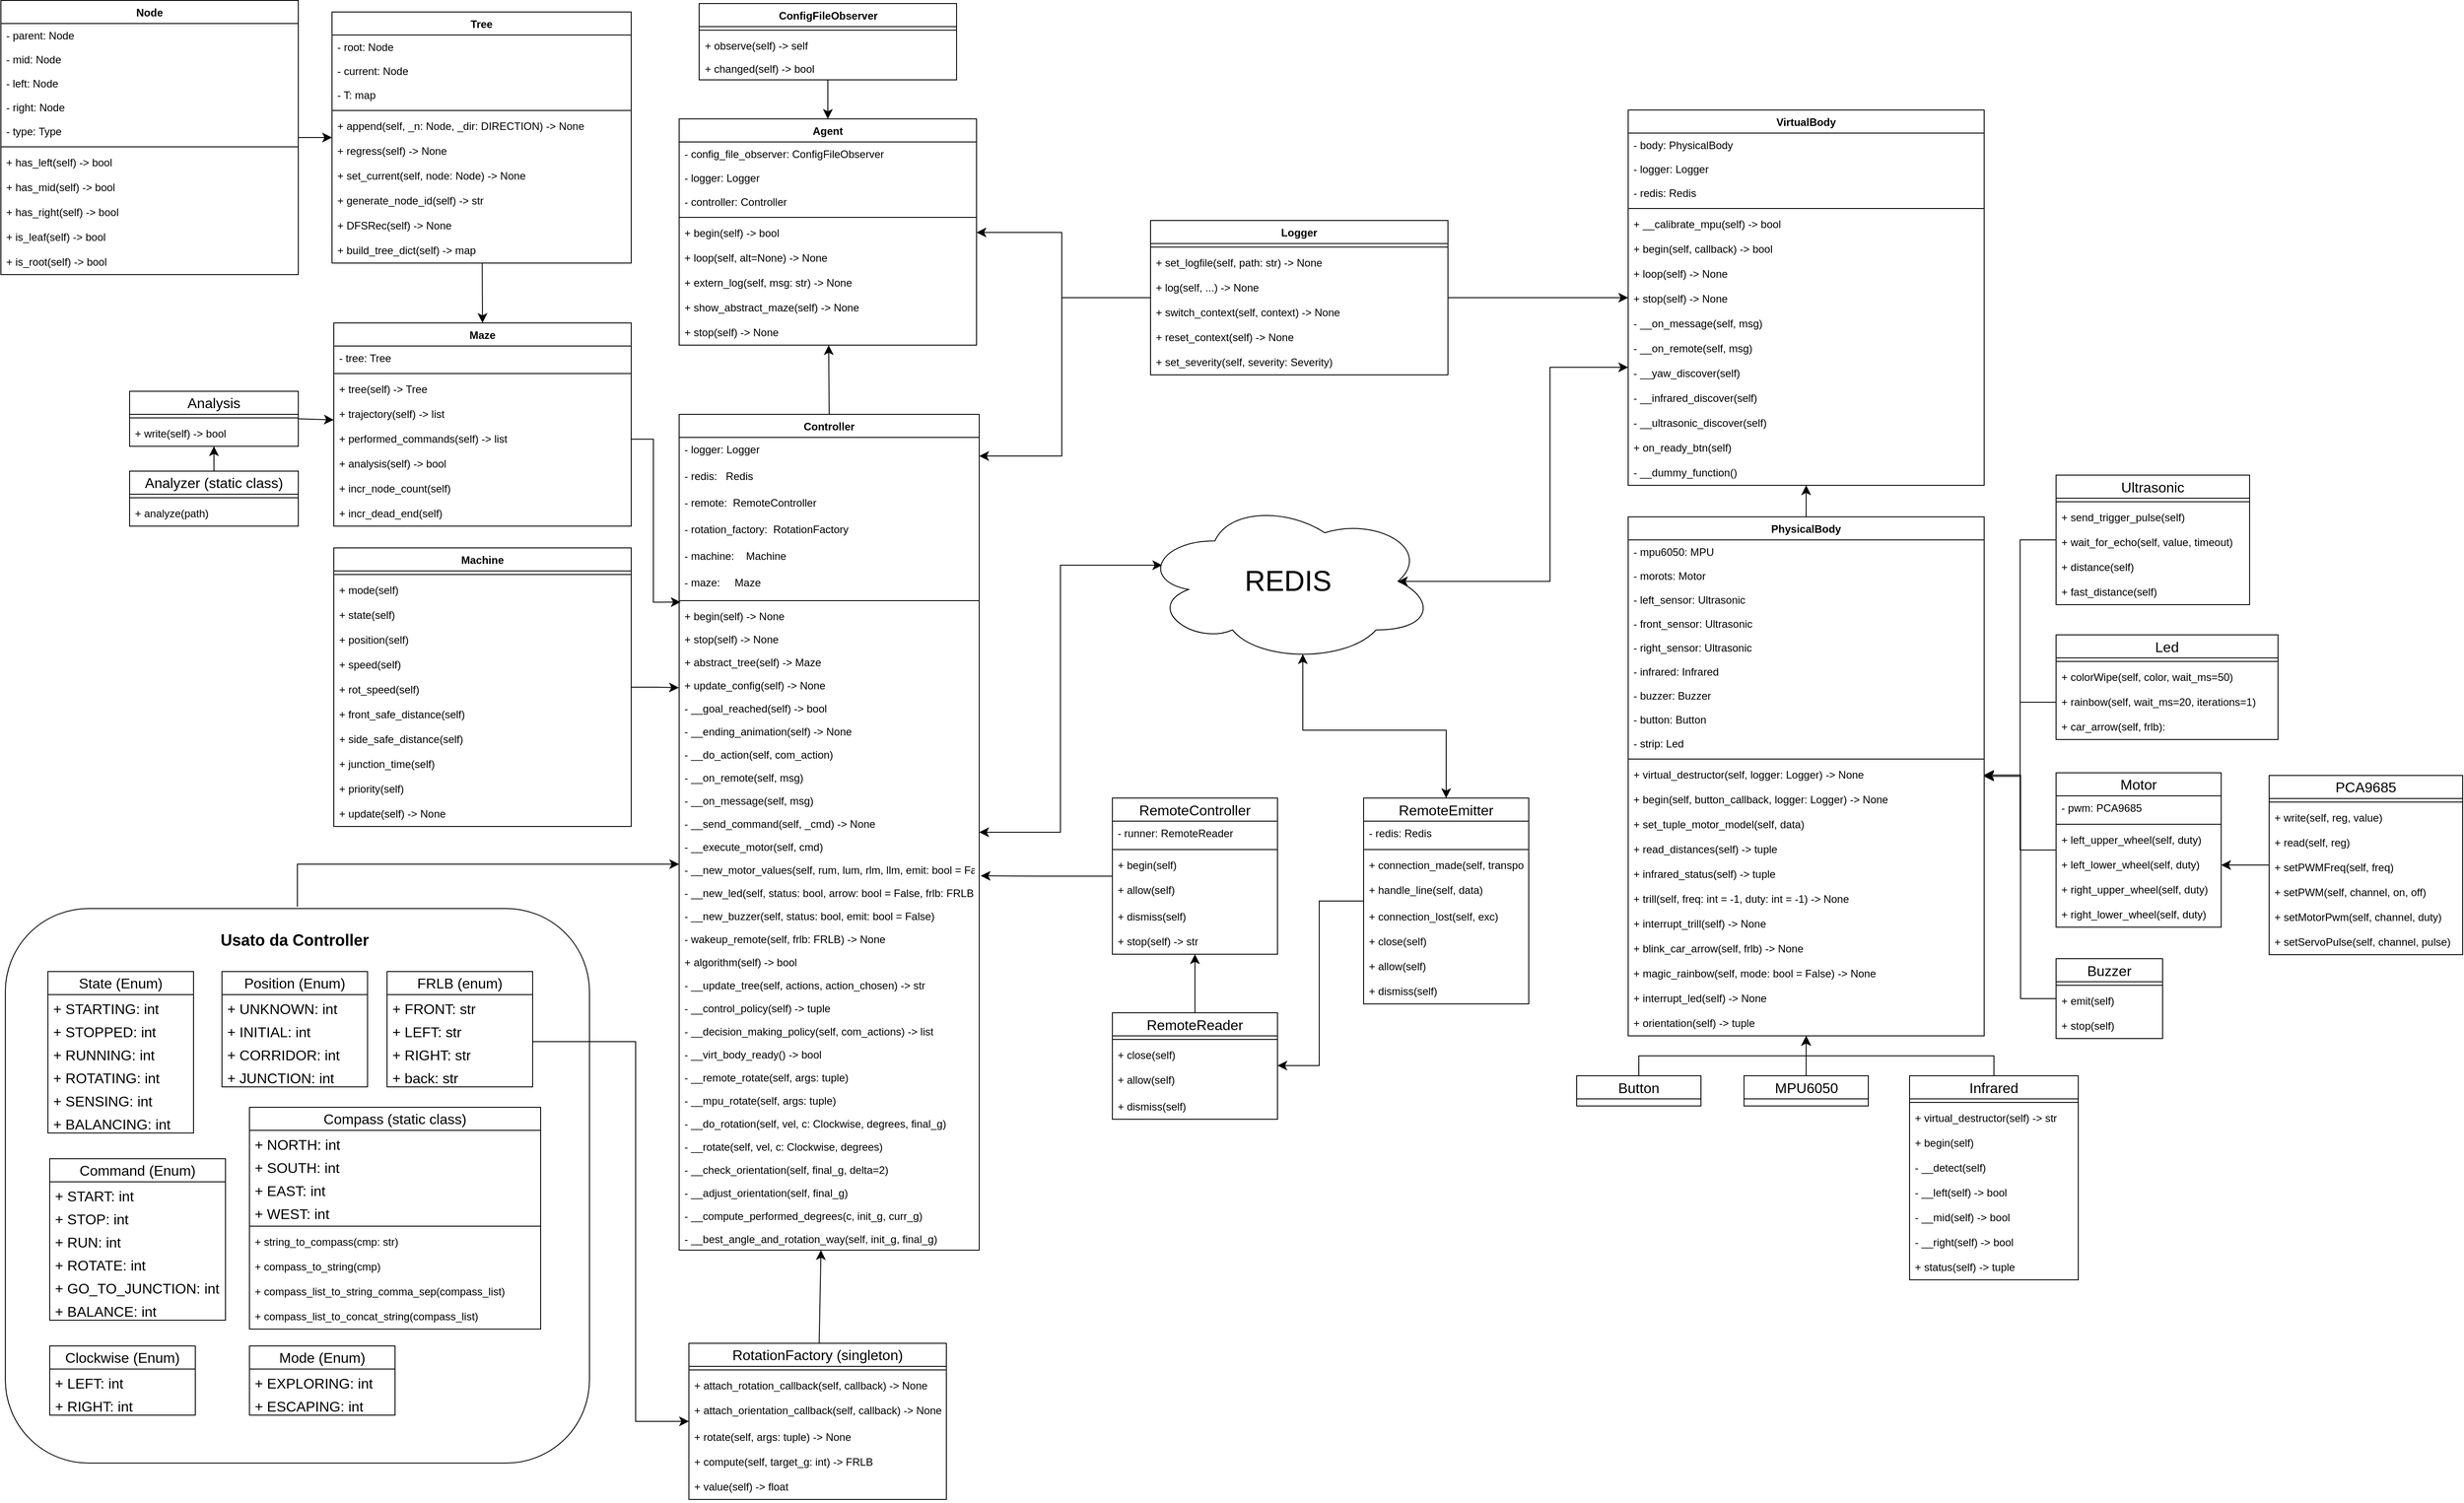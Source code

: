 <mxfile version="21.3.6" type="device" pages="2">
  <diagram id="C5RBs43oDa-KdzZeNtuy" name="FreenoveClassDiagram">
    <mxGraphModel dx="1620" dy="1037" grid="0" gridSize="10" guides="1" tooltips="1" connect="1" arrows="1" fold="1" page="0" pageScale="1" pageWidth="827" pageHeight="1169" math="0" shadow="0">
      <root>
        <mxCell id="WIyWlLk6GJQsqaUBKTNV-0" />
        <mxCell id="WIyWlLk6GJQsqaUBKTNV-1" parent="WIyWlLk6GJQsqaUBKTNV-0" />
        <mxCell id="MVA4WdZV8lraG1eSsRjr-0" value="Agent" style="swimlane;fontStyle=1;align=center;verticalAlign=top;childLayout=stackLayout;horizontal=1;startSize=26;horizontalStack=0;resizeParent=1;resizeParentMax=0;resizeLast=0;collapsible=1;marginBottom=0;" parent="WIyWlLk6GJQsqaUBKTNV-1" vertex="1">
          <mxGeometry x="-151" y="-280" width="335" height="255" as="geometry" />
        </mxCell>
        <mxCell id="MVA4WdZV8lraG1eSsRjr-1" value="- config_file_observer: ConfigFileObserver" style="text;strokeColor=none;fillColor=none;align=left;verticalAlign=top;spacingLeft=4;spacingRight=4;overflow=hidden;rotatable=0;points=[[0,0.5],[1,0.5]];portConstraint=eastwest;" parent="MVA4WdZV8lraG1eSsRjr-0" vertex="1">
          <mxGeometry y="26" width="335" height="27" as="geometry" />
        </mxCell>
        <mxCell id="MVA4WdZV8lraG1eSsRjr-2" value="- logger: Logger" style="text;strokeColor=none;fillColor=none;align=left;verticalAlign=top;spacingLeft=4;spacingRight=4;overflow=hidden;rotatable=0;points=[[0,0.5],[1,0.5]];portConstraint=eastwest;" parent="MVA4WdZV8lraG1eSsRjr-0" vertex="1">
          <mxGeometry y="53" width="335" height="27" as="geometry" />
        </mxCell>
        <mxCell id="MVA4WdZV8lraG1eSsRjr-153" value="- controller: Controller" style="text;strokeColor=none;fillColor=none;align=left;verticalAlign=top;spacingLeft=4;spacingRight=4;overflow=hidden;rotatable=0;points=[[0,0.5],[1,0.5]];portConstraint=eastwest;" parent="MVA4WdZV8lraG1eSsRjr-0" vertex="1">
          <mxGeometry y="80" width="335" height="27" as="geometry" />
        </mxCell>
        <mxCell id="MVA4WdZV8lraG1eSsRjr-3" value="" style="line;strokeWidth=1;fillColor=none;align=left;verticalAlign=middle;spacingTop=-1;spacingLeft=3;spacingRight=3;rotatable=0;labelPosition=right;points=[];portConstraint=eastwest;" parent="MVA4WdZV8lraG1eSsRjr-0" vertex="1">
          <mxGeometry y="107" width="335" height="8" as="geometry" />
        </mxCell>
        <mxCell id="MVA4WdZV8lraG1eSsRjr-4" value="+ begin(self) -&gt; bool" style="text;strokeColor=none;fillColor=none;align=left;verticalAlign=top;spacingLeft=4;spacingRight=4;overflow=hidden;rotatable=0;points=[[0,0.5],[1,0.5]];portConstraint=eastwest;" parent="MVA4WdZV8lraG1eSsRjr-0" vertex="1">
          <mxGeometry y="115" width="335" height="28" as="geometry" />
        </mxCell>
        <mxCell id="MVA4WdZV8lraG1eSsRjr-156" value="+ loop(self, alt=None) -&gt; None" style="text;strokeColor=none;fillColor=none;align=left;verticalAlign=top;spacingLeft=4;spacingRight=4;overflow=hidden;rotatable=0;points=[[0,0.5],[1,0.5]];portConstraint=eastwest;" parent="MVA4WdZV8lraG1eSsRjr-0" vertex="1">
          <mxGeometry y="143" width="335" height="28" as="geometry" />
        </mxCell>
        <mxCell id="MVA4WdZV8lraG1eSsRjr-155" value="+ extern_log(self, msg: str) -&gt; None" style="text;strokeColor=none;fillColor=none;align=left;verticalAlign=top;spacingLeft=4;spacingRight=4;overflow=hidden;rotatable=0;points=[[0,0.5],[1,0.5]];portConstraint=eastwest;" parent="MVA4WdZV8lraG1eSsRjr-0" vertex="1">
          <mxGeometry y="171" width="335" height="28" as="geometry" />
        </mxCell>
        <mxCell id="MVA4WdZV8lraG1eSsRjr-154" value="+ show_abstract_maze(self) -&gt; None" style="text;strokeColor=none;fillColor=none;align=left;verticalAlign=top;spacingLeft=4;spacingRight=4;overflow=hidden;rotatable=0;points=[[0,0.5],[1,0.5]];portConstraint=eastwest;" parent="MVA4WdZV8lraG1eSsRjr-0" vertex="1">
          <mxGeometry y="199" width="335" height="28" as="geometry" />
        </mxCell>
        <mxCell id="MVA4WdZV8lraG1eSsRjr-5" value="+ stop(self) -&gt; None" style="text;strokeColor=none;fillColor=none;align=left;verticalAlign=top;spacingLeft=4;spacingRight=4;overflow=hidden;rotatable=0;points=[[0,0.5],[1,0.5]];portConstraint=eastwest;" parent="MVA4WdZV8lraG1eSsRjr-0" vertex="1">
          <mxGeometry y="227" width="335" height="28" as="geometry" />
        </mxCell>
        <mxCell id="MVA4WdZV8lraG1eSsRjr-6" style="rounded=0;orthogonalLoop=1;jettySize=auto;html=1;exitX=0.5;exitY=0;exitDx=0;exitDy=0;fontSize=12;startSize=8;endSize=8;" parent="WIyWlLk6GJQsqaUBKTNV-1" source="MVA4WdZV8lraG1eSsRjr-7" target="MVA4WdZV8lraG1eSsRjr-0" edge="1">
          <mxGeometry relative="1" as="geometry" />
        </mxCell>
        <mxCell id="MVA4WdZV8lraG1eSsRjr-344" style="edgeStyle=orthogonalEdgeStyle;rounded=0;orthogonalLoop=1;jettySize=auto;html=1;entryX=0.07;entryY=0.4;entryDx=0;entryDy=0;entryPerimeter=0;fontSize=12;startSize=8;endSize=8;startArrow=classic;startFill=1;" parent="WIyWlLk6GJQsqaUBKTNV-1" source="MVA4WdZV8lraG1eSsRjr-7" target="MVA4WdZV8lraG1eSsRjr-341" edge="1">
          <mxGeometry relative="1" as="geometry">
            <Array as="points" />
          </mxGeometry>
        </mxCell>
        <mxCell id="MVA4WdZV8lraG1eSsRjr-7" value="Controller" style="swimlane;fontStyle=1;align=center;verticalAlign=top;childLayout=stackLayout;horizontal=1;startSize=26;horizontalStack=0;resizeParent=1;resizeParentMax=0;resizeLast=0;collapsible=1;marginBottom=0;" parent="WIyWlLk6GJQsqaUBKTNV-1" vertex="1">
          <mxGeometry x="-151" y="53" width="338" height="942" as="geometry" />
        </mxCell>
        <mxCell id="MVA4WdZV8lraG1eSsRjr-8" value="- logger: Logger" style="text;strokeColor=none;fillColor=none;align=left;verticalAlign=top;spacingLeft=4;spacingRight=4;overflow=hidden;rotatable=0;points=[[0,0.5],[1,0.5]];portConstraint=eastwest;" parent="MVA4WdZV8lraG1eSsRjr-7" vertex="1">
          <mxGeometry y="26" width="338" height="30" as="geometry" />
        </mxCell>
        <mxCell id="MVA4WdZV8lraG1eSsRjr-9" value="- redis:   Redis" style="text;strokeColor=none;fillColor=none;align=left;verticalAlign=top;spacingLeft=4;spacingRight=4;overflow=hidden;rotatable=0;points=[[0,0.5],[1,0.5]];portConstraint=eastwest;" parent="MVA4WdZV8lraG1eSsRjr-7" vertex="1">
          <mxGeometry y="56" width="338" height="30" as="geometry" />
        </mxCell>
        <mxCell id="MVA4WdZV8lraG1eSsRjr-10" value="- remote:  RemoteController" style="text;strokeColor=none;fillColor=none;align=left;verticalAlign=top;spacingLeft=4;spacingRight=4;overflow=hidden;rotatable=0;points=[[0,0.5],[1,0.5]];portConstraint=eastwest;" parent="MVA4WdZV8lraG1eSsRjr-7" vertex="1">
          <mxGeometry y="86" width="338" height="30" as="geometry" />
        </mxCell>
        <mxCell id="MVA4WdZV8lraG1eSsRjr-11" value="- rotation_factory:  RotationFactory" style="text;strokeColor=none;fillColor=none;align=left;verticalAlign=top;spacingLeft=4;spacingRight=4;overflow=hidden;rotatable=0;points=[[0,0.5],[1,0.5]];portConstraint=eastwest;" parent="MVA4WdZV8lraG1eSsRjr-7" vertex="1">
          <mxGeometry y="116" width="338" height="30" as="geometry" />
        </mxCell>
        <mxCell id="MVA4WdZV8lraG1eSsRjr-140" value="- machine:    Machine" style="text;strokeColor=none;fillColor=none;align=left;verticalAlign=top;spacingLeft=4;spacingRight=4;overflow=hidden;rotatable=0;points=[[0,0.5],[1,0.5]];portConstraint=eastwest;" parent="MVA4WdZV8lraG1eSsRjr-7" vertex="1">
          <mxGeometry y="146" width="338" height="30" as="geometry" />
        </mxCell>
        <mxCell id="MVA4WdZV8lraG1eSsRjr-141" value="- maze:     Maze" style="text;strokeColor=none;fillColor=none;align=left;verticalAlign=top;spacingLeft=4;spacingRight=4;overflow=hidden;rotatable=0;points=[[0,0.5],[1,0.5]];portConstraint=eastwest;" parent="MVA4WdZV8lraG1eSsRjr-7" vertex="1">
          <mxGeometry y="176" width="338" height="30" as="geometry" />
        </mxCell>
        <mxCell id="MVA4WdZV8lraG1eSsRjr-12" value="" style="line;strokeWidth=1;fillColor=none;align=left;verticalAlign=middle;spacingTop=-1;spacingLeft=3;spacingRight=3;rotatable=0;labelPosition=right;points=[];portConstraint=eastwest;" parent="MVA4WdZV8lraG1eSsRjr-7" vertex="1">
          <mxGeometry y="206" width="338" height="8" as="geometry" />
        </mxCell>
        <mxCell id="MVA4WdZV8lraG1eSsRjr-13" value="+ begin(self) -&gt; None" style="text;strokeColor=none;fillColor=none;align=left;verticalAlign=top;spacingLeft=4;spacingRight=4;overflow=hidden;rotatable=0;points=[[0,0.5],[1,0.5]];portConstraint=eastwest;" parent="MVA4WdZV8lraG1eSsRjr-7" vertex="1">
          <mxGeometry y="214" width="338" height="26" as="geometry" />
        </mxCell>
        <mxCell id="MVA4WdZV8lraG1eSsRjr-14" value="+ stop(self) -&gt; None" style="text;strokeColor=none;fillColor=none;align=left;verticalAlign=top;spacingLeft=4;spacingRight=4;overflow=hidden;rotatable=0;points=[[0,0.5],[1,0.5]];portConstraint=eastwest;" parent="MVA4WdZV8lraG1eSsRjr-7" vertex="1">
          <mxGeometry y="240" width="338" height="26" as="geometry" />
        </mxCell>
        <mxCell id="MVA4WdZV8lraG1eSsRjr-15" value="+ abstract_tree(self) -&gt; Maze" style="text;strokeColor=none;fillColor=none;align=left;verticalAlign=top;spacingLeft=4;spacingRight=4;overflow=hidden;rotatable=0;points=[[0,0.5],[1,0.5]];portConstraint=eastwest;" parent="MVA4WdZV8lraG1eSsRjr-7" vertex="1">
          <mxGeometry y="266" width="338" height="26" as="geometry" />
        </mxCell>
        <mxCell id="MVA4WdZV8lraG1eSsRjr-16" value="+ update_config(self) -&gt; None" style="text;strokeColor=none;fillColor=none;align=left;verticalAlign=top;spacingLeft=4;spacingRight=4;overflow=hidden;rotatable=0;points=[[0,0.5],[1,0.5]];portConstraint=eastwest;" parent="MVA4WdZV8lraG1eSsRjr-7" vertex="1">
          <mxGeometry y="292" width="338" height="26" as="geometry" />
        </mxCell>
        <mxCell id="MVA4WdZV8lraG1eSsRjr-17" value="- __goal_reached(self) -&gt; bool" style="text;strokeColor=none;fillColor=none;align=left;verticalAlign=top;spacingLeft=4;spacingRight=4;overflow=hidden;rotatable=0;points=[[0,0.5],[1,0.5]];portConstraint=eastwest;" parent="MVA4WdZV8lraG1eSsRjr-7" vertex="1">
          <mxGeometry y="318" width="338" height="26" as="geometry" />
        </mxCell>
        <mxCell id="MVA4WdZV8lraG1eSsRjr-18" value="- __ending_animation(self) -&gt; None" style="text;strokeColor=none;fillColor=none;align=left;verticalAlign=top;spacingLeft=4;spacingRight=4;overflow=hidden;rotatable=0;points=[[0,0.5],[1,0.5]];portConstraint=eastwest;" parent="MVA4WdZV8lraG1eSsRjr-7" vertex="1">
          <mxGeometry y="344" width="338" height="26" as="geometry" />
        </mxCell>
        <mxCell id="MVA4WdZV8lraG1eSsRjr-19" value="- __do_action(self, com_action)" style="text;strokeColor=none;fillColor=none;align=left;verticalAlign=top;spacingLeft=4;spacingRight=4;overflow=hidden;rotatable=0;points=[[0,0.5],[1,0.5]];portConstraint=eastwest;" parent="MVA4WdZV8lraG1eSsRjr-7" vertex="1">
          <mxGeometry y="370" width="338" height="26" as="geometry" />
        </mxCell>
        <mxCell id="MVA4WdZV8lraG1eSsRjr-20" value="- __on_remote(self, msg)" style="text;strokeColor=none;fillColor=none;align=left;verticalAlign=top;spacingLeft=4;spacingRight=4;overflow=hidden;rotatable=0;points=[[0,0.5],[1,0.5]];portConstraint=eastwest;" parent="MVA4WdZV8lraG1eSsRjr-7" vertex="1">
          <mxGeometry y="396" width="338" height="26" as="geometry" />
        </mxCell>
        <mxCell id="MVA4WdZV8lraG1eSsRjr-21" value="- __on_message(self, msg)" style="text;strokeColor=none;fillColor=none;align=left;verticalAlign=top;spacingLeft=4;spacingRight=4;overflow=hidden;rotatable=0;points=[[0,0.5],[1,0.5]];portConstraint=eastwest;" parent="MVA4WdZV8lraG1eSsRjr-7" vertex="1">
          <mxGeometry y="422" width="338" height="26" as="geometry" />
        </mxCell>
        <mxCell id="MVA4WdZV8lraG1eSsRjr-22" value="- __send_command(self, _cmd) -&gt; None" style="text;strokeColor=none;fillColor=none;align=left;verticalAlign=top;spacingLeft=4;spacingRight=4;overflow=hidden;rotatable=0;points=[[0,0.5],[1,0.5]];portConstraint=eastwest;" parent="MVA4WdZV8lraG1eSsRjr-7" vertex="1">
          <mxGeometry y="448" width="338" height="26" as="geometry" />
        </mxCell>
        <mxCell id="MVA4WdZV8lraG1eSsRjr-23" value="- __execute_motor(self, cmd)" style="text;strokeColor=none;fillColor=none;align=left;verticalAlign=top;spacingLeft=4;spacingRight=4;overflow=hidden;rotatable=0;points=[[0,0.5],[1,0.5]];portConstraint=eastwest;" parent="MVA4WdZV8lraG1eSsRjr-7" vertex="1">
          <mxGeometry y="474" width="338" height="26" as="geometry" />
        </mxCell>
        <mxCell id="MVA4WdZV8lraG1eSsRjr-24" value="- __new_motor_values(self, rum, lum, rlm, llm, emit: bool = False)" style="text;strokeColor=none;fillColor=none;align=left;verticalAlign=top;spacingLeft=4;spacingRight=4;overflow=hidden;rotatable=0;points=[[0,0.5],[1,0.5]];portConstraint=eastwest;" parent="MVA4WdZV8lraG1eSsRjr-7" vertex="1">
          <mxGeometry y="500" width="338" height="26" as="geometry" />
        </mxCell>
        <mxCell id="MVA4WdZV8lraG1eSsRjr-25" value="- __new_led(self, status: bool, arrow: bool = False, frlb: FRLB = None, emit: bool = False)" style="text;strokeColor=none;fillColor=none;align=left;verticalAlign=top;spacingLeft=4;spacingRight=4;overflow=hidden;rotatable=0;points=[[0,0.5],[1,0.5]];portConstraint=eastwest;" parent="MVA4WdZV8lraG1eSsRjr-7" vertex="1">
          <mxGeometry y="526" width="338" height="26" as="geometry" />
        </mxCell>
        <mxCell id="MVA4WdZV8lraG1eSsRjr-26" value="- __new_buzzer(self, status: bool, emit: bool = False)" style="text;strokeColor=none;fillColor=none;align=left;verticalAlign=top;spacingLeft=4;spacingRight=4;overflow=hidden;rotatable=0;points=[[0,0.5],[1,0.5]];portConstraint=eastwest;" parent="MVA4WdZV8lraG1eSsRjr-7" vertex="1">
          <mxGeometry y="552" width="338" height="26" as="geometry" />
        </mxCell>
        <mxCell id="MVA4WdZV8lraG1eSsRjr-27" value="- wakeup_remote(self, frlb: FRLB) -&gt; None" style="text;strokeColor=none;fillColor=none;align=left;verticalAlign=top;spacingLeft=4;spacingRight=4;overflow=hidden;rotatable=0;points=[[0,0.5],[1,0.5]];portConstraint=eastwest;" parent="MVA4WdZV8lraG1eSsRjr-7" vertex="1">
          <mxGeometry y="578" width="338" height="26" as="geometry" />
        </mxCell>
        <mxCell id="MVA4WdZV8lraG1eSsRjr-28" value="+ algorithm(self) -&gt; bool" style="text;strokeColor=none;fillColor=none;align=left;verticalAlign=top;spacingLeft=4;spacingRight=4;overflow=hidden;rotatable=0;points=[[0,0.5],[1,0.5]];portConstraint=eastwest;" parent="MVA4WdZV8lraG1eSsRjr-7" vertex="1">
          <mxGeometry y="604" width="338" height="26" as="geometry" />
        </mxCell>
        <mxCell id="MVA4WdZV8lraG1eSsRjr-29" value="- __update_tree(self, actions, action_chosen) -&gt; str" style="text;strokeColor=none;fillColor=none;align=left;verticalAlign=top;spacingLeft=4;spacingRight=4;overflow=hidden;rotatable=0;points=[[0,0.5],[1,0.5]];portConstraint=eastwest;" parent="MVA4WdZV8lraG1eSsRjr-7" vertex="1">
          <mxGeometry y="630" width="338" height="26" as="geometry" />
        </mxCell>
        <mxCell id="MVA4WdZV8lraG1eSsRjr-148" value="- __control_policy(self) -&gt; tuple" style="text;strokeColor=none;fillColor=none;align=left;verticalAlign=top;spacingLeft=4;spacingRight=4;overflow=hidden;rotatable=0;points=[[0,0.5],[1,0.5]];portConstraint=eastwest;" parent="MVA4WdZV8lraG1eSsRjr-7" vertex="1">
          <mxGeometry y="656" width="338" height="26" as="geometry" />
        </mxCell>
        <mxCell id="MVA4WdZV8lraG1eSsRjr-147" value="- __decision_making_policy(self, com_actions) -&gt; list" style="text;strokeColor=none;fillColor=none;align=left;verticalAlign=top;spacingLeft=4;spacingRight=4;overflow=hidden;rotatable=0;points=[[0,0.5],[1,0.5]];portConstraint=eastwest;" parent="MVA4WdZV8lraG1eSsRjr-7" vertex="1">
          <mxGeometry y="682" width="338" height="26" as="geometry" />
        </mxCell>
        <mxCell id="MVA4WdZV8lraG1eSsRjr-146" value="- __virt_body_ready() -&gt; bool" style="text;strokeColor=none;fillColor=none;align=left;verticalAlign=top;spacingLeft=4;spacingRight=4;overflow=hidden;rotatable=0;points=[[0,0.5],[1,0.5]];portConstraint=eastwest;" parent="MVA4WdZV8lraG1eSsRjr-7" vertex="1">
          <mxGeometry y="708" width="338" height="26" as="geometry" />
        </mxCell>
        <mxCell id="MVA4WdZV8lraG1eSsRjr-145" value="- __remote_rotate(self, args: tuple)" style="text;strokeColor=none;fillColor=none;align=left;verticalAlign=top;spacingLeft=4;spacingRight=4;overflow=hidden;rotatable=0;points=[[0,0.5],[1,0.5]];portConstraint=eastwest;" parent="MVA4WdZV8lraG1eSsRjr-7" vertex="1">
          <mxGeometry y="734" width="338" height="26" as="geometry" />
        </mxCell>
        <mxCell id="MVA4WdZV8lraG1eSsRjr-144" value="- __mpu_rotate(self, args: tuple)" style="text;strokeColor=none;fillColor=none;align=left;verticalAlign=top;spacingLeft=4;spacingRight=4;overflow=hidden;rotatable=0;points=[[0,0.5],[1,0.5]];portConstraint=eastwest;" parent="MVA4WdZV8lraG1eSsRjr-7" vertex="1">
          <mxGeometry y="760" width="338" height="26" as="geometry" />
        </mxCell>
        <mxCell id="MVA4WdZV8lraG1eSsRjr-143" value="- __do_rotation(self, vel, c: Clockwise, degrees, final_g)" style="text;strokeColor=none;fillColor=none;align=left;verticalAlign=top;spacingLeft=4;spacingRight=4;overflow=hidden;rotatable=0;points=[[0,0.5],[1,0.5]];portConstraint=eastwest;" parent="MVA4WdZV8lraG1eSsRjr-7" vertex="1">
          <mxGeometry y="786" width="338" height="26" as="geometry" />
        </mxCell>
        <mxCell id="MVA4WdZV8lraG1eSsRjr-142" value="- __rotate(self, vel, c: Clockwise, degrees)" style="text;strokeColor=none;fillColor=none;align=left;verticalAlign=top;spacingLeft=4;spacingRight=4;overflow=hidden;rotatable=0;points=[[0,0.5],[1,0.5]];portConstraint=eastwest;" parent="MVA4WdZV8lraG1eSsRjr-7" vertex="1">
          <mxGeometry y="812" width="338" height="26" as="geometry" />
        </mxCell>
        <mxCell id="MVA4WdZV8lraG1eSsRjr-151" value="- __check_orientation(self, final_g, delta=2)" style="text;strokeColor=none;fillColor=none;align=left;verticalAlign=top;spacingLeft=4;spacingRight=4;overflow=hidden;rotatable=0;points=[[0,0.5],[1,0.5]];portConstraint=eastwest;" parent="MVA4WdZV8lraG1eSsRjr-7" vertex="1">
          <mxGeometry y="838" width="338" height="26" as="geometry" />
        </mxCell>
        <mxCell id="MVA4WdZV8lraG1eSsRjr-150" value="- __adjust_orientation(self, final_g)" style="text;strokeColor=none;fillColor=none;align=left;verticalAlign=top;spacingLeft=4;spacingRight=4;overflow=hidden;rotatable=0;points=[[0,0.5],[1,0.5]];portConstraint=eastwest;" parent="MVA4WdZV8lraG1eSsRjr-7" vertex="1">
          <mxGeometry y="864" width="338" height="26" as="geometry" />
        </mxCell>
        <mxCell id="MVA4WdZV8lraG1eSsRjr-149" value="- __compute_performed_degrees(c, init_g, curr_g)" style="text;strokeColor=none;fillColor=none;align=left;verticalAlign=top;spacingLeft=4;spacingRight=4;overflow=hidden;rotatable=0;points=[[0,0.5],[1,0.5]];portConstraint=eastwest;" parent="MVA4WdZV8lraG1eSsRjr-7" vertex="1">
          <mxGeometry y="890" width="338" height="26" as="geometry" />
        </mxCell>
        <mxCell id="MVA4WdZV8lraG1eSsRjr-152" value="- __best_angle_and_rotation_way(self, init_g, final_g)" style="text;strokeColor=none;fillColor=none;align=left;verticalAlign=top;spacingLeft=4;spacingRight=4;overflow=hidden;rotatable=0;points=[[0,0.5],[1,0.5]];portConstraint=eastwest;" parent="MVA4WdZV8lraG1eSsRjr-7" vertex="1">
          <mxGeometry y="916" width="338" height="26" as="geometry" />
        </mxCell>
        <mxCell id="MVA4WdZV8lraG1eSsRjr-328" style="edgeStyle=none;curved=1;rounded=0;orthogonalLoop=1;jettySize=auto;html=1;fontSize=12;startSize=8;endSize=8;" parent="WIyWlLk6GJQsqaUBKTNV-1" source="MVA4WdZV8lraG1eSsRjr-30" target="MVA4WdZV8lraG1eSsRjr-163" edge="1">
          <mxGeometry relative="1" as="geometry" />
        </mxCell>
        <mxCell id="MVA4WdZV8lraG1eSsRjr-30" value="PhysicalBody" style="swimlane;fontStyle=1;align=center;verticalAlign=top;childLayout=stackLayout;horizontal=1;startSize=26;horizontalStack=0;resizeParent=1;resizeParentMax=0;resizeLast=0;collapsible=1;marginBottom=0;" parent="WIyWlLk6GJQsqaUBKTNV-1" vertex="1">
          <mxGeometry x="918" y="168.5" width="401" height="585" as="geometry" />
        </mxCell>
        <mxCell id="MVA4WdZV8lraG1eSsRjr-31" value="- mpu6050: MPU" style="text;strokeColor=none;fillColor=none;align=left;verticalAlign=top;spacingLeft=4;spacingRight=4;overflow=hidden;rotatable=0;points=[[0,0.5],[1,0.5]];portConstraint=eastwest;" parent="MVA4WdZV8lraG1eSsRjr-30" vertex="1">
          <mxGeometry y="26" width="401" height="27" as="geometry" />
        </mxCell>
        <mxCell id="MVA4WdZV8lraG1eSsRjr-188" value="- morots: Motor" style="text;strokeColor=none;fillColor=none;align=left;verticalAlign=top;spacingLeft=4;spacingRight=4;overflow=hidden;rotatable=0;points=[[0,0.5],[1,0.5]];portConstraint=eastwest;" parent="MVA4WdZV8lraG1eSsRjr-30" vertex="1">
          <mxGeometry y="53" width="401" height="27" as="geometry" />
        </mxCell>
        <mxCell id="MVA4WdZV8lraG1eSsRjr-187" value="- left_sensor: Ultrasonic" style="text;strokeColor=none;fillColor=none;align=left;verticalAlign=top;spacingLeft=4;spacingRight=4;overflow=hidden;rotatable=0;points=[[0,0.5],[1,0.5]];portConstraint=eastwest;" parent="MVA4WdZV8lraG1eSsRjr-30" vertex="1">
          <mxGeometry y="80" width="401" height="27" as="geometry" />
        </mxCell>
        <mxCell id="MVA4WdZV8lraG1eSsRjr-186" value="- front_sensor: Ultrasonic" style="text;strokeColor=none;fillColor=none;align=left;verticalAlign=top;spacingLeft=4;spacingRight=4;overflow=hidden;rotatable=0;points=[[0,0.5],[1,0.5]];portConstraint=eastwest;" parent="MVA4WdZV8lraG1eSsRjr-30" vertex="1">
          <mxGeometry y="107" width="401" height="27" as="geometry" />
        </mxCell>
        <mxCell id="MVA4WdZV8lraG1eSsRjr-185" value="- right_sensor: Ultrasonic" style="text;strokeColor=none;fillColor=none;align=left;verticalAlign=top;spacingLeft=4;spacingRight=4;overflow=hidden;rotatable=0;points=[[0,0.5],[1,0.5]];portConstraint=eastwest;" parent="MVA4WdZV8lraG1eSsRjr-30" vertex="1">
          <mxGeometry y="134" width="401" height="27" as="geometry" />
        </mxCell>
        <mxCell id="MVA4WdZV8lraG1eSsRjr-184" value="- infrared: Infrared" style="text;strokeColor=none;fillColor=none;align=left;verticalAlign=top;spacingLeft=4;spacingRight=4;overflow=hidden;rotatable=0;points=[[0,0.5],[1,0.5]];portConstraint=eastwest;" parent="MVA4WdZV8lraG1eSsRjr-30" vertex="1">
          <mxGeometry y="161" width="401" height="27" as="geometry" />
        </mxCell>
        <mxCell id="MVA4WdZV8lraG1eSsRjr-183" value="- buzzer: Buzzer" style="text;strokeColor=none;fillColor=none;align=left;verticalAlign=top;spacingLeft=4;spacingRight=4;overflow=hidden;rotatable=0;points=[[0,0.5],[1,0.5]];portConstraint=eastwest;" parent="MVA4WdZV8lraG1eSsRjr-30" vertex="1">
          <mxGeometry y="188" width="401" height="27" as="geometry" />
        </mxCell>
        <mxCell id="MVA4WdZV8lraG1eSsRjr-182" value="- button: Button" style="text;strokeColor=none;fillColor=none;align=left;verticalAlign=top;spacingLeft=4;spacingRight=4;overflow=hidden;rotatable=0;points=[[0,0.5],[1,0.5]];portConstraint=eastwest;" parent="MVA4WdZV8lraG1eSsRjr-30" vertex="1">
          <mxGeometry y="215" width="401" height="27" as="geometry" />
        </mxCell>
        <mxCell id="MVA4WdZV8lraG1eSsRjr-189" value="- strip: Led" style="text;strokeColor=none;fillColor=none;align=left;verticalAlign=top;spacingLeft=4;spacingRight=4;overflow=hidden;rotatable=0;points=[[0,0.5],[1,0.5]];portConstraint=eastwest;" parent="MVA4WdZV8lraG1eSsRjr-30" vertex="1">
          <mxGeometry y="242" width="401" height="27" as="geometry" />
        </mxCell>
        <mxCell id="MVA4WdZV8lraG1eSsRjr-33" value="" style="line;strokeWidth=1;fillColor=none;align=left;verticalAlign=middle;spacingTop=-1;spacingLeft=3;spacingRight=3;rotatable=0;labelPosition=right;points=[];portConstraint=eastwest;" parent="MVA4WdZV8lraG1eSsRjr-30" vertex="1">
          <mxGeometry y="269" width="401" height="8" as="geometry" />
        </mxCell>
        <mxCell id="MVA4WdZV8lraG1eSsRjr-34" value="+ virtual_destructor(self, logger: Logger) -&gt; None" style="text;strokeColor=none;fillColor=none;align=left;verticalAlign=top;spacingLeft=4;spacingRight=4;overflow=hidden;rotatable=0;points=[[0,0.5],[1,0.5]];portConstraint=eastwest;" parent="MVA4WdZV8lraG1eSsRjr-30" vertex="1">
          <mxGeometry y="277" width="401" height="28" as="geometry" />
        </mxCell>
        <mxCell id="MVA4WdZV8lraG1eSsRjr-35" value="+ begin(self, button_callback, logger: Logger) -&gt; None" style="text;strokeColor=none;fillColor=none;align=left;verticalAlign=top;spacingLeft=4;spacingRight=4;overflow=hidden;rotatable=0;points=[[0,0.5],[1,0.5]];portConstraint=eastwest;" parent="MVA4WdZV8lraG1eSsRjr-30" vertex="1">
          <mxGeometry y="305" width="401" height="28" as="geometry" />
        </mxCell>
        <mxCell id="MVA4WdZV8lraG1eSsRjr-36" value="+ set_tuple_motor_model(self, data)" style="text;strokeColor=none;fillColor=none;align=left;verticalAlign=top;spacingLeft=4;spacingRight=4;overflow=hidden;rotatable=0;points=[[0,0.5],[1,0.5]];portConstraint=eastwest;" parent="MVA4WdZV8lraG1eSsRjr-30" vertex="1">
          <mxGeometry y="333" width="401" height="28" as="geometry" />
        </mxCell>
        <mxCell id="MVA4WdZV8lraG1eSsRjr-37" value="+ read_distances(self) -&gt; tuple" style="text;strokeColor=none;fillColor=none;align=left;verticalAlign=top;spacingLeft=4;spacingRight=4;overflow=hidden;rotatable=0;points=[[0,0.5],[1,0.5]];portConstraint=eastwest;" parent="MVA4WdZV8lraG1eSsRjr-30" vertex="1">
          <mxGeometry y="361" width="401" height="28" as="geometry" />
        </mxCell>
        <mxCell id="MVA4WdZV8lraG1eSsRjr-38" value="+ infrared_status(self) -&gt; tuple" style="text;strokeColor=none;fillColor=none;align=left;verticalAlign=top;spacingLeft=4;spacingRight=4;overflow=hidden;rotatable=0;points=[[0,0.5],[1,0.5]];portConstraint=eastwest;" parent="MVA4WdZV8lraG1eSsRjr-30" vertex="1">
          <mxGeometry y="389" width="401" height="28" as="geometry" />
        </mxCell>
        <mxCell id="MVA4WdZV8lraG1eSsRjr-39" value="+ trill(self, freq: int = -1, duty: int = -1) -&gt; None" style="text;strokeColor=none;fillColor=none;align=left;verticalAlign=top;spacingLeft=4;spacingRight=4;overflow=hidden;rotatable=0;points=[[0,0.5],[1,0.5]];portConstraint=eastwest;" parent="MVA4WdZV8lraG1eSsRjr-30" vertex="1">
          <mxGeometry y="417" width="401" height="28" as="geometry" />
        </mxCell>
        <mxCell id="MVA4WdZV8lraG1eSsRjr-40" value="+ interrupt_trill(self) -&gt; None" style="text;strokeColor=none;fillColor=none;align=left;verticalAlign=top;spacingLeft=4;spacingRight=4;overflow=hidden;rotatable=0;points=[[0,0.5],[1,0.5]];portConstraint=eastwest;" parent="MVA4WdZV8lraG1eSsRjr-30" vertex="1">
          <mxGeometry y="445" width="401" height="28" as="geometry" />
        </mxCell>
        <mxCell id="MVA4WdZV8lraG1eSsRjr-41" value="+ blink_car_arrow(self, frlb) -&gt; None" style="text;strokeColor=none;fillColor=none;align=left;verticalAlign=top;spacingLeft=4;spacingRight=4;overflow=hidden;rotatable=0;points=[[0,0.5],[1,0.5]];portConstraint=eastwest;" parent="MVA4WdZV8lraG1eSsRjr-30" vertex="1">
          <mxGeometry y="473" width="401" height="28" as="geometry" />
        </mxCell>
        <mxCell id="MVA4WdZV8lraG1eSsRjr-42" value="+ magic_rainbow(self, mode: bool = False) -&gt; None" style="text;strokeColor=none;fillColor=none;align=left;verticalAlign=top;spacingLeft=4;spacingRight=4;overflow=hidden;rotatable=0;points=[[0,0.5],[1,0.5]];portConstraint=eastwest;" parent="MVA4WdZV8lraG1eSsRjr-30" vertex="1">
          <mxGeometry y="501" width="401" height="28" as="geometry" />
        </mxCell>
        <mxCell id="MVA4WdZV8lraG1eSsRjr-43" value="+ interrupt_led(self) -&gt; None" style="text;strokeColor=none;fillColor=none;align=left;verticalAlign=top;spacingLeft=4;spacingRight=4;overflow=hidden;rotatable=0;points=[[0,0.5],[1,0.5]];portConstraint=eastwest;" parent="MVA4WdZV8lraG1eSsRjr-30" vertex="1">
          <mxGeometry y="529" width="401" height="28" as="geometry" />
        </mxCell>
        <mxCell id="MVA4WdZV8lraG1eSsRjr-44" value="+ orientation(self) -&gt; tuple" style="text;strokeColor=none;fillColor=none;align=left;verticalAlign=top;spacingLeft=4;spacingRight=4;overflow=hidden;rotatable=0;points=[[0,0.5],[1,0.5]];portConstraint=eastwest;" parent="MVA4WdZV8lraG1eSsRjr-30" vertex="1">
          <mxGeometry y="557" width="401" height="28" as="geometry" />
        </mxCell>
        <mxCell id="MVA4WdZV8lraG1eSsRjr-351" style="edgeStyle=orthogonalEdgeStyle;rounded=0;orthogonalLoop=1;jettySize=auto;html=1;fontSize=12;startSize=8;endSize=8;" parent="WIyWlLk6GJQsqaUBKTNV-1" source="MVA4WdZV8lraG1eSsRjr-51" target="MVA4WdZV8lraG1eSsRjr-0" edge="1">
          <mxGeometry relative="1" as="geometry">
            <Array as="points">
              <mxPoint x="280" y="-78" />
              <mxPoint x="280" y="-152" />
            </Array>
          </mxGeometry>
        </mxCell>
        <mxCell id="MVA4WdZV8lraG1eSsRjr-352" style="edgeStyle=orthogonalEdgeStyle;rounded=0;orthogonalLoop=1;jettySize=auto;html=1;fontSize=12;startSize=8;endSize=8;" parent="WIyWlLk6GJQsqaUBKTNV-1" source="MVA4WdZV8lraG1eSsRjr-51" target="MVA4WdZV8lraG1eSsRjr-163" edge="1">
          <mxGeometry relative="1" as="geometry" />
        </mxCell>
        <mxCell id="MVA4WdZV8lraG1eSsRjr-353" style="edgeStyle=orthogonalEdgeStyle;rounded=0;orthogonalLoop=1;jettySize=auto;html=1;fontSize=12;startSize=8;endSize=8;" parent="WIyWlLk6GJQsqaUBKTNV-1" source="MVA4WdZV8lraG1eSsRjr-51" target="MVA4WdZV8lraG1eSsRjr-7" edge="1">
          <mxGeometry relative="1" as="geometry">
            <Array as="points">
              <mxPoint x="280" y="-78" />
              <mxPoint x="280" y="100" />
            </Array>
          </mxGeometry>
        </mxCell>
        <mxCell id="MVA4WdZV8lraG1eSsRjr-51" value="Logger" style="swimlane;fontStyle=1;align=center;verticalAlign=top;childLayout=stackLayout;horizontal=1;startSize=26;horizontalStack=0;resizeParent=1;resizeParentMax=0;resizeLast=0;collapsible=1;marginBottom=0;" parent="WIyWlLk6GJQsqaUBKTNV-1" vertex="1">
          <mxGeometry x="380" y="-165.5" width="335" height="174" as="geometry" />
        </mxCell>
        <mxCell id="MVA4WdZV8lraG1eSsRjr-52" value="" style="line;strokeWidth=1;fillColor=none;align=left;verticalAlign=middle;spacingTop=-1;spacingLeft=3;spacingRight=3;rotatable=0;labelPosition=right;points=[];portConstraint=eastwest;" parent="MVA4WdZV8lraG1eSsRjr-51" vertex="1">
          <mxGeometry y="26" width="335" height="8" as="geometry" />
        </mxCell>
        <mxCell id="MVA4WdZV8lraG1eSsRjr-53" value="+ set_logfile(self, path: str) -&gt; None" style="text;strokeColor=none;fillColor=none;align=left;verticalAlign=top;spacingLeft=4;spacingRight=4;overflow=hidden;rotatable=0;points=[[0,0.5],[1,0.5]];portConstraint=eastwest;" parent="MVA4WdZV8lraG1eSsRjr-51" vertex="1">
          <mxGeometry y="34" width="335" height="28" as="geometry" />
        </mxCell>
        <mxCell id="MVA4WdZV8lraG1eSsRjr-54" value="+ log(self, ...) -&gt; None" style="text;strokeColor=none;fillColor=none;align=left;verticalAlign=top;spacingLeft=4;spacingRight=4;overflow=hidden;rotatable=0;points=[[0,0.5],[1,0.5]];portConstraint=eastwest;" parent="MVA4WdZV8lraG1eSsRjr-51" vertex="1">
          <mxGeometry y="62" width="335" height="28" as="geometry" />
        </mxCell>
        <mxCell id="MVA4WdZV8lraG1eSsRjr-318" value="+ switch_context(self, context) -&gt; None" style="text;strokeColor=none;fillColor=none;align=left;verticalAlign=top;spacingLeft=4;spacingRight=4;overflow=hidden;rotatable=0;points=[[0,0.5],[1,0.5]];portConstraint=eastwest;" parent="MVA4WdZV8lraG1eSsRjr-51" vertex="1">
          <mxGeometry y="90" width="335" height="28" as="geometry" />
        </mxCell>
        <mxCell id="MVA4WdZV8lraG1eSsRjr-319" value="+ reset_context(self) -&gt; None" style="text;strokeColor=none;fillColor=none;align=left;verticalAlign=top;spacingLeft=4;spacingRight=4;overflow=hidden;rotatable=0;points=[[0,0.5],[1,0.5]];portConstraint=eastwest;" parent="MVA4WdZV8lraG1eSsRjr-51" vertex="1">
          <mxGeometry y="118" width="335" height="28" as="geometry" />
        </mxCell>
        <mxCell id="MVA4WdZV8lraG1eSsRjr-320" value="+ set_severity(self, severity: Severity)" style="text;strokeColor=none;fillColor=none;align=left;verticalAlign=top;spacingLeft=4;spacingRight=4;overflow=hidden;rotatable=0;points=[[0,0.5],[1,0.5]];portConstraint=eastwest;" parent="MVA4WdZV8lraG1eSsRjr-51" vertex="1">
          <mxGeometry y="146" width="335" height="28" as="geometry" />
        </mxCell>
        <mxCell id="MVA4WdZV8lraG1eSsRjr-346" style="edgeStyle=none;curved=1;rounded=0;orthogonalLoop=1;jettySize=auto;html=1;entryX=0.5;entryY=0;entryDx=0;entryDy=0;fontSize=12;startSize=8;endSize=8;" parent="WIyWlLk6GJQsqaUBKTNV-1" source="MVA4WdZV8lraG1eSsRjr-67" target="MVA4WdZV8lraG1eSsRjr-287" edge="1">
          <mxGeometry relative="1" as="geometry" />
        </mxCell>
        <mxCell id="MVA4WdZV8lraG1eSsRjr-67" value="Tree" style="swimlane;fontStyle=1;align=center;verticalAlign=top;childLayout=stackLayout;horizontal=1;startSize=26;horizontalStack=0;resizeParent=1;resizeParentMax=0;resizeLast=0;collapsible=1;marginBottom=0;" parent="WIyWlLk6GJQsqaUBKTNV-1" vertex="1">
          <mxGeometry x="-542" y="-400.5" width="337" height="283" as="geometry" />
        </mxCell>
        <mxCell id="MVA4WdZV8lraG1eSsRjr-68" value="- root: Node    " style="text;strokeColor=none;fillColor=none;align=left;verticalAlign=top;spacingLeft=4;spacingRight=4;overflow=hidden;rotatable=0;points=[[0,0.5],[1,0.5]];portConstraint=eastwest;" parent="MVA4WdZV8lraG1eSsRjr-67" vertex="1">
          <mxGeometry y="26" width="337" height="27" as="geometry" />
        </mxCell>
        <mxCell id="MVA4WdZV8lraG1eSsRjr-69" value="- current: Node" style="text;strokeColor=none;fillColor=none;align=left;verticalAlign=top;spacingLeft=4;spacingRight=4;overflow=hidden;rotatable=0;points=[[0,0.5],[1,0.5]];portConstraint=eastwest;" parent="MVA4WdZV8lraG1eSsRjr-67" vertex="1">
          <mxGeometry y="53" width="337" height="27" as="geometry" />
        </mxCell>
        <mxCell id="MVA4WdZV8lraG1eSsRjr-70" value="- T: map" style="text;strokeColor=none;fillColor=none;align=left;verticalAlign=top;spacingLeft=4;spacingRight=4;overflow=hidden;rotatable=0;points=[[0,0.5],[1,0.5]];portConstraint=eastwest;" parent="MVA4WdZV8lraG1eSsRjr-67" vertex="1">
          <mxGeometry y="80" width="337" height="27" as="geometry" />
        </mxCell>
        <mxCell id="MVA4WdZV8lraG1eSsRjr-71" value="" style="line;strokeWidth=1;fillColor=none;align=left;verticalAlign=middle;spacingTop=-1;spacingLeft=3;spacingRight=3;rotatable=0;labelPosition=right;points=[];portConstraint=eastwest;" parent="MVA4WdZV8lraG1eSsRjr-67" vertex="1">
          <mxGeometry y="107" width="337" height="8" as="geometry" />
        </mxCell>
        <mxCell id="MVA4WdZV8lraG1eSsRjr-72" value="+ append(self, _n: Node, _dir: DIRECTION) -&gt; None" style="text;strokeColor=none;fillColor=none;align=left;verticalAlign=top;spacingLeft=4;spacingRight=4;overflow=hidden;rotatable=0;points=[[0,0.5],[1,0.5]];portConstraint=eastwest;" parent="MVA4WdZV8lraG1eSsRjr-67" vertex="1">
          <mxGeometry y="115" width="337" height="28" as="geometry" />
        </mxCell>
        <mxCell id="MVA4WdZV8lraG1eSsRjr-73" value="+ regress(self) -&gt; None" style="text;strokeColor=none;fillColor=none;align=left;verticalAlign=top;spacingLeft=4;spacingRight=4;overflow=hidden;rotatable=0;points=[[0,0.5],[1,0.5]];portConstraint=eastwest;" parent="MVA4WdZV8lraG1eSsRjr-67" vertex="1">
          <mxGeometry y="143" width="337" height="28" as="geometry" />
        </mxCell>
        <mxCell id="MVA4WdZV8lraG1eSsRjr-74" value="+ set_current(self, node: Node) -&gt; None" style="text;strokeColor=none;fillColor=none;align=left;verticalAlign=top;spacingLeft=4;spacingRight=4;overflow=hidden;rotatable=0;points=[[0,0.5],[1,0.5]];portConstraint=eastwest;" parent="MVA4WdZV8lraG1eSsRjr-67" vertex="1">
          <mxGeometry y="171" width="337" height="28" as="geometry" />
        </mxCell>
        <mxCell id="MVA4WdZV8lraG1eSsRjr-75" value="+ generate_node_id(self) -&gt; str" style="text;strokeColor=none;fillColor=none;align=left;verticalAlign=top;spacingLeft=4;spacingRight=4;overflow=hidden;rotatable=0;points=[[0,0.5],[1,0.5]];portConstraint=eastwest;" parent="MVA4WdZV8lraG1eSsRjr-67" vertex="1">
          <mxGeometry y="199" width="337" height="28" as="geometry" />
        </mxCell>
        <mxCell id="MVA4WdZV8lraG1eSsRjr-76" value="+ DFSRec(self) -&gt; None" style="text;strokeColor=none;fillColor=none;align=left;verticalAlign=top;spacingLeft=4;spacingRight=4;overflow=hidden;rotatable=0;points=[[0,0.5],[1,0.5]];portConstraint=eastwest;" parent="MVA4WdZV8lraG1eSsRjr-67" vertex="1">
          <mxGeometry y="227" width="337" height="28" as="geometry" />
        </mxCell>
        <mxCell id="MVA4WdZV8lraG1eSsRjr-77" value="+ build_tree_dict(self) -&gt; map" style="text;strokeColor=none;fillColor=none;align=left;verticalAlign=top;spacingLeft=4;spacingRight=4;overflow=hidden;rotatable=0;points=[[0,0.5],[1,0.5]];portConstraint=eastwest;" parent="MVA4WdZV8lraG1eSsRjr-67" vertex="1">
          <mxGeometry y="255" width="337" height="28" as="geometry" />
        </mxCell>
        <mxCell id="MVA4WdZV8lraG1eSsRjr-78" style="edgeStyle=none;curved=1;rounded=0;orthogonalLoop=1;jettySize=auto;html=1;fontSize=12;startSize=8;endSize=8;" parent="WIyWlLk6GJQsqaUBKTNV-1" source="MVA4WdZV8lraG1eSsRjr-79" target="MVA4WdZV8lraG1eSsRjr-67" edge="1">
          <mxGeometry relative="1" as="geometry" />
        </mxCell>
        <mxCell id="MVA4WdZV8lraG1eSsRjr-79" value="Node" style="swimlane;fontStyle=1;align=center;verticalAlign=top;childLayout=stackLayout;horizontal=1;startSize=26;horizontalStack=0;resizeParent=1;resizeParentMax=0;resizeLast=0;collapsible=1;marginBottom=0;" parent="WIyWlLk6GJQsqaUBKTNV-1" vertex="1">
          <mxGeometry x="-915" y="-413.5" width="335" height="309" as="geometry" />
        </mxCell>
        <mxCell id="MVA4WdZV8lraG1eSsRjr-80" value="- parent: Node" style="text;strokeColor=none;fillColor=none;align=left;verticalAlign=top;spacingLeft=4;spacingRight=4;overflow=hidden;rotatable=0;points=[[0,0.5],[1,0.5]];portConstraint=eastwest;" parent="MVA4WdZV8lraG1eSsRjr-79" vertex="1">
          <mxGeometry y="26" width="335" height="27" as="geometry" />
        </mxCell>
        <mxCell id="MVA4WdZV8lraG1eSsRjr-81" value="- mid: Node" style="text;strokeColor=none;fillColor=none;align=left;verticalAlign=top;spacingLeft=4;spacingRight=4;overflow=hidden;rotatable=0;points=[[0,0.5],[1,0.5]];portConstraint=eastwest;" parent="MVA4WdZV8lraG1eSsRjr-79" vertex="1">
          <mxGeometry y="53" width="335" height="27" as="geometry" />
        </mxCell>
        <mxCell id="MVA4WdZV8lraG1eSsRjr-82" value="- left: Node" style="text;strokeColor=none;fillColor=none;align=left;verticalAlign=top;spacingLeft=4;spacingRight=4;overflow=hidden;rotatable=0;points=[[0,0.5],[1,0.5]];portConstraint=eastwest;" parent="MVA4WdZV8lraG1eSsRjr-79" vertex="1">
          <mxGeometry y="80" width="335" height="27" as="geometry" />
        </mxCell>
        <mxCell id="MVA4WdZV8lraG1eSsRjr-83" value="- right: Node" style="text;strokeColor=none;fillColor=none;align=left;verticalAlign=top;spacingLeft=4;spacingRight=4;overflow=hidden;rotatable=0;points=[[0,0.5],[1,0.5]];portConstraint=eastwest;" parent="MVA4WdZV8lraG1eSsRjr-79" vertex="1">
          <mxGeometry y="107" width="335" height="27" as="geometry" />
        </mxCell>
        <mxCell id="MVA4WdZV8lraG1eSsRjr-84" value="- type: Type" style="text;strokeColor=none;fillColor=none;align=left;verticalAlign=top;spacingLeft=4;spacingRight=4;overflow=hidden;rotatable=0;points=[[0,0.5],[1,0.5]];portConstraint=eastwest;" parent="MVA4WdZV8lraG1eSsRjr-79" vertex="1">
          <mxGeometry y="134" width="335" height="27" as="geometry" />
        </mxCell>
        <mxCell id="MVA4WdZV8lraG1eSsRjr-85" value="" style="line;strokeWidth=1;fillColor=none;align=left;verticalAlign=middle;spacingTop=-1;spacingLeft=3;spacingRight=3;rotatable=0;labelPosition=right;points=[];portConstraint=eastwest;" parent="MVA4WdZV8lraG1eSsRjr-79" vertex="1">
          <mxGeometry y="161" width="335" height="8" as="geometry" />
        </mxCell>
        <mxCell id="MVA4WdZV8lraG1eSsRjr-86" value="+ has_left(self) -&gt; bool" style="text;strokeColor=none;fillColor=none;align=left;verticalAlign=top;spacingLeft=4;spacingRight=4;overflow=hidden;rotatable=0;points=[[0,0.5],[1,0.5]];portConstraint=eastwest;" parent="MVA4WdZV8lraG1eSsRjr-79" vertex="1">
          <mxGeometry y="169" width="335" height="28" as="geometry" />
        </mxCell>
        <mxCell id="MVA4WdZV8lraG1eSsRjr-87" value="+ has_mid(self) -&gt; bool" style="text;strokeColor=none;fillColor=none;align=left;verticalAlign=top;spacingLeft=4;spacingRight=4;overflow=hidden;rotatable=0;points=[[0,0.5],[1,0.5]];portConstraint=eastwest;" parent="MVA4WdZV8lraG1eSsRjr-79" vertex="1">
          <mxGeometry y="197" width="335" height="28" as="geometry" />
        </mxCell>
        <mxCell id="MVA4WdZV8lraG1eSsRjr-88" value="+ has_right(self) -&gt; bool" style="text;strokeColor=none;fillColor=none;align=left;verticalAlign=top;spacingLeft=4;spacingRight=4;overflow=hidden;rotatable=0;points=[[0,0.5],[1,0.5]];portConstraint=eastwest;" parent="MVA4WdZV8lraG1eSsRjr-79" vertex="1">
          <mxGeometry y="225" width="335" height="28" as="geometry" />
        </mxCell>
        <mxCell id="MVA4WdZV8lraG1eSsRjr-89" value="+ is_leaf(self) -&gt; bool" style="text;strokeColor=none;fillColor=none;align=left;verticalAlign=top;spacingLeft=4;spacingRight=4;overflow=hidden;rotatable=0;points=[[0,0.5],[1,0.5]];portConstraint=eastwest;" parent="MVA4WdZV8lraG1eSsRjr-79" vertex="1">
          <mxGeometry y="253" width="335" height="28" as="geometry" />
        </mxCell>
        <mxCell id="MVA4WdZV8lraG1eSsRjr-90" value="+ is_root(self) -&gt; bool" style="text;strokeColor=none;fillColor=none;align=left;verticalAlign=top;spacingLeft=4;spacingRight=4;overflow=hidden;rotatable=0;points=[[0,0.5],[1,0.5]];portConstraint=eastwest;" parent="MVA4WdZV8lraG1eSsRjr-79" vertex="1">
          <mxGeometry y="281" width="335" height="28" as="geometry" />
        </mxCell>
        <mxCell id="MVA4WdZV8lraG1eSsRjr-100" style="edgeStyle=none;rounded=0;orthogonalLoop=1;jettySize=auto;html=1;exitX=0;exitY=0.5;exitDx=0;exitDy=0;fontSize=12;startSize=8;endSize=8;strokeColor=none;" parent="WIyWlLk6GJQsqaUBKTNV-1" source="MVA4WdZV8lraG1eSsRjr-54" target="MVA4WdZV8lraG1eSsRjr-7" edge="1">
          <mxGeometry relative="1" as="geometry" />
        </mxCell>
        <mxCell id="MVA4WdZV8lraG1eSsRjr-101" style="edgeStyle=none;curved=1;rounded=0;orthogonalLoop=1;jettySize=auto;html=1;exitX=0.25;exitY=0;exitDx=0;exitDy=0;fontSize=12;startSize=8;endSize=8;" parent="WIyWlLk6GJQsqaUBKTNV-1" edge="1">
          <mxGeometry relative="1" as="geometry">
            <mxPoint x="1034.75" y="713.5" as="sourcePoint" />
            <mxPoint x="1034.75" y="713.5" as="targetPoint" />
          </mxGeometry>
        </mxCell>
        <mxCell id="MVA4WdZV8lraG1eSsRjr-102" value="State (Enum)" style="swimlane;fontStyle=0;childLayout=stackLayout;horizontal=1;startSize=26;fillColor=none;horizontalStack=0;resizeParent=1;resizeParentMax=0;resizeLast=0;collapsible=1;marginBottom=0;whiteSpace=wrap;html=1;fontSize=16;" parent="WIyWlLk6GJQsqaUBKTNV-1" vertex="1">
          <mxGeometry x="-862" y="681" width="164" height="182" as="geometry" />
        </mxCell>
        <mxCell id="MVA4WdZV8lraG1eSsRjr-103" value="+ STARTING: int" style="text;strokeColor=none;fillColor=none;align=left;verticalAlign=top;spacingLeft=4;spacingRight=4;overflow=hidden;rotatable=0;points=[[0,0.5],[1,0.5]];portConstraint=eastwest;whiteSpace=wrap;html=1;fontSize=16;" parent="MVA4WdZV8lraG1eSsRjr-102" vertex="1">
          <mxGeometry y="26" width="164" height="26" as="geometry" />
        </mxCell>
        <mxCell id="MVA4WdZV8lraG1eSsRjr-104" value="+ STOPPED: int" style="text;strokeColor=none;fillColor=none;align=left;verticalAlign=top;spacingLeft=4;spacingRight=4;overflow=hidden;rotatable=0;points=[[0,0.5],[1,0.5]];portConstraint=eastwest;whiteSpace=wrap;html=1;fontSize=16;" parent="MVA4WdZV8lraG1eSsRjr-102" vertex="1">
          <mxGeometry y="52" width="164" height="26" as="geometry" />
        </mxCell>
        <mxCell id="MVA4WdZV8lraG1eSsRjr-105" value="+ RUNNING: int" style="text;strokeColor=none;fillColor=none;align=left;verticalAlign=top;spacingLeft=4;spacingRight=4;overflow=hidden;rotatable=0;points=[[0,0.5],[1,0.5]];portConstraint=eastwest;whiteSpace=wrap;html=1;fontSize=16;" parent="MVA4WdZV8lraG1eSsRjr-102" vertex="1">
          <mxGeometry y="78" width="164" height="26" as="geometry" />
        </mxCell>
        <mxCell id="MVA4WdZV8lraG1eSsRjr-106" value="+ ROTATING: int" style="text;strokeColor=none;fillColor=none;align=left;verticalAlign=top;spacingLeft=4;spacingRight=4;overflow=hidden;rotatable=0;points=[[0,0.5],[1,0.5]];portConstraint=eastwest;whiteSpace=wrap;html=1;fontSize=16;" parent="MVA4WdZV8lraG1eSsRjr-102" vertex="1">
          <mxGeometry y="104" width="164" height="26" as="geometry" />
        </mxCell>
        <mxCell id="MVA4WdZV8lraG1eSsRjr-107" value="+ SENSING: int" style="text;strokeColor=none;fillColor=none;align=left;verticalAlign=top;spacingLeft=4;spacingRight=4;overflow=hidden;rotatable=0;points=[[0,0.5],[1,0.5]];portConstraint=eastwest;whiteSpace=wrap;html=1;fontSize=16;" parent="MVA4WdZV8lraG1eSsRjr-102" vertex="1">
          <mxGeometry y="130" width="164" height="26" as="geometry" />
        </mxCell>
        <mxCell id="MVA4WdZV8lraG1eSsRjr-108" value="+ BALANCING: int" style="text;strokeColor=none;fillColor=none;align=left;verticalAlign=top;spacingLeft=4;spacingRight=4;overflow=hidden;rotatable=0;points=[[0,0.5],[1,0.5]];portConstraint=eastwest;whiteSpace=wrap;html=1;fontSize=16;" parent="MVA4WdZV8lraG1eSsRjr-102" vertex="1">
          <mxGeometry y="156" width="164" height="26" as="geometry" />
        </mxCell>
        <mxCell id="MVA4WdZV8lraG1eSsRjr-109" value="Mode (Enum)" style="swimlane;fontStyle=0;childLayout=stackLayout;horizontal=1;startSize=26;fillColor=none;horizontalStack=0;resizeParent=1;resizeParentMax=0;resizeLast=0;collapsible=1;marginBottom=0;whiteSpace=wrap;html=1;fontSize=16;" parent="WIyWlLk6GJQsqaUBKTNV-1" vertex="1">
          <mxGeometry x="-635" y="1103" width="164" height="78" as="geometry" />
        </mxCell>
        <mxCell id="MVA4WdZV8lraG1eSsRjr-110" value="+ EXPLORING: int" style="text;strokeColor=none;fillColor=none;align=left;verticalAlign=top;spacingLeft=4;spacingRight=4;overflow=hidden;rotatable=0;points=[[0,0.5],[1,0.5]];portConstraint=eastwest;whiteSpace=wrap;html=1;fontSize=16;" parent="MVA4WdZV8lraG1eSsRjr-109" vertex="1">
          <mxGeometry y="26" width="164" height="26" as="geometry" />
        </mxCell>
        <mxCell id="MVA4WdZV8lraG1eSsRjr-111" value="+ ESCAPING: int" style="text;strokeColor=none;fillColor=none;align=left;verticalAlign=top;spacingLeft=4;spacingRight=4;overflow=hidden;rotatable=0;points=[[0,0.5],[1,0.5]];portConstraint=eastwest;whiteSpace=wrap;html=1;fontSize=16;" parent="MVA4WdZV8lraG1eSsRjr-109" vertex="1">
          <mxGeometry y="52" width="164" height="26" as="geometry" />
        </mxCell>
        <mxCell id="MVA4WdZV8lraG1eSsRjr-112" value="Position (Enum)" style="swimlane;fontStyle=0;childLayout=stackLayout;horizontal=1;startSize=26;fillColor=none;horizontalStack=0;resizeParent=1;resizeParentMax=0;resizeLast=0;collapsible=1;marginBottom=0;whiteSpace=wrap;html=1;fontSize=16;" parent="WIyWlLk6GJQsqaUBKTNV-1" vertex="1">
          <mxGeometry x="-666" y="681" width="164" height="130" as="geometry" />
        </mxCell>
        <mxCell id="MVA4WdZV8lraG1eSsRjr-113" value="+ UNKNOWN: int" style="text;strokeColor=none;fillColor=none;align=left;verticalAlign=top;spacingLeft=4;spacingRight=4;overflow=hidden;rotatable=0;points=[[0,0.5],[1,0.5]];portConstraint=eastwest;whiteSpace=wrap;html=1;fontSize=16;" parent="MVA4WdZV8lraG1eSsRjr-112" vertex="1">
          <mxGeometry y="26" width="164" height="26" as="geometry" />
        </mxCell>
        <mxCell id="MVA4WdZV8lraG1eSsRjr-114" value="+ INITIAL: int" style="text;strokeColor=none;fillColor=none;align=left;verticalAlign=top;spacingLeft=4;spacingRight=4;overflow=hidden;rotatable=0;points=[[0,0.5],[1,0.5]];portConstraint=eastwest;whiteSpace=wrap;html=1;fontSize=16;" parent="MVA4WdZV8lraG1eSsRjr-112" vertex="1">
          <mxGeometry y="52" width="164" height="26" as="geometry" />
        </mxCell>
        <mxCell id="MVA4WdZV8lraG1eSsRjr-115" value="+ CORRIDOR: int" style="text;strokeColor=none;fillColor=none;align=left;verticalAlign=top;spacingLeft=4;spacingRight=4;overflow=hidden;rotatable=0;points=[[0,0.5],[1,0.5]];portConstraint=eastwest;whiteSpace=wrap;html=1;fontSize=16;" parent="MVA4WdZV8lraG1eSsRjr-112" vertex="1">
          <mxGeometry y="78" width="164" height="26" as="geometry" />
        </mxCell>
        <mxCell id="MVA4WdZV8lraG1eSsRjr-116" value="+ JUNCTION: int" style="text;strokeColor=none;fillColor=none;align=left;verticalAlign=top;spacingLeft=4;spacingRight=4;overflow=hidden;rotatable=0;points=[[0,0.5],[1,0.5]];portConstraint=eastwest;whiteSpace=wrap;html=1;fontSize=16;" parent="MVA4WdZV8lraG1eSsRjr-112" vertex="1">
          <mxGeometry y="104" width="164" height="26" as="geometry" />
        </mxCell>
        <mxCell id="MVA4WdZV8lraG1eSsRjr-117" value="Compass (static class)" style="swimlane;fontStyle=0;childLayout=stackLayout;horizontal=1;startSize=26;fillColor=none;horizontalStack=0;resizeParent=1;resizeParentMax=0;resizeLast=0;collapsible=1;marginBottom=0;whiteSpace=wrap;html=1;fontSize=16;" parent="WIyWlLk6GJQsqaUBKTNV-1" vertex="1">
          <mxGeometry x="-635" y="834" width="328" height="250" as="geometry" />
        </mxCell>
        <mxCell id="MVA4WdZV8lraG1eSsRjr-118" value="+ NORTH: int" style="text;strokeColor=none;fillColor=none;align=left;verticalAlign=top;spacingLeft=4;spacingRight=4;overflow=hidden;rotatable=0;points=[[0,0.5],[1,0.5]];portConstraint=eastwest;whiteSpace=wrap;html=1;fontSize=16;" parent="MVA4WdZV8lraG1eSsRjr-117" vertex="1">
          <mxGeometry y="26" width="328" height="26" as="geometry" />
        </mxCell>
        <mxCell id="MVA4WdZV8lraG1eSsRjr-119" value="+ SOUTH: int" style="text;strokeColor=none;fillColor=none;align=left;verticalAlign=top;spacingLeft=4;spacingRight=4;overflow=hidden;rotatable=0;points=[[0,0.5],[1,0.5]];portConstraint=eastwest;whiteSpace=wrap;html=1;fontSize=16;" parent="MVA4WdZV8lraG1eSsRjr-117" vertex="1">
          <mxGeometry y="52" width="328" height="26" as="geometry" />
        </mxCell>
        <mxCell id="MVA4WdZV8lraG1eSsRjr-120" value="+ EAST: int" style="text;strokeColor=none;fillColor=none;align=left;verticalAlign=top;spacingLeft=4;spacingRight=4;overflow=hidden;rotatable=0;points=[[0,0.5],[1,0.5]];portConstraint=eastwest;whiteSpace=wrap;html=1;fontSize=16;" parent="MVA4WdZV8lraG1eSsRjr-117" vertex="1">
          <mxGeometry y="78" width="328" height="26" as="geometry" />
        </mxCell>
        <mxCell id="MVA4WdZV8lraG1eSsRjr-121" value="+ WEST: int" style="text;strokeColor=none;fillColor=none;align=left;verticalAlign=top;spacingLeft=4;spacingRight=4;overflow=hidden;rotatable=0;points=[[0,0.5],[1,0.5]];portConstraint=eastwest;whiteSpace=wrap;html=1;fontSize=16;" parent="MVA4WdZV8lraG1eSsRjr-117" vertex="1">
          <mxGeometry y="104" width="328" height="26" as="geometry" />
        </mxCell>
        <mxCell id="MVA4WdZV8lraG1eSsRjr-122" value="" style="line;strokeWidth=1;fillColor=none;align=left;verticalAlign=middle;spacingTop=-1;spacingLeft=3;spacingRight=3;rotatable=0;labelPosition=right;points=[];portConstraint=eastwest;" parent="MVA4WdZV8lraG1eSsRjr-117" vertex="1">
          <mxGeometry y="130" width="328" height="8" as="geometry" />
        </mxCell>
        <mxCell id="MVA4WdZV8lraG1eSsRjr-123" value="+ string_to_compass(cmp: str)" style="text;strokeColor=none;fillColor=none;align=left;verticalAlign=top;spacingLeft=4;spacingRight=4;overflow=hidden;rotatable=0;points=[[0,0.5],[1,0.5]];portConstraint=eastwest;" parent="MVA4WdZV8lraG1eSsRjr-117" vertex="1">
          <mxGeometry y="138" width="328" height="28" as="geometry" />
        </mxCell>
        <mxCell id="MVA4WdZV8lraG1eSsRjr-124" value="+ compass_to_string(cmp)" style="text;strokeColor=none;fillColor=none;align=left;verticalAlign=top;spacingLeft=4;spacingRight=4;overflow=hidden;rotatable=0;points=[[0,0.5],[1,0.5]];portConstraint=eastwest;" parent="MVA4WdZV8lraG1eSsRjr-117" vertex="1">
          <mxGeometry y="166" width="328" height="28" as="geometry" />
        </mxCell>
        <mxCell id="MVA4WdZV8lraG1eSsRjr-125" value="+ compass_list_to_string_comma_sep(compass_list)" style="text;strokeColor=none;fillColor=none;align=left;verticalAlign=top;spacingLeft=4;spacingRight=4;overflow=hidden;rotatable=0;points=[[0,0.5],[1,0.5]];portConstraint=eastwest;" parent="MVA4WdZV8lraG1eSsRjr-117" vertex="1">
          <mxGeometry y="194" width="328" height="28" as="geometry" />
        </mxCell>
        <mxCell id="MVA4WdZV8lraG1eSsRjr-126" value="+ compass_list_to_concat_string(compass_list)" style="text;strokeColor=none;fillColor=none;align=left;verticalAlign=top;spacingLeft=4;spacingRight=4;overflow=hidden;rotatable=0;points=[[0,0.5],[1,0.5]];portConstraint=eastwest;" parent="MVA4WdZV8lraG1eSsRjr-117" vertex="1">
          <mxGeometry y="222" width="328" height="28" as="geometry" />
        </mxCell>
        <mxCell id="MVA4WdZV8lraG1eSsRjr-127" value="Command (Enum)" style="swimlane;fontStyle=0;childLayout=stackLayout;horizontal=1;startSize=26;fillColor=none;horizontalStack=0;resizeParent=1;resizeParentMax=0;resizeLast=0;collapsible=1;marginBottom=0;whiteSpace=wrap;html=1;fontSize=16;" parent="WIyWlLk6GJQsqaUBKTNV-1" vertex="1">
          <mxGeometry x="-860" y="892" width="198" height="182" as="geometry" />
        </mxCell>
        <mxCell id="MVA4WdZV8lraG1eSsRjr-128" value="+ START: int&lt;span style=&quot;white-space: pre;&quot;&gt;&#x9;&lt;/span&gt;" style="text;strokeColor=none;fillColor=none;align=left;verticalAlign=top;spacingLeft=4;spacingRight=4;overflow=hidden;rotatable=0;points=[[0,0.5],[1,0.5]];portConstraint=eastwest;whiteSpace=wrap;html=1;fontSize=16;" parent="MVA4WdZV8lraG1eSsRjr-127" vertex="1">
          <mxGeometry y="26" width="198" height="26" as="geometry" />
        </mxCell>
        <mxCell id="MVA4WdZV8lraG1eSsRjr-129" value="+ STOP: int" style="text;strokeColor=none;fillColor=none;align=left;verticalAlign=top;spacingLeft=4;spacingRight=4;overflow=hidden;rotatable=0;points=[[0,0.5],[1,0.5]];portConstraint=eastwest;whiteSpace=wrap;html=1;fontSize=16;" parent="MVA4WdZV8lraG1eSsRjr-127" vertex="1">
          <mxGeometry y="52" width="198" height="26" as="geometry" />
        </mxCell>
        <mxCell id="MVA4WdZV8lraG1eSsRjr-130" value="+ RUN: int" style="text;strokeColor=none;fillColor=none;align=left;verticalAlign=top;spacingLeft=4;spacingRight=4;overflow=hidden;rotatable=0;points=[[0,0.5],[1,0.5]];portConstraint=eastwest;whiteSpace=wrap;html=1;fontSize=16;" parent="MVA4WdZV8lraG1eSsRjr-127" vertex="1">
          <mxGeometry y="78" width="198" height="26" as="geometry" />
        </mxCell>
        <mxCell id="MVA4WdZV8lraG1eSsRjr-131" value="+ ROTATE: int" style="text;strokeColor=none;fillColor=none;align=left;verticalAlign=top;spacingLeft=4;spacingRight=4;overflow=hidden;rotatable=0;points=[[0,0.5],[1,0.5]];portConstraint=eastwest;whiteSpace=wrap;html=1;fontSize=16;" parent="MVA4WdZV8lraG1eSsRjr-127" vertex="1">
          <mxGeometry y="104" width="198" height="26" as="geometry" />
        </mxCell>
        <mxCell id="MVA4WdZV8lraG1eSsRjr-132" value="+&amp;nbsp;GO_TO_JUNCTION&lt;span style=&quot;background-color: initial;&quot;&gt;: int&lt;/span&gt;" style="text;strokeColor=none;fillColor=none;align=left;verticalAlign=top;spacingLeft=4;spacingRight=4;overflow=hidden;rotatable=0;points=[[0,0.5],[1,0.5]];portConstraint=eastwest;whiteSpace=wrap;html=1;fontSize=16;" parent="MVA4WdZV8lraG1eSsRjr-127" vertex="1">
          <mxGeometry y="130" width="198" height="26" as="geometry" />
        </mxCell>
        <mxCell id="MVA4WdZV8lraG1eSsRjr-133" value="+&amp;nbsp;BALANCE&lt;span style=&quot;background-color: initial;&quot;&gt;: int&lt;/span&gt;" style="text;strokeColor=none;fillColor=none;align=left;verticalAlign=top;spacingLeft=4;spacingRight=4;overflow=hidden;rotatable=0;points=[[0,0.5],[1,0.5]];portConstraint=eastwest;whiteSpace=wrap;html=1;fontSize=16;" parent="MVA4WdZV8lraG1eSsRjr-127" vertex="1">
          <mxGeometry y="156" width="198" height="26" as="geometry" />
        </mxCell>
        <mxCell id="MVA4WdZV8lraG1eSsRjr-134" value="Clockwise (Enum)" style="swimlane;fontStyle=0;childLayout=stackLayout;horizontal=1;startSize=26;fillColor=none;horizontalStack=0;resizeParent=1;resizeParentMax=0;resizeLast=0;collapsible=1;marginBottom=0;whiteSpace=wrap;html=1;fontSize=16;" parent="WIyWlLk6GJQsqaUBKTNV-1" vertex="1">
          <mxGeometry x="-860" y="1103" width="164" height="78" as="geometry" />
        </mxCell>
        <mxCell id="MVA4WdZV8lraG1eSsRjr-135" value="+ LEFT: int" style="text;strokeColor=none;fillColor=none;align=left;verticalAlign=top;spacingLeft=4;spacingRight=4;overflow=hidden;rotatable=0;points=[[0,0.5],[1,0.5]];portConstraint=eastwest;whiteSpace=wrap;html=1;fontSize=16;" parent="MVA4WdZV8lraG1eSsRjr-134" vertex="1">
          <mxGeometry y="26" width="164" height="26" as="geometry" />
        </mxCell>
        <mxCell id="MVA4WdZV8lraG1eSsRjr-136" value="+ RIGHT: int" style="text;strokeColor=none;fillColor=none;align=left;verticalAlign=top;spacingLeft=4;spacingRight=4;overflow=hidden;rotatable=0;points=[[0,0.5],[1,0.5]];portConstraint=eastwest;whiteSpace=wrap;html=1;fontSize=16;" parent="MVA4WdZV8lraG1eSsRjr-134" vertex="1">
          <mxGeometry y="52" width="164" height="26" as="geometry" />
        </mxCell>
        <mxCell id="MVA4WdZV8lraG1eSsRjr-359" style="edgeStyle=orthogonalEdgeStyle;rounded=0;orthogonalLoop=1;jettySize=auto;html=1;fontSize=12;startSize=8;endSize=8;" parent="WIyWlLk6GJQsqaUBKTNV-1" source="MVA4WdZV8lraG1eSsRjr-138" target="MVA4WdZV8lraG1eSsRjr-7" edge="1">
          <mxGeometry relative="1" as="geometry">
            <Array as="points">
              <mxPoint x="-581" y="560" />
            </Array>
          </mxGeometry>
        </mxCell>
        <mxCell id="MVA4WdZV8lraG1eSsRjr-138" value="&lt;h1 style=&quot;line-height: 120%;&quot;&gt;&lt;br&gt;&lt;/h1&gt;" style="rounded=1;whiteSpace=wrap;html=1;fontSize=16;perimeterSpacing=2;glass=1;fillColor=none;align=center;" parent="WIyWlLk6GJQsqaUBKTNV-1" vertex="1">
          <mxGeometry x="-910" y="610" width="658" height="625" as="geometry" />
        </mxCell>
        <mxCell id="MVA4WdZV8lraG1eSsRjr-139" value="&lt;b&gt;&lt;font style=&quot;font-size: 18px;&quot;&gt;Usato da Controller&lt;/font&gt;&lt;/b&gt;" style="text;html=1;strokeColor=none;fillColor=none;align=center;verticalAlign=middle;whiteSpace=wrap;rounded=0;fontSize=16;" parent="WIyWlLk6GJQsqaUBKTNV-1" vertex="1">
          <mxGeometry x="-688" y="631" width="208" height="30" as="geometry" />
        </mxCell>
        <mxCell id="MVA4WdZV8lraG1eSsRjr-350" style="edgeStyle=none;curved=1;rounded=0;orthogonalLoop=1;jettySize=auto;html=1;entryX=0.5;entryY=0;entryDx=0;entryDy=0;fontSize=12;startSize=8;endSize=8;" parent="WIyWlLk6GJQsqaUBKTNV-1" source="MVA4WdZV8lraG1eSsRjr-157" target="MVA4WdZV8lraG1eSsRjr-0" edge="1">
          <mxGeometry relative="1" as="geometry" />
        </mxCell>
        <mxCell id="MVA4WdZV8lraG1eSsRjr-157" value="ConfigFileObserver" style="swimlane;fontStyle=1;align=center;verticalAlign=top;childLayout=stackLayout;horizontal=1;startSize=26;horizontalStack=0;resizeParent=1;resizeParentMax=0;resizeLast=0;collapsible=1;marginBottom=0;whiteSpace=wrap;html=1;fontSize=12;" parent="WIyWlLk6GJQsqaUBKTNV-1" vertex="1">
          <mxGeometry x="-128.5" y="-410" width="290" height="86" as="geometry" />
        </mxCell>
        <mxCell id="MVA4WdZV8lraG1eSsRjr-159" value="" style="line;strokeWidth=1;fillColor=none;align=left;verticalAlign=middle;spacingTop=-1;spacingLeft=3;spacingRight=3;rotatable=0;labelPosition=right;points=[];portConstraint=eastwest;strokeColor=inherit;fontSize=16;" parent="MVA4WdZV8lraG1eSsRjr-157" vertex="1">
          <mxGeometry y="26" width="290" height="8" as="geometry" />
        </mxCell>
        <mxCell id="MVA4WdZV8lraG1eSsRjr-160" value="+ observe(self) -&amp;gt; self" style="text;strokeColor=none;fillColor=none;align=left;verticalAlign=top;spacingLeft=4;spacingRight=4;overflow=hidden;rotatable=0;points=[[0,0.5],[1,0.5]];portConstraint=eastwest;whiteSpace=wrap;html=1;fontSize=12;" parent="MVA4WdZV8lraG1eSsRjr-157" vertex="1">
          <mxGeometry y="34" width="290" height="26" as="geometry" />
        </mxCell>
        <mxCell id="MVA4WdZV8lraG1eSsRjr-162" value="+ changed(self) -&amp;gt; bool" style="text;strokeColor=none;fillColor=none;align=left;verticalAlign=top;spacingLeft=4;spacingRight=4;overflow=hidden;rotatable=0;points=[[0,0.5],[1,0.5]];portConstraint=eastwest;whiteSpace=wrap;html=1;fontSize=12;" parent="MVA4WdZV8lraG1eSsRjr-157" vertex="1">
          <mxGeometry y="60" width="290" height="26" as="geometry" />
        </mxCell>
        <mxCell id="MVA4WdZV8lraG1eSsRjr-163" value="VirtualBody" style="swimlane;fontStyle=1;align=center;verticalAlign=top;childLayout=stackLayout;horizontal=1;startSize=26;horizontalStack=0;resizeParent=1;resizeParentMax=0;resizeLast=0;collapsible=1;marginBottom=0;" parent="WIyWlLk6GJQsqaUBKTNV-1" vertex="1">
          <mxGeometry x="918" y="-290" width="401" height="423" as="geometry" />
        </mxCell>
        <mxCell id="MVA4WdZV8lraG1eSsRjr-164" value="- body: PhysicalBody" style="text;strokeColor=none;fillColor=none;align=left;verticalAlign=top;spacingLeft=4;spacingRight=4;overflow=hidden;rotatable=0;points=[[0,0.5],[1,0.5]];portConstraint=eastwest;" parent="MVA4WdZV8lraG1eSsRjr-163" vertex="1">
          <mxGeometry y="26" width="401" height="27" as="geometry" />
        </mxCell>
        <mxCell id="MVA4WdZV8lraG1eSsRjr-165" value="- logger: Logger" style="text;strokeColor=none;fillColor=none;align=left;verticalAlign=top;spacingLeft=4;spacingRight=4;overflow=hidden;rotatable=0;points=[[0,0.5],[1,0.5]];portConstraint=eastwest;" parent="MVA4WdZV8lraG1eSsRjr-163" vertex="1">
          <mxGeometry y="53" width="401" height="27" as="geometry" />
        </mxCell>
        <mxCell id="MVA4WdZV8lraG1eSsRjr-181" value="- redis: Redis" style="text;strokeColor=none;fillColor=none;align=left;verticalAlign=top;spacingLeft=4;spacingRight=4;overflow=hidden;rotatable=0;points=[[0,0.5],[1,0.5]];portConstraint=eastwest;" parent="MVA4WdZV8lraG1eSsRjr-163" vertex="1">
          <mxGeometry y="80" width="401" height="27" as="geometry" />
        </mxCell>
        <mxCell id="MVA4WdZV8lraG1eSsRjr-166" value="" style="line;strokeWidth=1;fillColor=none;align=left;verticalAlign=middle;spacingTop=-1;spacingLeft=3;spacingRight=3;rotatable=0;labelPosition=right;points=[];portConstraint=eastwest;" parent="MVA4WdZV8lraG1eSsRjr-163" vertex="1">
          <mxGeometry y="107" width="401" height="8" as="geometry" />
        </mxCell>
        <mxCell id="MVA4WdZV8lraG1eSsRjr-167" value="+ __calibrate_mpu(self) -&gt; bool" style="text;strokeColor=none;fillColor=none;align=left;verticalAlign=top;spacingLeft=4;spacingRight=4;overflow=hidden;rotatable=0;points=[[0,0.5],[1,0.5]];portConstraint=eastwest;" parent="MVA4WdZV8lraG1eSsRjr-163" vertex="1">
          <mxGeometry y="115" width="401" height="28" as="geometry" />
        </mxCell>
        <mxCell id="MVA4WdZV8lraG1eSsRjr-168" value="+ begin(self, callback) -&gt; bool" style="text;strokeColor=none;fillColor=none;align=left;verticalAlign=top;spacingLeft=4;spacingRight=4;overflow=hidden;rotatable=0;points=[[0,0.5],[1,0.5]];portConstraint=eastwest;" parent="MVA4WdZV8lraG1eSsRjr-163" vertex="1">
          <mxGeometry y="143" width="401" height="28" as="geometry" />
        </mxCell>
        <mxCell id="MVA4WdZV8lraG1eSsRjr-169" value="+ loop(self) -&gt; None" style="text;strokeColor=none;fillColor=none;align=left;verticalAlign=top;spacingLeft=4;spacingRight=4;overflow=hidden;rotatable=0;points=[[0,0.5],[1,0.5]];portConstraint=eastwest;" parent="MVA4WdZV8lraG1eSsRjr-163" vertex="1">
          <mxGeometry y="171" width="401" height="28" as="geometry" />
        </mxCell>
        <mxCell id="MVA4WdZV8lraG1eSsRjr-170" value="+ stop(self) -&gt; None" style="text;strokeColor=none;fillColor=none;align=left;verticalAlign=top;spacingLeft=4;spacingRight=4;overflow=hidden;rotatable=0;points=[[0,0.5],[1,0.5]];portConstraint=eastwest;" parent="MVA4WdZV8lraG1eSsRjr-163" vertex="1">
          <mxGeometry y="199" width="401" height="28" as="geometry" />
        </mxCell>
        <mxCell id="MVA4WdZV8lraG1eSsRjr-171" value="- __on_message(self, msg)" style="text;strokeColor=none;fillColor=none;align=left;verticalAlign=top;spacingLeft=4;spacingRight=4;overflow=hidden;rotatable=0;points=[[0,0.5],[1,0.5]];portConstraint=eastwest;" parent="MVA4WdZV8lraG1eSsRjr-163" vertex="1">
          <mxGeometry y="227" width="401" height="28" as="geometry" />
        </mxCell>
        <mxCell id="MVA4WdZV8lraG1eSsRjr-172" value="- __on_remote(self, msg)" style="text;strokeColor=none;fillColor=none;align=left;verticalAlign=top;spacingLeft=4;spacingRight=4;overflow=hidden;rotatable=0;points=[[0,0.5],[1,0.5]];portConstraint=eastwest;" parent="MVA4WdZV8lraG1eSsRjr-163" vertex="1">
          <mxGeometry y="255" width="401" height="28" as="geometry" />
        </mxCell>
        <mxCell id="MVA4WdZV8lraG1eSsRjr-173" value="- __yaw_discover(self)" style="text;strokeColor=none;fillColor=none;align=left;verticalAlign=top;spacingLeft=4;spacingRight=4;overflow=hidden;rotatable=0;points=[[0,0.5],[1,0.5]];portConstraint=eastwest;" parent="MVA4WdZV8lraG1eSsRjr-163" vertex="1">
          <mxGeometry y="283" width="401" height="28" as="geometry" />
        </mxCell>
        <mxCell id="MVA4WdZV8lraG1eSsRjr-174" value="- __infrared_discover(self)" style="text;strokeColor=none;fillColor=none;align=left;verticalAlign=top;spacingLeft=4;spacingRight=4;overflow=hidden;rotatable=0;points=[[0,0.5],[1,0.5]];portConstraint=eastwest;" parent="MVA4WdZV8lraG1eSsRjr-163" vertex="1">
          <mxGeometry y="311" width="401" height="28" as="geometry" />
        </mxCell>
        <mxCell id="MVA4WdZV8lraG1eSsRjr-175" value="- __ultrasonic_discover(self)" style="text;strokeColor=none;fillColor=none;align=left;verticalAlign=top;spacingLeft=4;spacingRight=4;overflow=hidden;rotatable=0;points=[[0,0.5],[1,0.5]];portConstraint=eastwest;" parent="MVA4WdZV8lraG1eSsRjr-163" vertex="1">
          <mxGeometry y="339" width="401" height="28" as="geometry" />
        </mxCell>
        <mxCell id="MVA4WdZV8lraG1eSsRjr-176" value="+ on_ready_btn(self)" style="text;strokeColor=none;fillColor=none;align=left;verticalAlign=top;spacingLeft=4;spacingRight=4;overflow=hidden;rotatable=0;points=[[0,0.5],[1,0.5]];portConstraint=eastwest;" parent="MVA4WdZV8lraG1eSsRjr-163" vertex="1">
          <mxGeometry y="367" width="401" height="28" as="geometry" />
        </mxCell>
        <mxCell id="MVA4WdZV8lraG1eSsRjr-177" value="- __dummy_function()" style="text;strokeColor=none;fillColor=none;align=left;verticalAlign=top;spacingLeft=4;spacingRight=4;overflow=hidden;rotatable=0;points=[[0,0.5],[1,0.5]];portConstraint=eastwest;" parent="MVA4WdZV8lraG1eSsRjr-163" vertex="1">
          <mxGeometry y="395" width="401" height="28" as="geometry" />
        </mxCell>
        <mxCell id="MVA4WdZV8lraG1eSsRjr-332" style="edgeStyle=orthogonalEdgeStyle;rounded=0;orthogonalLoop=1;jettySize=auto;html=1;fontSize=12;startSize=8;endSize=8;" parent="WIyWlLk6GJQsqaUBKTNV-1" source="MVA4WdZV8lraG1eSsRjr-190" target="MVA4WdZV8lraG1eSsRjr-30" edge="1">
          <mxGeometry relative="1" as="geometry" />
        </mxCell>
        <mxCell id="MVA4WdZV8lraG1eSsRjr-190" value="Button" style="swimlane;fontStyle=0;childLayout=stackLayout;horizontal=1;startSize=26;fillColor=none;horizontalStack=0;resizeParent=1;resizeParentMax=0;resizeLast=0;collapsible=1;marginBottom=0;whiteSpace=wrap;html=1;fontSize=16;" parent="WIyWlLk6GJQsqaUBKTNV-1" vertex="1">
          <mxGeometry x="860" y="798.5" width="140" height="34" as="geometry" />
        </mxCell>
        <mxCell id="MVA4WdZV8lraG1eSsRjr-336" style="edgeStyle=orthogonalEdgeStyle;rounded=0;orthogonalLoop=1;jettySize=auto;html=1;entryX=1;entryY=0.5;entryDx=0;entryDy=0;fontSize=12;startSize=8;endSize=8;" parent="WIyWlLk6GJQsqaUBKTNV-1" source="MVA4WdZV8lraG1eSsRjr-201" target="MVA4WdZV8lraG1eSsRjr-34" edge="1">
          <mxGeometry relative="1" as="geometry">
            <Array as="points">
              <mxPoint x="1360" y="711" />
              <mxPoint x="1360" y="459" />
            </Array>
          </mxGeometry>
        </mxCell>
        <mxCell id="MVA4WdZV8lraG1eSsRjr-201" value="Buzzer" style="swimlane;fontStyle=0;childLayout=stackLayout;horizontal=1;startSize=26;fillColor=none;horizontalStack=0;resizeParent=1;resizeParentMax=0;resizeLast=0;collapsible=1;marginBottom=0;whiteSpace=wrap;html=1;fontSize=16;" parent="WIyWlLk6GJQsqaUBKTNV-1" vertex="1">
          <mxGeometry x="1400" y="666.5" width="120" height="90" as="geometry" />
        </mxCell>
        <mxCell id="MVA4WdZV8lraG1eSsRjr-206" value="" style="line;strokeWidth=1;fillColor=none;align=left;verticalAlign=middle;spacingTop=-1;spacingLeft=3;spacingRight=3;rotatable=0;labelPosition=right;points=[];portConstraint=eastwest;" parent="MVA4WdZV8lraG1eSsRjr-201" vertex="1">
          <mxGeometry y="26" width="120" height="8" as="geometry" />
        </mxCell>
        <mxCell id="MVA4WdZV8lraG1eSsRjr-209" value="+ emit(self)" style="text;strokeColor=none;fillColor=none;align=left;verticalAlign=top;spacingLeft=4;spacingRight=4;overflow=hidden;rotatable=0;points=[[0,0.5],[1,0.5]];portConstraint=eastwest;" parent="MVA4WdZV8lraG1eSsRjr-201" vertex="1">
          <mxGeometry y="34" width="120" height="28" as="geometry" />
        </mxCell>
        <mxCell id="MVA4WdZV8lraG1eSsRjr-210" value="+ stop(self)" style="text;strokeColor=none;fillColor=none;align=left;verticalAlign=top;spacingLeft=4;spacingRight=4;overflow=hidden;rotatable=0;points=[[0,0.5],[1,0.5]];portConstraint=eastwest;" parent="MVA4WdZV8lraG1eSsRjr-201" vertex="1">
          <mxGeometry y="62" width="120" height="28" as="geometry" />
        </mxCell>
        <mxCell id="MVA4WdZV8lraG1eSsRjr-334" style="edgeStyle=orthogonalEdgeStyle;rounded=0;orthogonalLoop=1;jettySize=auto;html=1;fontSize=12;startSize=8;endSize=8;" parent="WIyWlLk6GJQsqaUBKTNV-1" source="MVA4WdZV8lraG1eSsRjr-211" target="MVA4WdZV8lraG1eSsRjr-30" edge="1">
          <mxGeometry relative="1" as="geometry" />
        </mxCell>
        <mxCell id="MVA4WdZV8lraG1eSsRjr-211" value="Infrared" style="swimlane;fontStyle=0;childLayout=stackLayout;horizontal=1;startSize=26;fillColor=none;horizontalStack=0;resizeParent=1;resizeParentMax=0;resizeLast=0;collapsible=1;marginBottom=0;whiteSpace=wrap;html=1;fontSize=16;" parent="WIyWlLk6GJQsqaUBKTNV-1" vertex="1">
          <mxGeometry x="1235" y="798.5" width="190" height="230" as="geometry" />
        </mxCell>
        <mxCell id="MVA4WdZV8lraG1eSsRjr-212" value="" style="line;strokeWidth=1;fillColor=none;align=left;verticalAlign=middle;spacingTop=-1;spacingLeft=3;spacingRight=3;rotatable=0;labelPosition=right;points=[];portConstraint=eastwest;" parent="MVA4WdZV8lraG1eSsRjr-211" vertex="1">
          <mxGeometry y="26" width="190" height="8" as="geometry" />
        </mxCell>
        <mxCell id="MVA4WdZV8lraG1eSsRjr-213" value="+ virtual_destructor(self) -&gt; str" style="text;strokeColor=none;fillColor=none;align=left;verticalAlign=top;spacingLeft=4;spacingRight=4;overflow=hidden;rotatable=0;points=[[0,0.5],[1,0.5]];portConstraint=eastwest;" parent="MVA4WdZV8lraG1eSsRjr-211" vertex="1">
          <mxGeometry y="34" width="190" height="28" as="geometry" />
        </mxCell>
        <mxCell id="MVA4WdZV8lraG1eSsRjr-217" value="+ begin(self)" style="text;strokeColor=none;fillColor=none;align=left;verticalAlign=top;spacingLeft=4;spacingRight=4;overflow=hidden;rotatable=0;points=[[0,0.5],[1,0.5]];portConstraint=eastwest;" parent="MVA4WdZV8lraG1eSsRjr-211" vertex="1">
          <mxGeometry y="62" width="190" height="28" as="geometry" />
        </mxCell>
        <mxCell id="MVA4WdZV8lraG1eSsRjr-216" value="- __detect(self)" style="text;strokeColor=none;fillColor=none;align=left;verticalAlign=top;spacingLeft=4;spacingRight=4;overflow=hidden;rotatable=0;points=[[0,0.5],[1,0.5]];portConstraint=eastwest;" parent="MVA4WdZV8lraG1eSsRjr-211" vertex="1">
          <mxGeometry y="90" width="190" height="28" as="geometry" />
        </mxCell>
        <mxCell id="MVA4WdZV8lraG1eSsRjr-215" value="- __left(self) -&gt; bool" style="text;strokeColor=none;fillColor=none;align=left;verticalAlign=top;spacingLeft=4;spacingRight=4;overflow=hidden;rotatable=0;points=[[0,0.5],[1,0.5]];portConstraint=eastwest;" parent="MVA4WdZV8lraG1eSsRjr-211" vertex="1">
          <mxGeometry y="118" width="190" height="28" as="geometry" />
        </mxCell>
        <mxCell id="MVA4WdZV8lraG1eSsRjr-214" value="- __mid(self) -&gt; bool" style="text;strokeColor=none;fillColor=none;align=left;verticalAlign=top;spacingLeft=4;spacingRight=4;overflow=hidden;rotatable=0;points=[[0,0.5],[1,0.5]];portConstraint=eastwest;" parent="MVA4WdZV8lraG1eSsRjr-211" vertex="1">
          <mxGeometry y="146" width="190" height="28" as="geometry" />
        </mxCell>
        <mxCell id="MVA4WdZV8lraG1eSsRjr-219" value="- __right(self) -&gt; bool" style="text;strokeColor=none;fillColor=none;align=left;verticalAlign=top;spacingLeft=4;spacingRight=4;overflow=hidden;rotatable=0;points=[[0,0.5],[1,0.5]];portConstraint=eastwest;" parent="MVA4WdZV8lraG1eSsRjr-211" vertex="1">
          <mxGeometry y="174" width="190" height="28" as="geometry" />
        </mxCell>
        <mxCell id="MVA4WdZV8lraG1eSsRjr-218" value="+ status(self) -&gt; tuple" style="text;strokeColor=none;fillColor=none;align=left;verticalAlign=top;spacingLeft=4;spacingRight=4;overflow=hidden;rotatable=0;points=[[0,0.5],[1,0.5]];portConstraint=eastwest;" parent="MVA4WdZV8lraG1eSsRjr-211" vertex="1">
          <mxGeometry y="202" width="190" height="28" as="geometry" />
        </mxCell>
        <mxCell id="MVA4WdZV8lraG1eSsRjr-220" value="Led" style="swimlane;fontStyle=0;childLayout=stackLayout;horizontal=1;startSize=26;fillColor=none;horizontalStack=0;resizeParent=1;resizeParentMax=0;resizeLast=0;collapsible=1;marginBottom=0;whiteSpace=wrap;html=1;fontSize=16;" parent="WIyWlLk6GJQsqaUBKTNV-1" vertex="1">
          <mxGeometry x="1400" y="301.5" width="250" height="118" as="geometry" />
        </mxCell>
        <mxCell id="MVA4WdZV8lraG1eSsRjr-221" value="" style="line;strokeWidth=1;fillColor=none;align=left;verticalAlign=middle;spacingTop=-1;spacingLeft=3;spacingRight=3;rotatable=0;labelPosition=right;points=[];portConstraint=eastwest;" parent="MVA4WdZV8lraG1eSsRjr-220" vertex="1">
          <mxGeometry y="26" width="250" height="8" as="geometry" />
        </mxCell>
        <mxCell id="MVA4WdZV8lraG1eSsRjr-222" value="+ colorWipe(self, color, wait_ms=50)" style="text;strokeColor=none;fillColor=none;align=left;verticalAlign=top;spacingLeft=4;spacingRight=4;overflow=hidden;rotatable=0;points=[[0,0.5],[1,0.5]];portConstraint=eastwest;" parent="MVA4WdZV8lraG1eSsRjr-220" vertex="1">
          <mxGeometry y="34" width="250" height="28" as="geometry" />
        </mxCell>
        <mxCell id="MVA4WdZV8lraG1eSsRjr-223" value="+ rainbow(self, wait_ms=20, iterations=1)" style="text;strokeColor=none;fillColor=none;align=left;verticalAlign=top;spacingLeft=4;spacingRight=4;overflow=hidden;rotatable=0;points=[[0,0.5],[1,0.5]];portConstraint=eastwest;" parent="MVA4WdZV8lraG1eSsRjr-220" vertex="1">
          <mxGeometry y="62" width="250" height="28" as="geometry" />
        </mxCell>
        <mxCell id="MVA4WdZV8lraG1eSsRjr-224" value="+ car_arrow(self, frlb):" style="text;strokeColor=none;fillColor=none;align=left;verticalAlign=top;spacingLeft=4;spacingRight=4;overflow=hidden;rotatable=0;points=[[0,0.5],[1,0.5]];portConstraint=eastwest;" parent="MVA4WdZV8lraG1eSsRjr-220" vertex="1">
          <mxGeometry y="90" width="250" height="28" as="geometry" />
        </mxCell>
        <mxCell id="MVA4WdZV8lraG1eSsRjr-337" style="edgeStyle=orthogonalEdgeStyle;rounded=0;orthogonalLoop=1;jettySize=auto;html=1;entryX=1;entryY=0.5;entryDx=0;entryDy=0;fontSize=12;startSize=8;endSize=8;" parent="WIyWlLk6GJQsqaUBKTNV-1" source="MVA4WdZV8lraG1eSsRjr-225" target="MVA4WdZV8lraG1eSsRjr-34" edge="1">
          <mxGeometry relative="1" as="geometry" />
        </mxCell>
        <mxCell id="MVA4WdZV8lraG1eSsRjr-225" value="Motor" style="swimlane;fontStyle=0;childLayout=stackLayout;horizontal=1;startSize=26;fillColor=none;horizontalStack=0;resizeParent=1;resizeParentMax=0;resizeLast=0;collapsible=1;marginBottom=0;whiteSpace=wrap;html=1;fontSize=16;" parent="WIyWlLk6GJQsqaUBKTNV-1" vertex="1">
          <mxGeometry x="1400" y="457" width="186" height="174" as="geometry" />
        </mxCell>
        <mxCell id="MVA4WdZV8lraG1eSsRjr-255" value="- pwm: PCA9685" style="text;strokeColor=none;fillColor=none;align=left;verticalAlign=top;spacingLeft=4;spacingRight=4;overflow=hidden;rotatable=0;points=[[0,0.5],[1,0.5]];portConstraint=eastwest;" parent="MVA4WdZV8lraG1eSsRjr-225" vertex="1">
          <mxGeometry y="26" width="186" height="28" as="geometry" />
        </mxCell>
        <mxCell id="MVA4WdZV8lraG1eSsRjr-226" value="" style="line;strokeWidth=1;fillColor=none;align=left;verticalAlign=middle;spacingTop=-1;spacingLeft=3;spacingRight=3;rotatable=0;labelPosition=right;points=[];portConstraint=eastwest;" parent="MVA4WdZV8lraG1eSsRjr-225" vertex="1">
          <mxGeometry y="54" width="186" height="8" as="geometry" />
        </mxCell>
        <mxCell id="MVA4WdZV8lraG1eSsRjr-227" value="+ left_upper_wheel(self, duty)" style="text;strokeColor=none;fillColor=none;align=left;verticalAlign=top;spacingLeft=4;spacingRight=4;overflow=hidden;rotatable=0;points=[[0,0.5],[1,0.5]];portConstraint=eastwest;" parent="MVA4WdZV8lraG1eSsRjr-225" vertex="1">
          <mxGeometry y="62" width="186" height="28" as="geometry" />
        </mxCell>
        <mxCell id="MVA4WdZV8lraG1eSsRjr-228" value="+ left_lower_wheel(self, duty)" style="text;strokeColor=none;fillColor=none;align=left;verticalAlign=top;spacingLeft=4;spacingRight=4;overflow=hidden;rotatable=0;points=[[0,0.5],[1,0.5]];portConstraint=eastwest;" parent="MVA4WdZV8lraG1eSsRjr-225" vertex="1">
          <mxGeometry y="90" width="186" height="28" as="geometry" />
        </mxCell>
        <mxCell id="MVA4WdZV8lraG1eSsRjr-230" value="+ right_upper_wheel(self, duty)" style="text;strokeColor=none;fillColor=none;align=left;verticalAlign=top;spacingLeft=4;spacingRight=4;overflow=hidden;rotatable=0;points=[[0,0.5],[1,0.5]];portConstraint=eastwest;" parent="MVA4WdZV8lraG1eSsRjr-225" vertex="1">
          <mxGeometry y="118" width="186" height="28" as="geometry" />
        </mxCell>
        <mxCell id="MVA4WdZV8lraG1eSsRjr-229" value="+ right_lower_wheel(self, duty)" style="text;strokeColor=none;fillColor=none;align=left;verticalAlign=top;spacingLeft=4;spacingRight=4;overflow=hidden;rotatable=0;points=[[0,0.5],[1,0.5]];portConstraint=eastwest;" parent="MVA4WdZV8lraG1eSsRjr-225" vertex="1">
          <mxGeometry y="146" width="186" height="28" as="geometry" />
        </mxCell>
        <mxCell id="MVA4WdZV8lraG1eSsRjr-339" style="edgeStyle=orthogonalEdgeStyle;rounded=0;orthogonalLoop=1;jettySize=auto;html=1;fontSize=12;startSize=8;endSize=8;" parent="WIyWlLk6GJQsqaUBKTNV-1" source="MVA4WdZV8lraG1eSsRjr-231" target="MVA4WdZV8lraG1eSsRjr-30" edge="1">
          <mxGeometry relative="1" as="geometry" />
        </mxCell>
        <mxCell id="MVA4WdZV8lraG1eSsRjr-231" value="Ultrasonic" style="swimlane;fontStyle=0;childLayout=stackLayout;horizontal=1;startSize=26;fillColor=none;horizontalStack=0;resizeParent=1;resizeParentMax=0;resizeLast=0;collapsible=1;marginBottom=0;whiteSpace=wrap;html=1;fontSize=16;" parent="WIyWlLk6GJQsqaUBKTNV-1" vertex="1">
          <mxGeometry x="1400" y="121.5" width="218" height="146" as="geometry" />
        </mxCell>
        <mxCell id="MVA4WdZV8lraG1eSsRjr-232" value="" style="line;strokeWidth=1;fillColor=none;align=left;verticalAlign=middle;spacingTop=-1;spacingLeft=3;spacingRight=3;rotatable=0;labelPosition=right;points=[];portConstraint=eastwest;" parent="MVA4WdZV8lraG1eSsRjr-231" vertex="1">
          <mxGeometry y="26" width="218" height="8" as="geometry" />
        </mxCell>
        <mxCell id="MVA4WdZV8lraG1eSsRjr-233" value="+ send_trigger_pulse(self)" style="text;strokeColor=none;fillColor=none;align=left;verticalAlign=top;spacingLeft=4;spacingRight=4;overflow=hidden;rotatable=0;points=[[0,0.5],[1,0.5]];portConstraint=eastwest;" parent="MVA4WdZV8lraG1eSsRjr-231" vertex="1">
          <mxGeometry y="34" width="218" height="28" as="geometry" />
        </mxCell>
        <mxCell id="MVA4WdZV8lraG1eSsRjr-234" value="+ wait_for_echo(self, value, timeout)" style="text;strokeColor=none;fillColor=none;align=left;verticalAlign=top;spacingLeft=4;spacingRight=4;overflow=hidden;rotatable=0;points=[[0,0.5],[1,0.5]];portConstraint=eastwest;" parent="MVA4WdZV8lraG1eSsRjr-231" vertex="1">
          <mxGeometry y="62" width="218" height="28" as="geometry" />
        </mxCell>
        <mxCell id="MVA4WdZV8lraG1eSsRjr-235" value="+ distance(self)" style="text;strokeColor=none;fillColor=none;align=left;verticalAlign=top;spacingLeft=4;spacingRight=4;overflow=hidden;rotatable=0;points=[[0,0.5],[1,0.5]];portConstraint=eastwest;" parent="MVA4WdZV8lraG1eSsRjr-231" vertex="1">
          <mxGeometry y="90" width="218" height="28" as="geometry" />
        </mxCell>
        <mxCell id="MVA4WdZV8lraG1eSsRjr-236" value="+ fast_distance(self)" style="text;strokeColor=none;fillColor=none;align=left;verticalAlign=top;spacingLeft=4;spacingRight=4;overflow=hidden;rotatable=0;points=[[0,0.5],[1,0.5]];portConstraint=eastwest;" parent="MVA4WdZV8lraG1eSsRjr-231" vertex="1">
          <mxGeometry y="118" width="218" height="28" as="geometry" />
        </mxCell>
        <mxCell id="MVA4WdZV8lraG1eSsRjr-330" style="edgeStyle=orthogonalEdgeStyle;rounded=0;orthogonalLoop=1;jettySize=auto;html=1;fontSize=12;startSize=8;endSize=8;entryX=1;entryY=0.5;entryDx=0;entryDy=0;" parent="WIyWlLk6GJQsqaUBKTNV-1" source="MVA4WdZV8lraG1eSsRjr-237" target="MVA4WdZV8lraG1eSsRjr-228" edge="1">
          <mxGeometry relative="1" as="geometry" />
        </mxCell>
        <mxCell id="MVA4WdZV8lraG1eSsRjr-237" value="PCA9685" style="swimlane;fontStyle=0;childLayout=stackLayout;horizontal=1;startSize=26;fillColor=none;horizontalStack=0;resizeParent=1;resizeParentMax=0;resizeLast=0;collapsible=1;marginBottom=0;whiteSpace=wrap;html=1;fontSize=16;" parent="WIyWlLk6GJQsqaUBKTNV-1" vertex="1">
          <mxGeometry x="1640" y="460" width="218" height="202" as="geometry" />
        </mxCell>
        <mxCell id="MVA4WdZV8lraG1eSsRjr-238" value="" style="line;strokeWidth=1;fillColor=none;align=left;verticalAlign=middle;spacingTop=-1;spacingLeft=3;spacingRight=3;rotatable=0;labelPosition=right;points=[];portConstraint=eastwest;" parent="MVA4WdZV8lraG1eSsRjr-237" vertex="1">
          <mxGeometry y="26" width="218" height="8" as="geometry" />
        </mxCell>
        <mxCell id="MVA4WdZV8lraG1eSsRjr-239" value="+ write(self, reg, value)" style="text;strokeColor=none;fillColor=none;align=left;verticalAlign=top;spacingLeft=4;spacingRight=4;overflow=hidden;rotatable=0;points=[[0,0.5],[1,0.5]];portConstraint=eastwest;" parent="MVA4WdZV8lraG1eSsRjr-237" vertex="1">
          <mxGeometry y="34" width="218" height="28" as="geometry" />
        </mxCell>
        <mxCell id="MVA4WdZV8lraG1eSsRjr-240" value="+ read(self, reg)" style="text;strokeColor=none;fillColor=none;align=left;verticalAlign=top;spacingLeft=4;spacingRight=4;overflow=hidden;rotatable=0;points=[[0,0.5],[1,0.5]];portConstraint=eastwest;" parent="MVA4WdZV8lraG1eSsRjr-237" vertex="1">
          <mxGeometry y="62" width="218" height="28" as="geometry" />
        </mxCell>
        <mxCell id="MVA4WdZV8lraG1eSsRjr-241" value="+ setPWMFreq(self, freq)" style="text;strokeColor=none;fillColor=none;align=left;verticalAlign=top;spacingLeft=4;spacingRight=4;overflow=hidden;rotatable=0;points=[[0,0.5],[1,0.5]];portConstraint=eastwest;" parent="MVA4WdZV8lraG1eSsRjr-237" vertex="1">
          <mxGeometry y="90" width="218" height="28" as="geometry" />
        </mxCell>
        <mxCell id="MVA4WdZV8lraG1eSsRjr-242" value="+ setPWM(self, channel, on, off)" style="text;strokeColor=none;fillColor=none;align=left;verticalAlign=top;spacingLeft=4;spacingRight=4;overflow=hidden;rotatable=0;points=[[0,0.5],[1,0.5]];portConstraint=eastwest;" parent="MVA4WdZV8lraG1eSsRjr-237" vertex="1">
          <mxGeometry y="118" width="218" height="28" as="geometry" />
        </mxCell>
        <mxCell id="MVA4WdZV8lraG1eSsRjr-244" value="+ setMotorPwm(self, channel, duty)" style="text;strokeColor=none;fillColor=none;align=left;verticalAlign=top;spacingLeft=4;spacingRight=4;overflow=hidden;rotatable=0;points=[[0,0.5],[1,0.5]];portConstraint=eastwest;" parent="MVA4WdZV8lraG1eSsRjr-237" vertex="1">
          <mxGeometry y="146" width="218" height="28" as="geometry" />
        </mxCell>
        <mxCell id="MVA4WdZV8lraG1eSsRjr-243" value="+ setServoPulse(self, channel, pulse)" style="text;strokeColor=none;fillColor=none;align=left;verticalAlign=top;spacingLeft=4;spacingRight=4;overflow=hidden;rotatable=0;points=[[0,0.5],[1,0.5]];portConstraint=eastwest;" parent="MVA4WdZV8lraG1eSsRjr-237" vertex="1">
          <mxGeometry y="174" width="218" height="28" as="geometry" />
        </mxCell>
        <mxCell id="MVA4WdZV8lraG1eSsRjr-333" style="edgeStyle=orthogonalEdgeStyle;rounded=0;orthogonalLoop=1;jettySize=auto;html=1;fontSize=12;startSize=8;endSize=8;" parent="WIyWlLk6GJQsqaUBKTNV-1" source="MVA4WdZV8lraG1eSsRjr-253" target="MVA4WdZV8lraG1eSsRjr-30" edge="1">
          <mxGeometry relative="1" as="geometry" />
        </mxCell>
        <mxCell id="MVA4WdZV8lraG1eSsRjr-253" value="MPU6050" style="swimlane;fontStyle=0;childLayout=stackLayout;horizontal=1;startSize=26;fillColor=none;horizontalStack=0;resizeParent=1;resizeParentMax=0;resizeLast=0;collapsible=1;marginBottom=0;whiteSpace=wrap;html=1;fontSize=16;" parent="WIyWlLk6GJQsqaUBKTNV-1" vertex="1">
          <mxGeometry x="1048.5" y="798.5" width="140" height="34" as="geometry" />
        </mxCell>
        <mxCell id="MVA4WdZV8lraG1eSsRjr-358" style="edgeStyle=orthogonalEdgeStyle;rounded=0;orthogonalLoop=1;jettySize=auto;html=1;fontSize=12;startSize=8;endSize=8;entryX=1.005;entryY=0.774;entryDx=0;entryDy=0;entryPerimeter=0;" parent="WIyWlLk6GJQsqaUBKTNV-1" source="MVA4WdZV8lraG1eSsRjr-256" target="MVA4WdZV8lraG1eSsRjr-24" edge="1">
          <mxGeometry relative="1" as="geometry" />
        </mxCell>
        <mxCell id="MVA4WdZV8lraG1eSsRjr-256" value="RemoteController" style="swimlane;fontStyle=0;childLayout=stackLayout;horizontal=1;startSize=26;fillColor=none;horizontalStack=0;resizeParent=1;resizeParentMax=0;resizeLast=0;collapsible=1;marginBottom=0;whiteSpace=wrap;html=1;fontSize=16;" parent="WIyWlLk6GJQsqaUBKTNV-1" vertex="1">
          <mxGeometry x="337" y="485.5" width="186" height="176" as="geometry" />
        </mxCell>
        <mxCell id="MVA4WdZV8lraG1eSsRjr-257" value="- runner: RemoteReader" style="text;strokeColor=none;fillColor=none;align=left;verticalAlign=top;spacingLeft=4;spacingRight=4;overflow=hidden;rotatable=0;points=[[0,0.5],[1,0.5]];portConstraint=eastwest;" parent="MVA4WdZV8lraG1eSsRjr-256" vertex="1">
          <mxGeometry y="26" width="186" height="28" as="geometry" />
        </mxCell>
        <mxCell id="MVA4WdZV8lraG1eSsRjr-258" value="" style="line;strokeWidth=1;fillColor=none;align=left;verticalAlign=middle;spacingTop=-1;spacingLeft=3;spacingRight=3;rotatable=0;labelPosition=right;points=[];portConstraint=eastwest;" parent="MVA4WdZV8lraG1eSsRjr-256" vertex="1">
          <mxGeometry y="54" width="186" height="8" as="geometry" />
        </mxCell>
        <mxCell id="MVA4WdZV8lraG1eSsRjr-259" value="+ begin(self)" style="text;strokeColor=none;fillColor=none;align=left;verticalAlign=top;spacingLeft=4;spacingRight=4;overflow=hidden;rotatable=0;points=[[0,0.5],[1,0.5]];portConstraint=eastwest;" parent="MVA4WdZV8lraG1eSsRjr-256" vertex="1">
          <mxGeometry y="62" width="186" height="28" as="geometry" />
        </mxCell>
        <mxCell id="MVA4WdZV8lraG1eSsRjr-260" value="+ allow(self)" style="text;strokeColor=none;fillColor=none;align=left;verticalAlign=top;spacingLeft=4;spacingRight=4;overflow=hidden;rotatable=0;points=[[0,0.5],[1,0.5]];portConstraint=eastwest;" parent="MVA4WdZV8lraG1eSsRjr-256" vertex="1">
          <mxGeometry y="90" width="186" height="30" as="geometry" />
        </mxCell>
        <mxCell id="MVA4WdZV8lraG1eSsRjr-261" value="+ dismiss(self)" style="text;strokeColor=none;fillColor=none;align=left;verticalAlign=top;spacingLeft=4;spacingRight=4;overflow=hidden;rotatable=0;points=[[0,0.5],[1,0.5]];portConstraint=eastwest;" parent="MVA4WdZV8lraG1eSsRjr-256" vertex="1">
          <mxGeometry y="120" width="186" height="28" as="geometry" />
        </mxCell>
        <mxCell id="MVA4WdZV8lraG1eSsRjr-262" value="+ stop(self) -&gt; str" style="text;strokeColor=none;fillColor=none;align=left;verticalAlign=top;spacingLeft=4;spacingRight=4;overflow=hidden;rotatable=0;points=[[0,0.5],[1,0.5]];portConstraint=eastwest;" parent="MVA4WdZV8lraG1eSsRjr-256" vertex="1">
          <mxGeometry y="148" width="186" height="28" as="geometry" />
        </mxCell>
        <mxCell id="MVA4WdZV8lraG1eSsRjr-355" style="edgeStyle=orthogonalEdgeStyle;rounded=0;orthogonalLoop=1;jettySize=auto;html=1;fontSize=12;startSize=8;endSize=8;" parent="WIyWlLk6GJQsqaUBKTNV-1" source="MVA4WdZV8lraG1eSsRjr-263" target="MVA4WdZV8lraG1eSsRjr-256" edge="1">
          <mxGeometry relative="1" as="geometry" />
        </mxCell>
        <mxCell id="MVA4WdZV8lraG1eSsRjr-263" value="RemoteReader" style="swimlane;fontStyle=0;childLayout=stackLayout;horizontal=1;startSize=26;fillColor=none;horizontalStack=0;resizeParent=1;resizeParentMax=0;resizeLast=0;collapsible=1;marginBottom=0;whiteSpace=wrap;html=1;fontSize=16;" parent="WIyWlLk6GJQsqaUBKTNV-1" vertex="1">
          <mxGeometry x="337" y="727.5" width="186" height="120" as="geometry" />
        </mxCell>
        <mxCell id="MVA4WdZV8lraG1eSsRjr-265" value="" style="line;strokeWidth=1;fillColor=none;align=left;verticalAlign=middle;spacingTop=-1;spacingLeft=3;spacingRight=3;rotatable=0;labelPosition=right;points=[];portConstraint=eastwest;" parent="MVA4WdZV8lraG1eSsRjr-263" vertex="1">
          <mxGeometry y="26" width="186" height="8" as="geometry" />
        </mxCell>
        <mxCell id="MVA4WdZV8lraG1eSsRjr-266" value="+ close(self)" style="text;strokeColor=none;fillColor=none;align=left;verticalAlign=top;spacingLeft=4;spacingRight=4;overflow=hidden;rotatable=0;points=[[0,0.5],[1,0.5]];portConstraint=eastwest;" parent="MVA4WdZV8lraG1eSsRjr-263" vertex="1">
          <mxGeometry y="34" width="186" height="28" as="geometry" />
        </mxCell>
        <mxCell id="MVA4WdZV8lraG1eSsRjr-267" value="+ allow(self)" style="text;strokeColor=none;fillColor=none;align=left;verticalAlign=top;spacingLeft=4;spacingRight=4;overflow=hidden;rotatable=0;points=[[0,0.5],[1,0.5]];portConstraint=eastwest;" parent="MVA4WdZV8lraG1eSsRjr-263" vertex="1">
          <mxGeometry y="62" width="186" height="30" as="geometry" />
        </mxCell>
        <mxCell id="MVA4WdZV8lraG1eSsRjr-268" value="+ dismiss(self)" style="text;strokeColor=none;fillColor=none;align=left;verticalAlign=top;spacingLeft=4;spacingRight=4;overflow=hidden;rotatable=0;points=[[0,0.5],[1,0.5]];portConstraint=eastwest;" parent="MVA4WdZV8lraG1eSsRjr-263" vertex="1">
          <mxGeometry y="92" width="186" height="28" as="geometry" />
        </mxCell>
        <mxCell id="MVA4WdZV8lraG1eSsRjr-356" style="edgeStyle=orthogonalEdgeStyle;rounded=0;orthogonalLoop=1;jettySize=auto;html=1;fontSize=12;startSize=8;endSize=8;" parent="WIyWlLk6GJQsqaUBKTNV-1" source="MVA4WdZV8lraG1eSsRjr-270" target="MVA4WdZV8lraG1eSsRjr-263" edge="1">
          <mxGeometry relative="1" as="geometry">
            <Array as="points">
              <mxPoint x="570" y="601" />
              <mxPoint x="570" y="787" />
            </Array>
          </mxGeometry>
        </mxCell>
        <mxCell id="MVA4WdZV8lraG1eSsRjr-357" style="edgeStyle=orthogonalEdgeStyle;rounded=0;orthogonalLoop=1;jettySize=auto;html=1;fontSize=12;startSize=8;endSize=8;startArrow=classic;startFill=1;entryX=0.55;entryY=0.95;entryDx=0;entryDy=0;entryPerimeter=0;" parent="WIyWlLk6GJQsqaUBKTNV-1" source="MVA4WdZV8lraG1eSsRjr-270" target="MVA4WdZV8lraG1eSsRjr-341" edge="1">
          <mxGeometry relative="1" as="geometry" />
        </mxCell>
        <mxCell id="MVA4WdZV8lraG1eSsRjr-270" value="RemoteEmitter" style="swimlane;fontStyle=0;childLayout=stackLayout;horizontal=1;startSize=26;fillColor=none;horizontalStack=0;resizeParent=1;resizeParentMax=0;resizeLast=0;collapsible=1;marginBottom=0;whiteSpace=wrap;html=1;fontSize=16;" parent="WIyWlLk6GJQsqaUBKTNV-1" vertex="1">
          <mxGeometry x="620" y="485.5" width="186" height="232" as="geometry" />
        </mxCell>
        <mxCell id="MVA4WdZV8lraG1eSsRjr-271" value="- redis: Redis" style="text;strokeColor=none;fillColor=none;align=left;verticalAlign=top;spacingLeft=4;spacingRight=4;overflow=hidden;rotatable=0;points=[[0,0.5],[1,0.5]];portConstraint=eastwest;" parent="MVA4WdZV8lraG1eSsRjr-270" vertex="1">
          <mxGeometry y="26" width="186" height="28" as="geometry" />
        </mxCell>
        <mxCell id="MVA4WdZV8lraG1eSsRjr-272" value="" style="line;strokeWidth=1;fillColor=none;align=left;verticalAlign=middle;spacingTop=-1;spacingLeft=3;spacingRight=3;rotatable=0;labelPosition=right;points=[];portConstraint=eastwest;" parent="MVA4WdZV8lraG1eSsRjr-270" vertex="1">
          <mxGeometry y="54" width="186" height="8" as="geometry" />
        </mxCell>
        <mxCell id="MVA4WdZV8lraG1eSsRjr-273" value="+ connection_made(self, transport)" style="text;strokeColor=none;fillColor=none;align=left;verticalAlign=top;spacingLeft=4;spacingRight=4;overflow=hidden;rotatable=0;points=[[0,0.5],[1,0.5]];portConstraint=eastwest;" parent="MVA4WdZV8lraG1eSsRjr-270" vertex="1">
          <mxGeometry y="62" width="186" height="28" as="geometry" />
        </mxCell>
        <mxCell id="MVA4WdZV8lraG1eSsRjr-274" value="+ handle_line(self, data)" style="text;strokeColor=none;fillColor=none;align=left;verticalAlign=top;spacingLeft=4;spacingRight=4;overflow=hidden;rotatable=0;points=[[0,0.5],[1,0.5]];portConstraint=eastwest;" parent="MVA4WdZV8lraG1eSsRjr-270" vertex="1">
          <mxGeometry y="90" width="186" height="30" as="geometry" />
        </mxCell>
        <mxCell id="MVA4WdZV8lraG1eSsRjr-275" value="+ connection_lost(self, exc)" style="text;strokeColor=none;fillColor=none;align=left;verticalAlign=top;spacingLeft=4;spacingRight=4;overflow=hidden;rotatable=0;points=[[0,0.5],[1,0.5]];portConstraint=eastwest;" parent="MVA4WdZV8lraG1eSsRjr-270" vertex="1">
          <mxGeometry y="120" width="186" height="28" as="geometry" />
        </mxCell>
        <mxCell id="MVA4WdZV8lraG1eSsRjr-276" value="+ close(self)" style="text;strokeColor=none;fillColor=none;align=left;verticalAlign=top;spacingLeft=4;spacingRight=4;overflow=hidden;rotatable=0;points=[[0,0.5],[1,0.5]];portConstraint=eastwest;" parent="MVA4WdZV8lraG1eSsRjr-270" vertex="1">
          <mxGeometry y="148" width="186" height="28" as="geometry" />
        </mxCell>
        <mxCell id="MVA4WdZV8lraG1eSsRjr-278" value="+ allow(self)" style="text;strokeColor=none;fillColor=none;align=left;verticalAlign=top;spacingLeft=4;spacingRight=4;overflow=hidden;rotatable=0;points=[[0,0.5],[1,0.5]];portConstraint=eastwest;" parent="MVA4WdZV8lraG1eSsRjr-270" vertex="1">
          <mxGeometry y="176" width="186" height="28" as="geometry" />
        </mxCell>
        <mxCell id="MVA4WdZV8lraG1eSsRjr-277" value="+ dismiss(self)" style="text;strokeColor=none;fillColor=none;align=left;verticalAlign=top;spacingLeft=4;spacingRight=4;overflow=hidden;rotatable=0;points=[[0,0.5],[1,0.5]];portConstraint=eastwest;" parent="MVA4WdZV8lraG1eSsRjr-270" vertex="1">
          <mxGeometry y="204" width="186" height="28" as="geometry" />
        </mxCell>
        <mxCell id="MVA4WdZV8lraG1eSsRjr-340" style="edgeStyle=none;curved=1;rounded=0;orthogonalLoop=1;jettySize=auto;html=1;fontSize=12;startSize=8;endSize=8;" parent="WIyWlLk6GJQsqaUBKTNV-1" source="MVA4WdZV8lraG1eSsRjr-279" target="MVA4WdZV8lraG1eSsRjr-7" edge="1">
          <mxGeometry relative="1" as="geometry" />
        </mxCell>
        <mxCell id="MVA4WdZV8lraG1eSsRjr-279" value="RotationFactory (singleton)" style="swimlane;fontStyle=0;childLayout=stackLayout;horizontal=1;startSize=26;fillColor=none;horizontalStack=0;resizeParent=1;resizeParentMax=0;resizeLast=0;collapsible=1;marginBottom=0;whiteSpace=wrap;html=1;fontSize=16;" parent="WIyWlLk6GJQsqaUBKTNV-1" vertex="1">
          <mxGeometry x="-140" y="1100" width="290" height="176" as="geometry" />
        </mxCell>
        <mxCell id="MVA4WdZV8lraG1eSsRjr-281" value="" style="line;strokeWidth=1;fillColor=none;align=left;verticalAlign=middle;spacingTop=-1;spacingLeft=3;spacingRight=3;rotatable=0;labelPosition=right;points=[];portConstraint=eastwest;" parent="MVA4WdZV8lraG1eSsRjr-279" vertex="1">
          <mxGeometry y="26" width="290" height="8" as="geometry" />
        </mxCell>
        <mxCell id="MVA4WdZV8lraG1eSsRjr-282" value="+ attach_rotation_callback(self, callback) -&gt; None" style="text;strokeColor=none;fillColor=none;align=left;verticalAlign=top;spacingLeft=4;spacingRight=4;overflow=hidden;rotatable=0;points=[[0,0.5],[1,0.5]];portConstraint=eastwest;" parent="MVA4WdZV8lraG1eSsRjr-279" vertex="1">
          <mxGeometry y="34" width="290" height="28" as="geometry" />
        </mxCell>
        <mxCell id="MVA4WdZV8lraG1eSsRjr-283" value="+ attach_orientation_callback(self, callback) -&gt; None" style="text;strokeColor=none;fillColor=none;align=left;verticalAlign=top;spacingLeft=4;spacingRight=4;overflow=hidden;rotatable=0;points=[[0,0.5],[1,0.5]];portConstraint=eastwest;" parent="MVA4WdZV8lraG1eSsRjr-279" vertex="1">
          <mxGeometry y="62" width="290" height="30" as="geometry" />
        </mxCell>
        <mxCell id="MVA4WdZV8lraG1eSsRjr-284" value="+ rotate(self, args: tuple) -&gt; None" style="text;strokeColor=none;fillColor=none;align=left;verticalAlign=top;spacingLeft=4;spacingRight=4;overflow=hidden;rotatable=0;points=[[0,0.5],[1,0.5]];portConstraint=eastwest;" parent="MVA4WdZV8lraG1eSsRjr-279" vertex="1">
          <mxGeometry y="92" width="290" height="28" as="geometry" />
        </mxCell>
        <mxCell id="MVA4WdZV8lraG1eSsRjr-285" value="+ compute(self, target_g: int) -&gt; FRLB" style="text;strokeColor=none;fillColor=none;align=left;verticalAlign=top;spacingLeft=4;spacingRight=4;overflow=hidden;rotatable=0;points=[[0,0.5],[1,0.5]];portConstraint=eastwest;" parent="MVA4WdZV8lraG1eSsRjr-279" vertex="1">
          <mxGeometry y="120" width="290" height="28" as="geometry" />
        </mxCell>
        <mxCell id="MVA4WdZV8lraG1eSsRjr-286" value="+ value(self) -&gt; float" style="text;strokeColor=none;fillColor=none;align=left;verticalAlign=top;spacingLeft=4;spacingRight=4;overflow=hidden;rotatable=0;points=[[0,0.5],[1,0.5]];portConstraint=eastwest;" parent="MVA4WdZV8lraG1eSsRjr-279" vertex="1">
          <mxGeometry y="148" width="290" height="28" as="geometry" />
        </mxCell>
        <mxCell id="MVA4WdZV8lraG1eSsRjr-361" style="edgeStyle=orthogonalEdgeStyle;rounded=0;orthogonalLoop=1;jettySize=auto;html=1;fontSize=12;startSize=8;endSize=8;entryX=0.005;entryY=-0.09;entryDx=0;entryDy=0;entryPerimeter=0;exitX=1;exitY=0.5;exitDx=0;exitDy=0;" parent="WIyWlLk6GJQsqaUBKTNV-1" source="MVA4WdZV8lraG1eSsRjr-294" target="MVA4WdZV8lraG1eSsRjr-13" edge="1">
          <mxGeometry relative="1" as="geometry">
            <Array as="points">
              <mxPoint x="-180" y="81" />
              <mxPoint x="-180" y="265" />
            </Array>
          </mxGeometry>
        </mxCell>
        <mxCell id="MVA4WdZV8lraG1eSsRjr-287" value="Maze" style="swimlane;fontStyle=1;align=center;verticalAlign=top;childLayout=stackLayout;horizontal=1;startSize=26;horizontalStack=0;resizeParent=1;resizeParentMax=0;resizeLast=0;collapsible=1;marginBottom=0;" parent="WIyWlLk6GJQsqaUBKTNV-1" vertex="1">
          <mxGeometry x="-540" y="-50" width="335" height="229" as="geometry" />
        </mxCell>
        <mxCell id="MVA4WdZV8lraG1eSsRjr-288" value="- tree: Tree" style="text;strokeColor=none;fillColor=none;align=left;verticalAlign=top;spacingLeft=4;spacingRight=4;overflow=hidden;rotatable=0;points=[[0,0.5],[1,0.5]];portConstraint=eastwest;" parent="MVA4WdZV8lraG1eSsRjr-287" vertex="1">
          <mxGeometry y="26" width="335" height="27" as="geometry" />
        </mxCell>
        <mxCell id="MVA4WdZV8lraG1eSsRjr-291" value="" style="line;strokeWidth=1;fillColor=none;align=left;verticalAlign=middle;spacingTop=-1;spacingLeft=3;spacingRight=3;rotatable=0;labelPosition=right;points=[];portConstraint=eastwest;" parent="MVA4WdZV8lraG1eSsRjr-287" vertex="1">
          <mxGeometry y="53" width="335" height="8" as="geometry" />
        </mxCell>
        <mxCell id="MVA4WdZV8lraG1eSsRjr-292" value="+ tree(self) -&gt; Tree" style="text;strokeColor=none;fillColor=none;align=left;verticalAlign=top;spacingLeft=4;spacingRight=4;overflow=hidden;rotatable=0;points=[[0,0.5],[1,0.5]];portConstraint=eastwest;" parent="MVA4WdZV8lraG1eSsRjr-287" vertex="1">
          <mxGeometry y="61" width="335" height="28" as="geometry" />
        </mxCell>
        <mxCell id="MVA4WdZV8lraG1eSsRjr-293" value="+ trajectory(self) -&gt; list" style="text;strokeColor=none;fillColor=none;align=left;verticalAlign=top;spacingLeft=4;spacingRight=4;overflow=hidden;rotatable=0;points=[[0,0.5],[1,0.5]];portConstraint=eastwest;" parent="MVA4WdZV8lraG1eSsRjr-287" vertex="1">
          <mxGeometry y="89" width="335" height="28" as="geometry" />
        </mxCell>
        <mxCell id="MVA4WdZV8lraG1eSsRjr-294" value="+ performed_commands(self) -&gt; list" style="text;strokeColor=none;fillColor=none;align=left;verticalAlign=top;spacingLeft=4;spacingRight=4;overflow=hidden;rotatable=0;points=[[0,0.5],[1,0.5]];portConstraint=eastwest;" parent="MVA4WdZV8lraG1eSsRjr-287" vertex="1">
          <mxGeometry y="117" width="335" height="28" as="geometry" />
        </mxCell>
        <mxCell id="MVA4WdZV8lraG1eSsRjr-295" value="+ analysis(self) -&gt; bool" style="text;strokeColor=none;fillColor=none;align=left;verticalAlign=top;spacingLeft=4;spacingRight=4;overflow=hidden;rotatable=0;points=[[0,0.5],[1,0.5]];portConstraint=eastwest;" parent="MVA4WdZV8lraG1eSsRjr-287" vertex="1">
          <mxGeometry y="145" width="335" height="28" as="geometry" />
        </mxCell>
        <mxCell id="MVA4WdZV8lraG1eSsRjr-296" value="+ incr_node_count(self)" style="text;strokeColor=none;fillColor=none;align=left;verticalAlign=top;spacingLeft=4;spacingRight=4;overflow=hidden;rotatable=0;points=[[0,0.5],[1,0.5]];portConstraint=eastwest;" parent="MVA4WdZV8lraG1eSsRjr-287" vertex="1">
          <mxGeometry y="173" width="335" height="28" as="geometry" />
        </mxCell>
        <mxCell id="MVA4WdZV8lraG1eSsRjr-297" value="+ incr_dead_end(self)" style="text;strokeColor=none;fillColor=none;align=left;verticalAlign=top;spacingLeft=4;spacingRight=4;overflow=hidden;rotatable=0;points=[[0,0.5],[1,0.5]];portConstraint=eastwest;" parent="MVA4WdZV8lraG1eSsRjr-287" vertex="1">
          <mxGeometry y="201" width="335" height="28" as="geometry" />
        </mxCell>
        <mxCell id="MVA4WdZV8lraG1eSsRjr-362" style="edgeStyle=orthogonalEdgeStyle;rounded=0;orthogonalLoop=1;jettySize=auto;html=1;fontSize=12;startSize=8;endSize=8;entryX=-0.001;entryY=0.617;entryDx=0;entryDy=0;entryPerimeter=0;" parent="WIyWlLk6GJQsqaUBKTNV-1" source="MVA4WdZV8lraG1eSsRjr-298" target="MVA4WdZV8lraG1eSsRjr-16" edge="1">
          <mxGeometry relative="1" as="geometry" />
        </mxCell>
        <mxCell id="MVA4WdZV8lraG1eSsRjr-298" value="Machine" style="swimlane;fontStyle=1;align=center;verticalAlign=top;childLayout=stackLayout;horizontal=1;startSize=26;horizontalStack=0;resizeParent=1;resizeParentMax=0;resizeLast=0;collapsible=1;marginBottom=0;" parent="WIyWlLk6GJQsqaUBKTNV-1" vertex="1">
          <mxGeometry x="-540" y="203.5" width="335" height="314" as="geometry" />
        </mxCell>
        <mxCell id="MVA4WdZV8lraG1eSsRjr-300" value="" style="line;strokeWidth=1;fillColor=none;align=left;verticalAlign=middle;spacingTop=-1;spacingLeft=3;spacingRight=3;rotatable=0;labelPosition=right;points=[];portConstraint=eastwest;" parent="MVA4WdZV8lraG1eSsRjr-298" vertex="1">
          <mxGeometry y="26" width="335" height="8" as="geometry" />
        </mxCell>
        <mxCell id="MVA4WdZV8lraG1eSsRjr-301" value="+ mode(self)" style="text;strokeColor=none;fillColor=none;align=left;verticalAlign=top;spacingLeft=4;spacingRight=4;overflow=hidden;rotatable=0;points=[[0,0.5],[1,0.5]];portConstraint=eastwest;" parent="MVA4WdZV8lraG1eSsRjr-298" vertex="1">
          <mxGeometry y="34" width="335" height="28" as="geometry" />
        </mxCell>
        <mxCell id="MVA4WdZV8lraG1eSsRjr-302" value="+ state(self)" style="text;strokeColor=none;fillColor=none;align=left;verticalAlign=top;spacingLeft=4;spacingRight=4;overflow=hidden;rotatable=0;points=[[0,0.5],[1,0.5]];portConstraint=eastwest;" parent="MVA4WdZV8lraG1eSsRjr-298" vertex="1">
          <mxGeometry y="62" width="335" height="28" as="geometry" />
        </mxCell>
        <mxCell id="MVA4WdZV8lraG1eSsRjr-303" value="+ position(self)" style="text;strokeColor=none;fillColor=none;align=left;verticalAlign=top;spacingLeft=4;spacingRight=4;overflow=hidden;rotatable=0;points=[[0,0.5],[1,0.5]];portConstraint=eastwest;" parent="MVA4WdZV8lraG1eSsRjr-298" vertex="1">
          <mxGeometry y="90" width="335" height="28" as="geometry" />
        </mxCell>
        <mxCell id="MVA4WdZV8lraG1eSsRjr-304" value="+ speed(self)" style="text;strokeColor=none;fillColor=none;align=left;verticalAlign=top;spacingLeft=4;spacingRight=4;overflow=hidden;rotatable=0;points=[[0,0.5],[1,0.5]];portConstraint=eastwest;" parent="MVA4WdZV8lraG1eSsRjr-298" vertex="1">
          <mxGeometry y="118" width="335" height="28" as="geometry" />
        </mxCell>
        <mxCell id="MVA4WdZV8lraG1eSsRjr-305" value="+ rot_speed(self)" style="text;strokeColor=none;fillColor=none;align=left;verticalAlign=top;spacingLeft=4;spacingRight=4;overflow=hidden;rotatable=0;points=[[0,0.5],[1,0.5]];portConstraint=eastwest;" parent="MVA4WdZV8lraG1eSsRjr-298" vertex="1">
          <mxGeometry y="146" width="335" height="28" as="geometry" />
        </mxCell>
        <mxCell id="MVA4WdZV8lraG1eSsRjr-306" value="+ front_safe_distance(self)" style="text;strokeColor=none;fillColor=none;align=left;verticalAlign=top;spacingLeft=4;spacingRight=4;overflow=hidden;rotatable=0;points=[[0,0.5],[1,0.5]];portConstraint=eastwest;" parent="MVA4WdZV8lraG1eSsRjr-298" vertex="1">
          <mxGeometry y="174" width="335" height="28" as="geometry" />
        </mxCell>
        <mxCell id="MVA4WdZV8lraG1eSsRjr-310" value="+ side_safe_distance(self)" style="text;strokeColor=none;fillColor=none;align=left;verticalAlign=top;spacingLeft=4;spacingRight=4;overflow=hidden;rotatable=0;points=[[0,0.5],[1,0.5]];portConstraint=eastwest;" parent="MVA4WdZV8lraG1eSsRjr-298" vertex="1">
          <mxGeometry y="202" width="335" height="28" as="geometry" />
        </mxCell>
        <mxCell id="MVA4WdZV8lraG1eSsRjr-309" value="+ junction_time(self)" style="text;strokeColor=none;fillColor=none;align=left;verticalAlign=top;spacingLeft=4;spacingRight=4;overflow=hidden;rotatable=0;points=[[0,0.5],[1,0.5]];portConstraint=eastwest;" parent="MVA4WdZV8lraG1eSsRjr-298" vertex="1">
          <mxGeometry y="230" width="335" height="28" as="geometry" />
        </mxCell>
        <mxCell id="MVA4WdZV8lraG1eSsRjr-308" value="+ priority(self)" style="text;strokeColor=none;fillColor=none;align=left;verticalAlign=top;spacingLeft=4;spacingRight=4;overflow=hidden;rotatable=0;points=[[0,0.5],[1,0.5]];portConstraint=eastwest;" parent="MVA4WdZV8lraG1eSsRjr-298" vertex="1">
          <mxGeometry y="258" width="335" height="28" as="geometry" />
        </mxCell>
        <mxCell id="MVA4WdZV8lraG1eSsRjr-307" value="+ update(self) -&gt; None" style="text;strokeColor=none;fillColor=none;align=left;verticalAlign=top;spacingLeft=4;spacingRight=4;overflow=hidden;rotatable=0;points=[[0,0.5],[1,0.5]];portConstraint=eastwest;" parent="MVA4WdZV8lraG1eSsRjr-298" vertex="1">
          <mxGeometry y="286" width="335" height="28" as="geometry" />
        </mxCell>
        <mxCell id="MVA4WdZV8lraG1eSsRjr-347" style="edgeStyle=none;curved=1;rounded=0;orthogonalLoop=1;jettySize=auto;html=1;fontSize=12;startSize=8;endSize=8;" parent="WIyWlLk6GJQsqaUBKTNV-1" source="MVA4WdZV8lraG1eSsRjr-311" target="MVA4WdZV8lraG1eSsRjr-317" edge="1">
          <mxGeometry relative="1" as="geometry" />
        </mxCell>
        <mxCell id="MVA4WdZV8lraG1eSsRjr-311" value="Analyzer (static class)" style="swimlane;fontStyle=0;childLayout=stackLayout;horizontal=1;startSize=26;fillColor=none;horizontalStack=0;resizeParent=1;resizeParentMax=0;resizeLast=0;collapsible=1;marginBottom=0;whiteSpace=wrap;html=1;fontSize=16;" parent="WIyWlLk6GJQsqaUBKTNV-1" vertex="1">
          <mxGeometry x="-770" y="117" width="190" height="62" as="geometry" />
        </mxCell>
        <mxCell id="MVA4WdZV8lraG1eSsRjr-312" value="" style="line;strokeWidth=1;fillColor=none;align=left;verticalAlign=middle;spacingTop=-1;spacingLeft=3;spacingRight=3;rotatable=0;labelPosition=right;points=[];portConstraint=eastwest;" parent="MVA4WdZV8lraG1eSsRjr-311" vertex="1">
          <mxGeometry y="26" width="190" height="8" as="geometry" />
        </mxCell>
        <mxCell id="MVA4WdZV8lraG1eSsRjr-313" value="+ analyze(path)" style="text;strokeColor=none;fillColor=none;align=left;verticalAlign=top;spacingLeft=4;spacingRight=4;overflow=hidden;rotatable=0;points=[[0,0.5],[1,0.5]];portConstraint=eastwest;" parent="MVA4WdZV8lraG1eSsRjr-311" vertex="1">
          <mxGeometry y="34" width="190" height="28" as="geometry" />
        </mxCell>
        <mxCell id="MVA4WdZV8lraG1eSsRjr-348" style="edgeStyle=none;curved=1;rounded=0;orthogonalLoop=1;jettySize=auto;html=1;exitX=1;exitY=0.5;exitDx=0;exitDy=0;fontSize=12;startSize=8;endSize=8;" parent="WIyWlLk6GJQsqaUBKTNV-1" source="MVA4WdZV8lraG1eSsRjr-315" target="MVA4WdZV8lraG1eSsRjr-287" edge="1">
          <mxGeometry relative="1" as="geometry" />
        </mxCell>
        <mxCell id="MVA4WdZV8lraG1eSsRjr-315" value="Analysis" style="swimlane;fontStyle=0;childLayout=stackLayout;horizontal=1;startSize=26;fillColor=none;horizontalStack=0;resizeParent=1;resizeParentMax=0;resizeLast=0;collapsible=1;marginBottom=0;whiteSpace=wrap;html=1;fontSize=16;" parent="WIyWlLk6GJQsqaUBKTNV-1" vertex="1">
          <mxGeometry x="-770" y="27" width="190" height="62" as="geometry" />
        </mxCell>
        <mxCell id="MVA4WdZV8lraG1eSsRjr-316" value="" style="line;strokeWidth=1;fillColor=none;align=left;verticalAlign=middle;spacingTop=-1;spacingLeft=3;spacingRight=3;rotatable=0;labelPosition=right;points=[];portConstraint=eastwest;" parent="MVA4WdZV8lraG1eSsRjr-315" vertex="1">
          <mxGeometry y="26" width="190" height="8" as="geometry" />
        </mxCell>
        <mxCell id="MVA4WdZV8lraG1eSsRjr-317" value="+ write(self) -&gt; bool" style="text;strokeColor=none;fillColor=none;align=left;verticalAlign=top;spacingLeft=4;spacingRight=4;overflow=hidden;rotatable=0;points=[[0,0.5],[1,0.5]];portConstraint=eastwest;" parent="MVA4WdZV8lraG1eSsRjr-315" vertex="1">
          <mxGeometry y="34" width="190" height="28" as="geometry" />
        </mxCell>
        <mxCell id="MVA4WdZV8lraG1eSsRjr-360" style="edgeStyle=orthogonalEdgeStyle;rounded=0;orthogonalLoop=1;jettySize=auto;html=1;fontSize=12;startSize=8;endSize=8;" parent="WIyWlLk6GJQsqaUBKTNV-1" source="MVA4WdZV8lraG1eSsRjr-321" target="MVA4WdZV8lraG1eSsRjr-279" edge="1">
          <mxGeometry relative="1" as="geometry">
            <Array as="points">
              <mxPoint x="-200" y="760" />
              <mxPoint x="-200" y="1188" />
            </Array>
          </mxGeometry>
        </mxCell>
        <mxCell id="MVA4WdZV8lraG1eSsRjr-321" value="FRLB (enum)" style="swimlane;fontStyle=0;childLayout=stackLayout;horizontal=1;startSize=26;fillColor=none;horizontalStack=0;resizeParent=1;resizeParentMax=0;resizeLast=0;collapsible=1;marginBottom=0;whiteSpace=wrap;html=1;fontSize=16;" parent="WIyWlLk6GJQsqaUBKTNV-1" vertex="1">
          <mxGeometry x="-480" y="681" width="164" height="130" as="geometry" />
        </mxCell>
        <mxCell id="MVA4WdZV8lraG1eSsRjr-322" value="+ FRONT: str" style="text;strokeColor=none;fillColor=none;align=left;verticalAlign=top;spacingLeft=4;spacingRight=4;overflow=hidden;rotatable=0;points=[[0,0.5],[1,0.5]];portConstraint=eastwest;whiteSpace=wrap;html=1;fontSize=16;" parent="MVA4WdZV8lraG1eSsRjr-321" vertex="1">
          <mxGeometry y="26" width="164" height="26" as="geometry" />
        </mxCell>
        <mxCell id="MVA4WdZV8lraG1eSsRjr-323" value="+ LEFT: str" style="text;strokeColor=none;fillColor=none;align=left;verticalAlign=top;spacingLeft=4;spacingRight=4;overflow=hidden;rotatable=0;points=[[0,0.5],[1,0.5]];portConstraint=eastwest;whiteSpace=wrap;html=1;fontSize=16;" parent="MVA4WdZV8lraG1eSsRjr-321" vertex="1">
          <mxGeometry y="52" width="164" height="26" as="geometry" />
        </mxCell>
        <mxCell id="MVA4WdZV8lraG1eSsRjr-324" value="+ RIGHT: str" style="text;strokeColor=none;fillColor=none;align=left;verticalAlign=top;spacingLeft=4;spacingRight=4;overflow=hidden;rotatable=0;points=[[0,0.5],[1,0.5]];portConstraint=eastwest;whiteSpace=wrap;html=1;fontSize=16;" parent="MVA4WdZV8lraG1eSsRjr-321" vertex="1">
          <mxGeometry y="78" width="164" height="26" as="geometry" />
        </mxCell>
        <mxCell id="MVA4WdZV8lraG1eSsRjr-325" value="+ back: str" style="text;strokeColor=none;fillColor=none;align=left;verticalAlign=top;spacingLeft=4;spacingRight=4;overflow=hidden;rotatable=0;points=[[0,0.5],[1,0.5]];portConstraint=eastwest;whiteSpace=wrap;html=1;fontSize=16;" parent="MVA4WdZV8lraG1eSsRjr-321" vertex="1">
          <mxGeometry y="104" width="164" height="26" as="geometry" />
        </mxCell>
        <mxCell id="MVA4WdZV8lraG1eSsRjr-338" style="edgeStyle=orthogonalEdgeStyle;rounded=0;orthogonalLoop=1;jettySize=auto;html=1;fontSize=12;startSize=8;endSize=8;" parent="WIyWlLk6GJQsqaUBKTNV-1" source="MVA4WdZV8lraG1eSsRjr-223" target="MVA4WdZV8lraG1eSsRjr-30" edge="1">
          <mxGeometry relative="1" as="geometry" />
        </mxCell>
        <mxCell id="MVA4WdZV8lraG1eSsRjr-363" style="edgeStyle=orthogonalEdgeStyle;rounded=0;orthogonalLoop=1;jettySize=auto;html=1;fontSize=12;startSize=8;endSize=8;startArrow=classic;startFill=1;exitX=0.875;exitY=0.5;exitDx=0;exitDy=0;exitPerimeter=0;" parent="WIyWlLk6GJQsqaUBKTNV-1" source="MVA4WdZV8lraG1eSsRjr-341" target="MVA4WdZV8lraG1eSsRjr-163" edge="1">
          <mxGeometry relative="1" as="geometry">
            <Array as="points">
              <mxPoint x="830" y="241" />
              <mxPoint x="830" />
            </Array>
          </mxGeometry>
        </mxCell>
        <mxCell id="MVA4WdZV8lraG1eSsRjr-341" value="REDIS" style="ellipse;shape=cloud;whiteSpace=wrap;html=1;fontSize=32;fontStyle=0" parent="WIyWlLk6GJQsqaUBKTNV-1" vertex="1">
          <mxGeometry x="370" y="150" width="330" height="182.5" as="geometry" />
        </mxCell>
      </root>
    </mxGraphModel>
  </diagram>
  <diagram id="haqLi-4TSCS5bVhz32Lb" name="RedisDataClassDiagram">
    <mxGraphModel dx="3130" dy="1143" grid="0" gridSize="10" guides="1" tooltips="1" connect="1" arrows="1" fold="1" page="0" pageScale="1" pageWidth="827" pageHeight="1169" math="0" shadow="0">
      <root>
        <mxCell id="0" />
        <mxCell id="1" parent="0" />
        <mxCell id="iKmTHsIm0u8vl_F5wszU-1" style="edgeStyle=orthogonalEdgeStyle;rounded=0;orthogonalLoop=1;jettySize=auto;html=1;fontSize=12;startSize=8;endSize=8;startArrow=diamondThin;startFill=1;endArrow=open;endFill=0;" parent="1" source="iKmTHsIm0u8vl_F5wszU-2" target="iKmTHsIm0u8vl_F5wszU-29" edge="1">
          <mxGeometry relative="1" as="geometry">
            <Array as="points">
              <mxPoint x="843" y="1300" />
              <mxPoint x="640" y="1300" />
            </Array>
          </mxGeometry>
        </mxCell>
        <mxCell id="iKmTHsIm0u8vl_F5wszU-105" style="edgeStyle=orthogonalEdgeStyle;rounded=0;orthogonalLoop=1;jettySize=auto;html=1;exitX=0.5;exitY=0;exitDx=0;exitDy=0;fontSize=12;startSize=8;endSize=8;endArrow=open;endFill=0;" parent="1" source="iKmTHsIm0u8vl_F5wszU-2" target="iKmTHsIm0u8vl_F5wszU-76" edge="1">
          <mxGeometry relative="1" as="geometry" />
        </mxCell>
        <mxCell id="iKmTHsIm0u8vl_F5wszU-106" style="edgeStyle=orthogonalEdgeStyle;rounded=0;orthogonalLoop=1;jettySize=auto;html=1;entryX=0.5;entryY=1;entryDx=0;entryDy=0;fontSize=12;startSize=8;endSize=8;startArrow=diamondThin;startFill=1;endArrow=open;endFill=0;" parent="1" source="iKmTHsIm0u8vl_F5wszU-2" target="iKmTHsIm0u8vl_F5wszU-104" edge="1">
          <mxGeometry relative="1" as="geometry">
            <Array as="points">
              <mxPoint x="843" y="1300" />
              <mxPoint x="1090" y="1300" />
            </Array>
          </mxGeometry>
        </mxCell>
        <mxCell id="iKmTHsIm0u8vl_F5wszU-2" value="__RedisData" style="swimlane;fontStyle=0;childLayout=stackLayout;horizontal=1;startSize=26;fillColor=none;horizontalStack=0;resizeParent=1;resizeParentMax=0;resizeLast=0;collapsible=1;marginBottom=0;whiteSpace=wrap;html=1;fontSize=16;" parent="1" vertex="1">
          <mxGeometry x="750" y="1330" width="186" height="34" as="geometry" />
        </mxCell>
        <mxCell id="iKmTHsIm0u8vl_F5wszU-4" style="edgeStyle=orthogonalEdgeStyle;rounded=0;orthogonalLoop=1;jettySize=auto;html=1;fontSize=12;startSize=8;endSize=8;" parent="1" source="iKmTHsIm0u8vl_F5wszU-5" target="iKmTHsIm0u8vl_F5wszU-2" edge="1">
          <mxGeometry relative="1" as="geometry">
            <Array as="points">
              <mxPoint x="647" y="1380" />
              <mxPoint x="843" y="1380" />
            </Array>
          </mxGeometry>
        </mxCell>
        <mxCell id="iKmTHsIm0u8vl_F5wszU-5" value="Connection" style="swimlane;fontStyle=0;childLayout=stackLayout;horizontal=1;startSize=26;fillColor=none;horizontalStack=0;resizeParent=1;resizeParentMax=0;resizeLast=0;collapsible=1;marginBottom=0;whiteSpace=wrap;html=1;fontSize=16;" parent="1" vertex="1">
          <mxGeometry x="599" y="1400" width="96" height="82" as="geometry" />
        </mxCell>
        <mxCell id="iKmTHsIm0u8vl_F5wszU-6" value="+ HOST: str" style="text;strokeColor=none;fillColor=none;align=left;verticalAlign=top;spacingLeft=4;spacingRight=4;overflow=hidden;rotatable=0;points=[[0,0.5],[1,0.5]];portConstraint=eastwest;" parent="iKmTHsIm0u8vl_F5wszU-5" vertex="1">
          <mxGeometry y="26" width="96" height="28" as="geometry" />
        </mxCell>
        <mxCell id="iKmTHsIm0u8vl_F5wszU-7" value="+ PORT: str" style="text;strokeColor=none;fillColor=none;align=left;verticalAlign=top;spacingLeft=4;spacingRight=4;overflow=hidden;rotatable=0;points=[[0,0.5],[1,0.5]];portConstraint=eastwest;" parent="iKmTHsIm0u8vl_F5wszU-5" vertex="1">
          <mxGeometry y="54" width="96" height="28" as="geometry" />
        </mxCell>
        <mxCell id="iKmTHsIm0u8vl_F5wszU-8" style="edgeStyle=orthogonalEdgeStyle;rounded=0;orthogonalLoop=1;jettySize=auto;html=1;fontSize=12;startSize=8;endSize=8;" parent="1" source="iKmTHsIm0u8vl_F5wszU-9" target="iKmTHsIm0u8vl_F5wszU-2" edge="1">
          <mxGeometry relative="1" as="geometry" />
        </mxCell>
        <mxCell id="iKmTHsIm0u8vl_F5wszU-9" value="Topic" style="swimlane;fontStyle=0;childLayout=stackLayout;horizontal=1;startSize=26;fillColor=none;horizontalStack=0;resizeParent=1;resizeParentMax=0;resizeLast=0;collapsible=1;marginBottom=0;whiteSpace=wrap;html=1;fontSize=16;" parent="1" vertex="1">
          <mxGeometry x="709" y="1400" width="126" height="110" as="geometry" />
        </mxCell>
        <mxCell id="iKmTHsIm0u8vl_F5wszU-10" value="+ BODY: str" style="text;strokeColor=none;fillColor=none;align=left;verticalAlign=top;spacingLeft=4;spacingRight=4;overflow=hidden;rotatable=0;points=[[0,0.5],[1,0.5]];portConstraint=eastwest;" parent="iKmTHsIm0u8vl_F5wszU-9" vertex="1">
          <mxGeometry y="26" width="126" height="28" as="geometry" />
        </mxCell>
        <mxCell id="iKmTHsIm0u8vl_F5wszU-11" value="+ REMOTE: str" style="text;strokeColor=none;fillColor=none;align=left;verticalAlign=top;spacingLeft=4;spacingRight=4;overflow=hidden;rotatable=0;points=[[0,0.5],[1,0.5]];portConstraint=eastwest;" parent="iKmTHsIm0u8vl_F5wszU-9" vertex="1">
          <mxGeometry y="54" width="126" height="28" as="geometry" />
        </mxCell>
        <mxCell id="iKmTHsIm0u8vl_F5wszU-12" value="+ CONTROLLER: str" style="text;strokeColor=none;fillColor=none;align=left;verticalAlign=top;spacingLeft=4;spacingRight=4;overflow=hidden;rotatable=0;points=[[0,0.5],[1,0.5]];portConstraint=eastwest;" parent="iKmTHsIm0u8vl_F5wszU-9" vertex="1">
          <mxGeometry y="82" width="126" height="28" as="geometry" />
        </mxCell>
        <mxCell id="iKmTHsIm0u8vl_F5wszU-13" style="edgeStyle=orthogonalEdgeStyle;rounded=0;orthogonalLoop=1;jettySize=auto;html=1;fontSize=12;startSize=8;endSize=8;" parent="1" source="iKmTHsIm0u8vl_F5wszU-14" target="iKmTHsIm0u8vl_F5wszU-2" edge="1">
          <mxGeometry relative="1" as="geometry">
            <Array as="points">
              <mxPoint x="999" y="1380" />
              <mxPoint x="843" y="1380" />
            </Array>
          </mxGeometry>
        </mxCell>
        <mxCell id="iKmTHsIm0u8vl_F5wszU-14" value="Command" style="swimlane;fontStyle=0;childLayout=stackLayout;horizontal=1;startSize=26;fillColor=none;horizontalStack=0;resizeParent=1;resizeParentMax=0;resizeLast=0;collapsible=1;marginBottom=0;whiteSpace=wrap;html=1;fontSize=16;" parent="1" vertex="1">
          <mxGeometry x="959" y="1400" width="80" height="110" as="geometry" />
        </mxCell>
        <mxCell id="iKmTHsIm0u8vl_F5wszU-15" value="+ Motor: str" style="text;strokeColor=none;fillColor=none;align=left;verticalAlign=top;spacingLeft=4;spacingRight=4;overflow=hidden;rotatable=0;points=[[0,0.5],[1,0.5]];portConstraint=eastwest;" parent="iKmTHsIm0u8vl_F5wszU-14" vertex="1">
          <mxGeometry y="26" width="80" height="28" as="geometry" />
        </mxCell>
        <mxCell id="iKmTHsIm0u8vl_F5wszU-16" value="+ Led: str" style="text;strokeColor=none;fillColor=none;align=left;verticalAlign=top;spacingLeft=4;spacingRight=4;overflow=hidden;rotatable=0;points=[[0,0.5],[1,0.5]];portConstraint=eastwest;" parent="iKmTHsIm0u8vl_F5wszU-14" vertex="1">
          <mxGeometry y="54" width="80" height="28" as="geometry" />
        </mxCell>
        <mxCell id="iKmTHsIm0u8vl_F5wszU-17" value="+ Buzzer: str" style="text;strokeColor=none;fillColor=none;align=left;verticalAlign=top;spacingLeft=4;spacingRight=4;overflow=hidden;rotatable=0;points=[[0,0.5],[1,0.5]];portConstraint=eastwest;" parent="iKmTHsIm0u8vl_F5wszU-14" vertex="1">
          <mxGeometry y="82" width="80" height="28" as="geometry" />
        </mxCell>
        <mxCell id="iKmTHsIm0u8vl_F5wszU-18" style="edgeStyle=orthogonalEdgeStyle;rounded=0;orthogonalLoop=1;jettySize=auto;html=1;fontSize=12;startSize=8;endSize=8;entryX=0.5;entryY=1;entryDx=0;entryDy=0;" parent="1" source="iKmTHsIm0u8vl_F5wszU-19" target="iKmTHsIm0u8vl_F5wszU-2" edge="1">
          <mxGeometry relative="1" as="geometry">
            <Array as="points">
              <mxPoint x="897" y="1380" />
              <mxPoint x="843" y="1380" />
            </Array>
          </mxGeometry>
        </mxCell>
        <mxCell id="iKmTHsIm0u8vl_F5wszU-19" value="Key" style="swimlane;fontStyle=0;childLayout=stackLayout;horizontal=1;startSize=26;fillColor=none;horizontalStack=0;resizeParent=1;resizeParentMax=0;resizeLast=0;collapsible=1;marginBottom=0;whiteSpace=wrap;html=1;fontSize=16;" parent="1" vertex="1">
          <mxGeometry x="849" y="1400" width="95.5" height="278" as="geometry" />
        </mxCell>
        <mxCell id="iKmTHsIm0u8vl_F5wszU-20" value="+ Btn: str" style="text;strokeColor=none;fillColor=none;align=left;verticalAlign=top;spacingLeft=4;spacingRight=4;overflow=hidden;rotatable=0;points=[[0,0.5],[1,0.5]];portConstraint=eastwest;" parent="iKmTHsIm0u8vl_F5wszU-19" vertex="1">
          <mxGeometry y="26" width="95.5" height="28" as="geometry" />
        </mxCell>
        <mxCell id="iKmTHsIm0u8vl_F5wszU-21" value="+ SELF: str" style="text;strokeColor=none;fillColor=none;align=left;verticalAlign=top;spacingLeft=4;spacingRight=4;overflow=hidden;rotatable=0;points=[[0,0.5],[1,0.5]];portConstraint=eastwest;" parent="iKmTHsIm0u8vl_F5wszU-19" vertex="1">
          <mxGeometry y="54" width="95.5" height="28" as="geometry" />
        </mxCell>
        <mxCell id="iKmTHsIm0u8vl_F5wszU-22" value="+ RC: str" style="text;strokeColor=none;fillColor=none;align=left;verticalAlign=top;spacingLeft=4;spacingRight=4;overflow=hidden;rotatable=0;points=[[0,0.5],[1,0.5]];portConstraint=eastwest;" parent="iKmTHsIm0u8vl_F5wszU-19" vertex="1">
          <mxGeometry y="82" width="95.5" height="28" as="geometry" />
        </mxCell>
        <mxCell id="iKmTHsIm0u8vl_F5wszU-23" value="+ MPU: str" style="text;strokeColor=none;fillColor=none;align=left;verticalAlign=top;spacingLeft=4;spacingRight=4;overflow=hidden;rotatable=0;points=[[0,0.5],[1,0.5]];portConstraint=eastwest;" parent="iKmTHsIm0u8vl_F5wszU-19" vertex="1">
          <mxGeometry y="110" width="95.5" height="28" as="geometry" />
        </mxCell>
        <mxCell id="iKmTHsIm0u8vl_F5wszU-24" value="+ Led: str" style="text;strokeColor=none;fillColor=none;align=left;verticalAlign=top;spacingLeft=4;spacingRight=4;overflow=hidden;rotatable=0;points=[[0,0.5],[1,0.5]];portConstraint=eastwest;" parent="iKmTHsIm0u8vl_F5wszU-19" vertex="1">
          <mxGeometry y="138" width="95.5" height="28" as="geometry" />
        </mxCell>
        <mxCell id="iKmTHsIm0u8vl_F5wszU-25" value="+ Motor: str" style="text;strokeColor=none;fillColor=none;align=left;verticalAlign=top;spacingLeft=4;spacingRight=4;overflow=hidden;rotatable=0;points=[[0,0.5],[1,0.5]];portConstraint=eastwest;" parent="iKmTHsIm0u8vl_F5wszU-19" vertex="1">
          <mxGeometry y="166" width="95.5" height="28" as="geometry" />
        </mxCell>
        <mxCell id="iKmTHsIm0u8vl_F5wszU-26" value="+ Buzzer: str" style="text;strokeColor=none;fillColor=none;align=left;verticalAlign=top;spacingLeft=4;spacingRight=4;overflow=hidden;rotatable=0;points=[[0,0.5],[1,0.5]];portConstraint=eastwest;" parent="iKmTHsIm0u8vl_F5wszU-19" vertex="1">
          <mxGeometry y="194" width="95.5" height="28" as="geometry" />
        </mxCell>
        <mxCell id="iKmTHsIm0u8vl_F5wszU-27" value="+ Infrared: str" style="text;strokeColor=none;fillColor=none;align=left;verticalAlign=top;spacingLeft=4;spacingRight=4;overflow=hidden;rotatable=0;points=[[0,0.5],[1,0.5]];portConstraint=eastwest;" parent="iKmTHsIm0u8vl_F5wszU-19" vertex="1">
          <mxGeometry y="222" width="95.5" height="28" as="geometry" />
        </mxCell>
        <mxCell id="iKmTHsIm0u8vl_F5wszU-28" value="+ Ultrasonic: str" style="text;strokeColor=none;fillColor=none;align=left;verticalAlign=top;spacingLeft=4;spacingRight=4;overflow=hidden;rotatable=0;points=[[0,0.5],[1,0.5]];portConstraint=eastwest;" parent="iKmTHsIm0u8vl_F5wszU-19" vertex="1">
          <mxGeometry y="250" width="95.5" height="28" as="geometry" />
        </mxCell>
        <mxCell id="iKmTHsIm0u8vl_F5wszU-29" value="BodyData" style="swimlane;fontStyle=0;childLayout=stackLayout;horizontal=1;startSize=26;fillColor=none;horizontalStack=0;resizeParent=1;resizeParentMax=0;resizeLast=0;collapsible=1;marginBottom=0;whiteSpace=wrap;html=1;fontSize=16;" parent="1" vertex="1">
          <mxGeometry x="570" y="1090" width="126" height="37" as="geometry" />
        </mxCell>
        <mxCell id="iKmTHsIm0u8vl_F5wszU-30" style="edgeStyle=orthogonalEdgeStyle;rounded=0;orthogonalLoop=1;jettySize=auto;html=1;entryX=0;entryY=0.5;entryDx=0;entryDy=0;fontSize=12;startSize=8;endSize=8;" parent="1" source="iKmTHsIm0u8vl_F5wszU-31" target="iKmTHsIm0u8vl_F5wszU-29" edge="1">
          <mxGeometry relative="1" as="geometry" />
        </mxCell>
        <mxCell id="iKmTHsIm0u8vl_F5wszU-31" value="Motor" style="swimlane;fontStyle=0;childLayout=stackLayout;horizontal=1;startSize=26;fillColor=none;horizontalStack=0;resizeParent=1;resizeParentMax=0;resizeLast=0;collapsible=1;marginBottom=0;whiteSpace=wrap;html=1;fontSize=16;" parent="1" vertex="1">
          <mxGeometry x="200" y="1067.5" width="176" height="82" as="geometry" />
        </mxCell>
        <mxCell id="iKmTHsIm0u8vl_F5wszU-32" value="+ on_values(cls, jdata)" style="text;strokeColor=none;fillColor=none;align=left;verticalAlign=top;spacingLeft=4;spacingRight=4;overflow=hidden;rotatable=0;points=[[0,0.5],[1,0.5]];portConstraint=eastwest;" parent="iKmTHsIm0u8vl_F5wszU-31" vertex="1">
          <mxGeometry y="26" width="176" height="28" as="geometry" />
        </mxCell>
        <mxCell id="iKmTHsIm0u8vl_F5wszU-33" value="+ values(cls) -&gt; json" style="text;strokeColor=none;fillColor=none;align=left;verticalAlign=top;spacingLeft=4;spacingRight=4;overflow=hidden;rotatable=0;points=[[0,0.5],[1,0.5]];portConstraint=eastwest;" parent="iKmTHsIm0u8vl_F5wszU-31" vertex="1">
          <mxGeometry y="54" width="176" height="28" as="geometry" />
        </mxCell>
        <mxCell id="iKmTHsIm0u8vl_F5wszU-34" style="edgeStyle=orthogonalEdgeStyle;rounded=0;orthogonalLoop=1;jettySize=auto;html=1;entryX=0;entryY=0.5;entryDx=0;entryDy=0;fontSize=12;startSize=8;endSize=8;" parent="1" source="iKmTHsIm0u8vl_F5wszU-35" target="iKmTHsIm0u8vl_F5wszU-29" edge="1">
          <mxGeometry relative="1" as="geometry">
            <Array as="points">
              <mxPoint x="440" y="1210" />
              <mxPoint x="440" y="1108" />
            </Array>
          </mxGeometry>
        </mxCell>
        <mxCell id="iKmTHsIm0u8vl_F5wszU-35" value="Ultrasonic" style="swimlane;fontStyle=0;childLayout=stackLayout;horizontal=1;startSize=26;fillColor=none;horizontalStack=0;resizeParent=1;resizeParentMax=0;resizeLast=0;collapsible=1;marginBottom=0;whiteSpace=wrap;html=1;fontSize=16;" parent="1" vertex="1">
          <mxGeometry x="200" y="1169" width="176" height="82" as="geometry" />
        </mxCell>
        <mxCell id="iKmTHsIm0u8vl_F5wszU-36" value="+ on_values(cls, jdata)" style="text;strokeColor=none;fillColor=none;align=left;verticalAlign=top;spacingLeft=4;spacingRight=4;overflow=hidden;rotatable=0;points=[[0,0.5],[1,0.5]];portConstraint=eastwest;" parent="iKmTHsIm0u8vl_F5wszU-35" vertex="1">
          <mxGeometry y="26" width="176" height="28" as="geometry" />
        </mxCell>
        <mxCell id="iKmTHsIm0u8vl_F5wszU-37" value="+ values(cls) -&gt; json" style="text;strokeColor=none;fillColor=none;align=left;verticalAlign=top;spacingLeft=4;spacingRight=4;overflow=hidden;rotatable=0;points=[[0,0.5],[1,0.5]];portConstraint=eastwest;" parent="iKmTHsIm0u8vl_F5wszU-35" vertex="1">
          <mxGeometry y="54" width="176" height="28" as="geometry" />
        </mxCell>
        <mxCell id="iKmTHsIm0u8vl_F5wszU-38" value="Infrared" style="swimlane;fontStyle=0;childLayout=stackLayout;horizontal=1;startSize=26;fillColor=none;horizontalStack=0;resizeParent=1;resizeParentMax=0;resizeLast=0;collapsible=1;marginBottom=0;whiteSpace=wrap;html=1;fontSize=16;" parent="1" vertex="1">
          <mxGeometry x="200" y="960" width="176" height="82" as="geometry" />
        </mxCell>
        <mxCell id="iKmTHsIm0u8vl_F5wszU-39" value="+ on_values(cls, jdata)" style="text;strokeColor=none;fillColor=none;align=left;verticalAlign=top;spacingLeft=4;spacingRight=4;overflow=hidden;rotatable=0;points=[[0,0.5],[1,0.5]];portConstraint=eastwest;" parent="iKmTHsIm0u8vl_F5wszU-38" vertex="1">
          <mxGeometry y="26" width="176" height="28" as="geometry" />
        </mxCell>
        <mxCell id="iKmTHsIm0u8vl_F5wszU-40" value="+ values(cls) -&gt; json" style="text;strokeColor=none;fillColor=none;align=left;verticalAlign=top;spacingLeft=4;spacingRight=4;overflow=hidden;rotatable=0;points=[[0,0.5],[1,0.5]];portConstraint=eastwest;" parent="iKmTHsIm0u8vl_F5wszU-38" vertex="1">
          <mxGeometry y="54" width="176" height="28" as="geometry" />
        </mxCell>
        <mxCell id="iKmTHsIm0u8vl_F5wszU-41" style="edgeStyle=orthogonalEdgeStyle;rounded=0;orthogonalLoop=1;jettySize=auto;html=1;entryX=0;entryY=0.5;entryDx=0;entryDy=0;fontSize=12;startSize=8;endSize=8;" parent="1" source="iKmTHsIm0u8vl_F5wszU-39" target="iKmTHsIm0u8vl_F5wszU-29" edge="1">
          <mxGeometry relative="1" as="geometry">
            <Array as="points">
              <mxPoint x="440" y="1000" />
              <mxPoint x="440" y="1108" />
            </Array>
          </mxGeometry>
        </mxCell>
        <mxCell id="iKmTHsIm0u8vl_F5wszU-42" value="Yaw" style="swimlane;fontStyle=0;childLayout=stackLayout;horizontal=1;startSize=26;fillColor=none;horizontalStack=0;resizeParent=1;resizeParentMax=0;resizeLast=0;collapsible=1;marginBottom=0;whiteSpace=wrap;html=1;fontSize=16;" parent="1" vertex="1">
          <mxGeometry x="200" y="1270" width="176" height="110" as="geometry" />
        </mxCell>
        <mxCell id="iKmTHsIm0u8vl_F5wszU-43" value="+ on_values(cls, jdata)" style="text;strokeColor=none;fillColor=none;align=left;verticalAlign=top;spacingLeft=4;spacingRight=4;overflow=hidden;rotatable=0;points=[[0,0.5],[1,0.5]];portConstraint=eastwest;" parent="iKmTHsIm0u8vl_F5wszU-42" vertex="1">
          <mxGeometry y="26" width="176" height="28" as="geometry" />
        </mxCell>
        <mxCell id="iKmTHsIm0u8vl_F5wszU-44" value="+ values(cls) -&gt; json" style="text;strokeColor=none;fillColor=none;align=left;verticalAlign=top;spacingLeft=4;spacingRight=4;overflow=hidden;rotatable=0;points=[[0,0.5],[1,0.5]];portConstraint=eastwest;" parent="iKmTHsIm0u8vl_F5wszU-42" vertex="1">
          <mxGeometry y="54" width="176" height="28" as="geometry" />
        </mxCell>
        <mxCell id="iKmTHsIm0u8vl_F5wszU-46" value="+ is_enabled(cls) -&gt; bool" style="text;strokeColor=none;fillColor=none;align=left;verticalAlign=top;spacingLeft=4;spacingRight=4;overflow=hidden;rotatable=0;points=[[0,0.5],[1,0.5]];portConstraint=eastwest;" parent="iKmTHsIm0u8vl_F5wszU-42" vertex="1">
          <mxGeometry y="82" width="176" height="28" as="geometry" />
        </mxCell>
        <mxCell id="iKmTHsIm0u8vl_F5wszU-45" style="edgeStyle=orthogonalEdgeStyle;rounded=0;orthogonalLoop=1;jettySize=auto;html=1;exitX=1;exitY=0.5;exitDx=0;exitDy=0;entryX=0;entryY=0.5;entryDx=0;entryDy=0;fontSize=12;startSize=8;endSize=8;" parent="1" source="iKmTHsIm0u8vl_F5wszU-43" target="iKmTHsIm0u8vl_F5wszU-29" edge="1">
          <mxGeometry relative="1" as="geometry">
            <Array as="points">
              <mxPoint x="376" y="1320" />
              <mxPoint x="440" y="1320" />
              <mxPoint x="440" y="1108" />
            </Array>
          </mxGeometry>
        </mxCell>
        <mxCell id="iKmTHsIm0u8vl_F5wszU-47" value="Led" style="swimlane;fontStyle=0;childLayout=stackLayout;horizontal=1;startSize=26;fillColor=none;horizontalStack=0;resizeParent=1;resizeParentMax=0;resizeLast=0;collapsible=1;marginBottom=0;whiteSpace=wrap;html=1;fontSize=16;" parent="1" vertex="1">
          <mxGeometry x="200" y="800" width="176" height="138" as="geometry" />
        </mxCell>
        <mxCell id="iKmTHsIm0u8vl_F5wszU-48" value="+ on_arrow(cls, arrow: int, frlb)" style="text;strokeColor=none;fillColor=none;align=left;verticalAlign=top;spacingLeft=4;spacingRight=4;overflow=hidden;rotatable=0;points=[[0,0.5],[1,0.5]];portConstraint=eastwest;" parent="iKmTHsIm0u8vl_F5wszU-47" vertex="1">
          <mxGeometry y="26" width="176" height="28" as="geometry" />
        </mxCell>
        <mxCell id="iKmTHsIm0u8vl_F5wszU-49" value="+ leds(cls)" style="text;strokeColor=none;fillColor=none;align=left;verticalAlign=top;spacingLeft=4;spacingRight=4;overflow=hidden;rotatable=0;points=[[0,0.5],[1,0.5]];portConstraint=eastwest;" parent="iKmTHsIm0u8vl_F5wszU-47" vertex="1">
          <mxGeometry y="54" width="176" height="28" as="geometry" />
        </mxCell>
        <mxCell id="iKmTHsIm0u8vl_F5wszU-50" value="+ arrow(cls)" style="text;strokeColor=none;fillColor=none;align=left;verticalAlign=top;spacingLeft=4;spacingRight=4;overflow=hidden;rotatable=0;points=[[0,0.5],[1,0.5]];portConstraint=eastwest;" parent="iKmTHsIm0u8vl_F5wszU-47" vertex="1">
          <mxGeometry y="82" width="176" height="28" as="geometry" />
        </mxCell>
        <mxCell id="iKmTHsIm0u8vl_F5wszU-51" value="+ direction(cls)" style="text;strokeColor=none;fillColor=none;align=left;verticalAlign=top;spacingLeft=4;spacingRight=4;overflow=hidden;rotatable=0;points=[[0,0.5],[1,0.5]];portConstraint=eastwest;" parent="iKmTHsIm0u8vl_F5wszU-47" vertex="1">
          <mxGeometry y="110" width="176" height="28" as="geometry" />
        </mxCell>
        <mxCell id="iKmTHsIm0u8vl_F5wszU-52" style="edgeStyle=orthogonalEdgeStyle;rounded=0;orthogonalLoop=1;jettySize=auto;html=1;entryX=0;entryY=0.5;entryDx=0;entryDy=0;fontSize=12;startSize=8;endSize=8;" parent="1" source="iKmTHsIm0u8vl_F5wszU-49" target="iKmTHsIm0u8vl_F5wszU-29" edge="1">
          <mxGeometry relative="1" as="geometry">
            <Array as="points">
              <mxPoint x="440" y="868" />
              <mxPoint x="440" y="1108" />
            </Array>
          </mxGeometry>
        </mxCell>
        <mxCell id="iKmTHsIm0u8vl_F5wszU-59" style="edgeStyle=orthogonalEdgeStyle;rounded=0;orthogonalLoop=1;jettySize=auto;html=1;fontSize=12;startSize=8;endSize=8;endArrow=open;endFill=0;startArrow=diamondThin;startFill=1;exitX=1;exitY=0.5;exitDx=0;exitDy=0;" parent="1" source="iKmTHsIm0u8vl_F5wszU-55" target="iKmTHsIm0u8vl_F5wszU-38" edge="1">
          <mxGeometry relative="1" as="geometry">
            <mxPoint x="90" y="1108" as="sourcePoint" />
            <Array as="points">
              <mxPoint x="130" y="1108" />
              <mxPoint x="130" y="1001" />
            </Array>
          </mxGeometry>
        </mxCell>
        <mxCell id="iKmTHsIm0u8vl_F5wszU-60" style="edgeStyle=orthogonalEdgeStyle;rounded=0;orthogonalLoop=1;jettySize=auto;html=1;fontSize=12;startSize=8;endSize=8;endArrow=open;endFill=0;startArrow=diamondThin;startFill=1;exitX=1;exitY=0.5;exitDx=0;exitDy=0;" parent="1" source="iKmTHsIm0u8vl_F5wszU-55" edge="1">
          <mxGeometry relative="1" as="geometry">
            <mxPoint x="86" y="1105.5" as="sourcePoint" />
            <mxPoint x="200" y="1107" as="targetPoint" />
            <Array as="points">
              <mxPoint x="100" y="1108" />
            </Array>
          </mxGeometry>
        </mxCell>
        <mxCell id="iKmTHsIm0u8vl_F5wszU-53" value="__Value" style="swimlane;fontStyle=0;childLayout=stackLayout;horizontal=1;startSize=26;fillColor=none;horizontalStack=0;resizeParent=1;resizeParentMax=0;resizeLast=0;collapsible=1;marginBottom=0;whiteSpace=wrap;html=1;fontSize=16;" parent="1" vertex="1">
          <mxGeometry x="-90" y="1039.5" width="176" height="138" as="geometry" />
        </mxCell>
        <mxCell id="iKmTHsIm0u8vl_F5wszU-54" value="+ changed(cls)" style="text;strokeColor=none;fillColor=none;align=left;verticalAlign=top;spacingLeft=4;spacingRight=4;overflow=hidden;rotatable=0;points=[[0,0.5],[1,0.5]];portConstraint=eastwest;" parent="iKmTHsIm0u8vl_F5wszU-53" vertex="1">
          <mxGeometry y="26" width="176" height="28" as="geometry" />
        </mxCell>
        <mxCell id="iKmTHsIm0u8vl_F5wszU-55" value="+ change(cls, _b: bool)" style="text;strokeColor=none;fillColor=none;align=left;verticalAlign=top;spacingLeft=4;spacingRight=4;overflow=hidden;rotatable=0;points=[[0,0.5],[1,0.5]];portConstraint=eastwest;" parent="iKmTHsIm0u8vl_F5wszU-53" vertex="1">
          <mxGeometry y="54" width="176" height="28" as="geometry" />
        </mxCell>
        <mxCell id="iKmTHsIm0u8vl_F5wszU-56" value="+ set(cls, _b: bool)" style="text;strokeColor=none;fillColor=none;align=left;verticalAlign=top;spacingLeft=4;spacingRight=4;overflow=hidden;rotatable=0;points=[[0,0.5],[1,0.5]];portConstraint=eastwest;" parent="iKmTHsIm0u8vl_F5wszU-53" vertex="1">
          <mxGeometry y="82" width="176" height="28" as="geometry" />
        </mxCell>
        <mxCell id="iKmTHsIm0u8vl_F5wszU-57" value="+ status(cls) -&gt; int" style="text;strokeColor=none;fillColor=none;align=left;verticalAlign=top;spacingLeft=4;spacingRight=4;overflow=hidden;rotatable=0;points=[[0,0.5],[1,0.5]];portConstraint=eastwest;" parent="iKmTHsIm0u8vl_F5wszU-53" vertex="1">
          <mxGeometry y="110" width="176" height="28" as="geometry" />
        </mxCell>
        <mxCell id="iKmTHsIm0u8vl_F5wszU-58" style="edgeStyle=orthogonalEdgeStyle;rounded=0;orthogonalLoop=1;jettySize=auto;html=1;fontSize=12;startSize=8;endSize=8;endArrow=open;endFill=0;startArrow=diamondThin;startFill=1;" parent="1" edge="1">
          <mxGeometry relative="1" as="geometry">
            <mxPoint x="86" y="1107" as="sourcePoint" />
            <mxPoint x="200" y="866" as="targetPoint" />
            <Array as="points">
              <mxPoint x="130" y="1107" />
              <mxPoint x="130" y="866" />
            </Array>
          </mxGeometry>
        </mxCell>
        <mxCell id="iKmTHsIm0u8vl_F5wszU-61" style="edgeStyle=orthogonalEdgeStyle;rounded=0;orthogonalLoop=1;jettySize=auto;html=1;exitX=1;exitY=0.5;exitDx=0;exitDy=0;fontSize=12;startSize=8;endSize=8;endArrow=open;endFill=0;startArrow=diamondThin;startFill=1;" parent="1" edge="1">
          <mxGeometry relative="1" as="geometry">
            <mxPoint x="86" y="1107.5" as="sourcePoint" />
            <mxPoint x="200" y="1210" as="targetPoint" />
            <Array as="points">
              <mxPoint x="130" y="1108" />
              <mxPoint x="130" y="1210" />
            </Array>
          </mxGeometry>
        </mxCell>
        <mxCell id="iKmTHsIm0u8vl_F5wszU-62" style="edgeStyle=orthogonalEdgeStyle;rounded=0;orthogonalLoop=1;jettySize=auto;html=1;fontSize=12;startSize=8;endSize=8;exitX=1;exitY=0.5;exitDx=0;exitDy=0;endArrow=open;endFill=0;startArrow=diamondThin;startFill=1;" parent="1" source="iKmTHsIm0u8vl_F5wszU-55" target="iKmTHsIm0u8vl_F5wszU-42" edge="1">
          <mxGeometry relative="1" as="geometry">
            <Array as="points">
              <mxPoint x="130" y="1108" />
              <mxPoint x="130" y="1325" />
            </Array>
          </mxGeometry>
        </mxCell>
        <mxCell id="iKmTHsIm0u8vl_F5wszU-95" style="edgeStyle=orthogonalEdgeStyle;rounded=0;orthogonalLoop=1;jettySize=auto;html=1;entryX=0.5;entryY=0;entryDx=0;entryDy=0;fontSize=12;startSize=8;endSize=8;" parent="1" source="iKmTHsIm0u8vl_F5wszU-63" target="iKmTHsIm0u8vl_F5wszU-76" edge="1">
          <mxGeometry relative="1" as="geometry">
            <Array as="points">
              <mxPoint x="600" y="940" />
              <mxPoint x="843" y="940" />
            </Array>
          </mxGeometry>
        </mxCell>
        <mxCell id="iKmTHsIm0u8vl_F5wszU-63" value="Machine" style="swimlane;fontStyle=0;childLayout=stackLayout;horizontal=1;startSize=26;fillColor=none;horizontalStack=0;resizeParent=1;resizeParentMax=0;resizeLast=0;collapsible=1;marginBottom=0;whiteSpace=wrap;html=1;fontSize=16;" parent="1" vertex="1">
          <mxGeometry x="520" y="520" width="160" height="362" as="geometry" />
        </mxCell>
        <mxCell id="iKmTHsIm0u8vl_F5wszU-64" value="+ on_values(cls, data)" style="text;strokeColor=none;fillColor=none;align=left;verticalAlign=top;spacingLeft=4;spacingRight=4;overflow=hidden;rotatable=0;points=[[0,0.5],[1,0.5]];portConstraint=eastwest;" parent="iKmTHsIm0u8vl_F5wszU-63" vertex="1">
          <mxGeometry y="26" width="160" height="28" as="geometry" />
        </mxCell>
        <mxCell id="iKmTHsIm0u8vl_F5wszU-65" value="+ front(cls)" style="text;strokeColor=none;fillColor=none;align=left;verticalAlign=top;spacingLeft=4;spacingRight=4;overflow=hidden;rotatable=0;points=[[0,0.5],[1,0.5]];portConstraint=eastwest;" parent="iKmTHsIm0u8vl_F5wszU-63" vertex="1">
          <mxGeometry y="54" width="160" height="28" as="geometry" />
        </mxCell>
        <mxCell id="iKmTHsIm0u8vl_F5wszU-66" value="+ left(cls)" style="text;strokeColor=none;fillColor=none;align=left;verticalAlign=top;spacingLeft=4;spacingRight=4;overflow=hidden;rotatable=0;points=[[0,0.5],[1,0.5]];portConstraint=eastwest;" parent="iKmTHsIm0u8vl_F5wszU-63" vertex="1">
          <mxGeometry y="82" width="160" height="28" as="geometry" />
        </mxCell>
        <mxCell id="iKmTHsIm0u8vl_F5wszU-67" value="+ right(cls)" style="text;strokeColor=none;fillColor=none;align=left;verticalAlign=top;spacingLeft=4;spacingRight=4;overflow=hidden;rotatable=0;points=[[0,0.5],[1,0.5]];portConstraint=eastwest;" parent="iKmTHsIm0u8vl_F5wszU-63" vertex="1">
          <mxGeometry y="110" width="160" height="28" as="geometry" />
        </mxCell>
        <mxCell id="iKmTHsIm0u8vl_F5wszU-74" value="+ goal(cls)" style="text;strokeColor=none;fillColor=none;align=left;verticalAlign=top;spacingLeft=4;spacingRight=4;overflow=hidden;rotatable=0;points=[[0,0.5],[1,0.5]];portConstraint=eastwest;" parent="iKmTHsIm0u8vl_F5wszU-63" vertex="1">
          <mxGeometry y="138" width="160" height="28" as="geometry" />
        </mxCell>
        <mxCell id="iKmTHsIm0u8vl_F5wszU-73" value="+ orientation(cls)" style="text;strokeColor=none;fillColor=none;align=left;verticalAlign=top;spacingLeft=4;spacingRight=4;overflow=hidden;rotatable=0;points=[[0,0.5],[1,0.5]];portConstraint=eastwest;" parent="iKmTHsIm0u8vl_F5wszU-63" vertex="1">
          <mxGeometry y="166" width="160" height="28" as="geometry" />
        </mxCell>
        <mxCell id="iKmTHsIm0u8vl_F5wszU-72" value="+ left_ir(cls)" style="text;strokeColor=none;fillColor=none;align=left;verticalAlign=top;spacingLeft=4;spacingRight=4;overflow=hidden;rotatable=0;points=[[0,0.5],[1,0.5]];portConstraint=eastwest;" parent="iKmTHsIm0u8vl_F5wszU-63" vertex="1">
          <mxGeometry y="194" width="160" height="28" as="geometry" />
        </mxCell>
        <mxCell id="iKmTHsIm0u8vl_F5wszU-71" value="+ mid_ir(cls)" style="text;strokeColor=none;fillColor=none;align=left;verticalAlign=top;spacingLeft=4;spacingRight=4;overflow=hidden;rotatable=0;points=[[0,0.5],[1,0.5]];portConstraint=eastwest;" parent="iKmTHsIm0u8vl_F5wszU-63" vertex="1">
          <mxGeometry y="222" width="160" height="28" as="geometry" />
        </mxCell>
        <mxCell id="iKmTHsIm0u8vl_F5wszU-70" value="+ right_ir(cls)" style="text;strokeColor=none;fillColor=none;align=left;verticalAlign=top;spacingLeft=4;spacingRight=4;overflow=hidden;rotatable=0;points=[[0,0.5],[1,0.5]];portConstraint=eastwest;" parent="iKmTHsIm0u8vl_F5wszU-63" vertex="1">
          <mxGeometry y="250" width="160" height="28" as="geometry" />
        </mxCell>
        <mxCell id="iKmTHsIm0u8vl_F5wszU-69" value="+ connection(cls) -&gt; bool" style="text;strokeColor=none;fillColor=none;align=left;verticalAlign=top;spacingLeft=4;spacingRight=4;overflow=hidden;rotatable=0;points=[[0,0.5],[1,0.5]];portConstraint=eastwest;" parent="iKmTHsIm0u8vl_F5wszU-63" vertex="1">
          <mxGeometry y="278" width="160" height="28" as="geometry" />
        </mxCell>
        <mxCell id="iKmTHsIm0u8vl_F5wszU-75" value="+ ready(cls) -&gt; bool" style="text;strokeColor=none;fillColor=none;align=left;verticalAlign=top;spacingLeft=4;spacingRight=4;overflow=hidden;rotatable=0;points=[[0,0.5],[1,0.5]];portConstraint=eastwest;" parent="iKmTHsIm0u8vl_F5wszU-63" vertex="1">
          <mxGeometry y="306" width="160" height="28" as="geometry" />
        </mxCell>
        <mxCell id="iKmTHsIm0u8vl_F5wszU-68" value="+ set_ready(cls, value: int)" style="text;strokeColor=none;fillColor=none;align=left;verticalAlign=top;spacingLeft=4;spacingRight=4;overflow=hidden;rotatable=0;points=[[0,0.5],[1,0.5]];portConstraint=eastwest;" parent="iKmTHsIm0u8vl_F5wszU-63" vertex="1">
          <mxGeometry y="334" width="160" height="28" as="geometry" />
        </mxCell>
        <mxCell id="iKmTHsIm0u8vl_F5wszU-76" value="ControllerData" style="swimlane;fontStyle=0;childLayout=stackLayout;horizontal=1;startSize=26;fillColor=none;horizontalStack=0;resizeParent=1;resizeParentMax=0;resizeLast=0;collapsible=1;marginBottom=0;whiteSpace=wrap;html=1;fontSize=16;" parent="1" vertex="1">
          <mxGeometry x="780" y="1090" width="126" height="37" as="geometry" />
        </mxCell>
        <mxCell id="iKmTHsIm0u8vl_F5wszU-92" style="edgeStyle=orthogonalEdgeStyle;rounded=0;orthogonalLoop=1;jettySize=auto;html=1;entryX=0.5;entryY=0;entryDx=0;entryDy=0;fontSize=12;startSize=8;endSize=8;" parent="1" source="iKmTHsIm0u8vl_F5wszU-79" target="iKmTHsIm0u8vl_F5wszU-76" edge="1">
          <mxGeometry relative="1" as="geometry">
            <Array as="points">
              <mxPoint x="780" y="940" />
              <mxPoint x="843" y="940" />
            </Array>
          </mxGeometry>
        </mxCell>
        <mxCell id="iKmTHsIm0u8vl_F5wszU-79" value="Led" style="swimlane;fontStyle=0;childLayout=stackLayout;horizontal=1;startSize=26;fillColor=none;horizontalStack=0;resizeParent=1;resizeParentMax=0;resizeLast=0;collapsible=1;marginBottom=0;whiteSpace=wrap;html=1;fontSize=16;" parent="1" vertex="1">
          <mxGeometry x="699" y="772" width="161" height="110" as="geometry" />
        </mxCell>
        <mxCell id="iKmTHsIm0u8vl_F5wszU-80" value="+ on_values(cls, jdata)" style="text;strokeColor=none;fillColor=none;align=left;verticalAlign=top;spacingLeft=4;spacingRight=4;overflow=hidden;rotatable=0;points=[[0,0.5],[1,0.5]];portConstraint=eastwest;" parent="iKmTHsIm0u8vl_F5wszU-79" vertex="1">
          <mxGeometry y="26" width="161" height="28" as="geometry" />
        </mxCell>
        <mxCell id="iKmTHsIm0u8vl_F5wszU-81" value="+ values(cls) -&gt; json" style="text;strokeColor=none;fillColor=none;align=left;verticalAlign=top;spacingLeft=4;spacingRight=4;overflow=hidden;rotatable=0;points=[[0,0.5],[1,0.5]];portConstraint=eastwest;" parent="iKmTHsIm0u8vl_F5wszU-79" vertex="1">
          <mxGeometry y="54" width="161" height="28" as="geometry" />
        </mxCell>
        <mxCell id="iKmTHsIm0u8vl_F5wszU-88" value="+ arrow(cls)" style="text;strokeColor=none;fillColor=none;align=left;verticalAlign=top;spacingLeft=4;spacingRight=4;overflow=hidden;rotatable=0;points=[[0,0.5],[1,0.5]];portConstraint=eastwest;" parent="iKmTHsIm0u8vl_F5wszU-79" vertex="1">
          <mxGeometry y="82" width="161" height="28" as="geometry" />
        </mxCell>
        <mxCell id="iKmTHsIm0u8vl_F5wszU-93" style="edgeStyle=orthogonalEdgeStyle;rounded=0;orthogonalLoop=1;jettySize=auto;html=1;entryX=0.5;entryY=0;entryDx=0;entryDy=0;fontSize=12;startSize=8;endSize=8;" parent="1" source="iKmTHsIm0u8vl_F5wszU-82" target="iKmTHsIm0u8vl_F5wszU-76" edge="1">
          <mxGeometry relative="1" as="geometry">
            <Array as="points">
              <mxPoint x="945" y="940" />
              <mxPoint x="843" y="940" />
            </Array>
          </mxGeometry>
        </mxCell>
        <mxCell id="iKmTHsIm0u8vl_F5wszU-82" value="Motor" style="swimlane;fontStyle=0;childLayout=stackLayout;horizontal=1;startSize=26;fillColor=none;horizontalStack=0;resizeParent=1;resizeParentMax=0;resizeLast=0;collapsible=1;marginBottom=0;whiteSpace=wrap;html=1;fontSize=16;" parent="1" vertex="1">
          <mxGeometry x="880" y="800" width="130" height="82" as="geometry" />
        </mxCell>
        <mxCell id="iKmTHsIm0u8vl_F5wszU-83" value="+ on_values(cls, jdata)" style="text;strokeColor=none;fillColor=none;align=left;verticalAlign=top;spacingLeft=4;spacingRight=4;overflow=hidden;rotatable=0;points=[[0,0.5],[1,0.5]];portConstraint=eastwest;" parent="iKmTHsIm0u8vl_F5wszU-82" vertex="1">
          <mxGeometry y="26" width="130" height="28" as="geometry" />
        </mxCell>
        <mxCell id="iKmTHsIm0u8vl_F5wszU-84" value="+ values(cls) -&gt; json" style="text;strokeColor=none;fillColor=none;align=left;verticalAlign=top;spacingLeft=4;spacingRight=4;overflow=hidden;rotatable=0;points=[[0,0.5],[1,0.5]];portConstraint=eastwest;" parent="iKmTHsIm0u8vl_F5wszU-82" vertex="1">
          <mxGeometry y="54" width="130" height="28" as="geometry" />
        </mxCell>
        <mxCell id="iKmTHsIm0u8vl_F5wszU-94" style="edgeStyle=orthogonalEdgeStyle;rounded=0;orthogonalLoop=1;jettySize=auto;html=1;entryX=0.5;entryY=0;entryDx=0;entryDy=0;fontSize=12;startSize=8;endSize=8;" parent="1" source="iKmTHsIm0u8vl_F5wszU-85" target="iKmTHsIm0u8vl_F5wszU-76" edge="1">
          <mxGeometry relative="1" as="geometry">
            <Array as="points">
              <mxPoint x="1080" y="940" />
              <mxPoint x="843" y="940" />
            </Array>
          </mxGeometry>
        </mxCell>
        <mxCell id="iKmTHsIm0u8vl_F5wszU-85" value="Buzzer" style="swimlane;fontStyle=0;childLayout=stackLayout;horizontal=1;startSize=26;fillColor=none;horizontalStack=0;resizeParent=1;resizeParentMax=0;resizeLast=0;collapsible=1;marginBottom=0;whiteSpace=wrap;html=1;fontSize=16;" parent="1" vertex="1">
          <mxGeometry x="1030" y="828" width="100" height="54" as="geometry" />
        </mxCell>
        <mxCell id="iKmTHsIm0u8vl_F5wszU-101" style="edgeStyle=orthogonalEdgeStyle;rounded=0;orthogonalLoop=1;jettySize=auto;html=1;entryX=0.5;entryY=0;entryDx=0;entryDy=0;fontSize=12;startSize=8;endSize=8;startArrow=diamondThin;startFill=1;endArrow=open;endFill=0;exitX=0.499;exitY=1.002;exitDx=0;exitDy=0;exitPerimeter=0;" parent="1" source="iKmTHsIm0u8vl_F5wszU-100" edge="1">
          <mxGeometry relative="1" as="geometry">
            <mxPoint x="968" y="657" as="sourcePoint" />
            <mxPoint x="779.5" y="771" as="targetPoint" />
            <Array as="points">
              <mxPoint x="945" y="680" />
              <mxPoint x="945" y="680" />
              <mxPoint x="945" y="729" />
              <mxPoint x="779" y="729" />
            </Array>
          </mxGeometry>
        </mxCell>
        <mxCell id="iKmTHsIm0u8vl_F5wszU-102" style="edgeStyle=orthogonalEdgeStyle;rounded=0;orthogonalLoop=1;jettySize=auto;html=1;entryX=0.5;entryY=0;entryDx=0;entryDy=0;fontSize=12;startSize=8;endSize=8;startArrow=diamondThin;startFill=1;endArrow=open;endFill=0;" parent="1" source="iKmTHsIm0u8vl_F5wszU-96" target="iKmTHsIm0u8vl_F5wszU-82" edge="1">
          <mxGeometry relative="1" as="geometry" />
        </mxCell>
        <mxCell id="iKmTHsIm0u8vl_F5wszU-103" style="edgeStyle=orthogonalEdgeStyle;rounded=0;orthogonalLoop=1;jettySize=auto;html=1;entryX=0.5;entryY=0;entryDx=0;entryDy=0;fontSize=12;startSize=8;endSize=8;startArrow=diamondThin;startFill=1;endArrow=open;endFill=0;exitX=0.5;exitY=1;exitDx=0;exitDy=0;" parent="1" source="iKmTHsIm0u8vl_F5wszU-96" edge="1">
          <mxGeometry relative="1" as="geometry">
            <mxPoint x="945" y="660" as="sourcePoint" />
            <mxPoint x="1080" y="827" as="targetPoint" />
            <Array as="points">
              <mxPoint x="945" y="729" />
              <mxPoint x="1080" y="729" />
            </Array>
          </mxGeometry>
        </mxCell>
        <mxCell id="iKmTHsIm0u8vl_F5wszU-96" value="__Value" style="swimlane;fontStyle=0;childLayout=stackLayout;horizontal=1;startSize=26;fillColor=none;horizontalStack=0;resizeParent=1;resizeParentMax=0;resizeLast=0;collapsible=1;marginBottom=0;whiteSpace=wrap;html=1;fontSize=16;" parent="1" vertex="1">
          <mxGeometry x="857" y="520" width="176" height="138" as="geometry" />
        </mxCell>
        <mxCell id="iKmTHsIm0u8vl_F5wszU-97" value="+ changed(cls)" style="text;strokeColor=none;fillColor=none;align=left;verticalAlign=top;spacingLeft=4;spacingRight=4;overflow=hidden;rotatable=0;points=[[0,0.5],[1,0.5]];portConstraint=eastwest;" parent="iKmTHsIm0u8vl_F5wszU-96" vertex="1">
          <mxGeometry y="26" width="176" height="28" as="geometry" />
        </mxCell>
        <mxCell id="iKmTHsIm0u8vl_F5wszU-98" value="+ change(cls, _b: bool)" style="text;strokeColor=none;fillColor=none;align=left;verticalAlign=top;spacingLeft=4;spacingRight=4;overflow=hidden;rotatable=0;points=[[0,0.5],[1,0.5]];portConstraint=eastwest;" parent="iKmTHsIm0u8vl_F5wszU-96" vertex="1">
          <mxGeometry y="54" width="176" height="28" as="geometry" />
        </mxCell>
        <mxCell id="iKmTHsIm0u8vl_F5wszU-99" value="+ set(cls, _b: bool)" style="text;strokeColor=none;fillColor=none;align=left;verticalAlign=top;spacingLeft=4;spacingRight=4;overflow=hidden;rotatable=0;points=[[0,0.5],[1,0.5]];portConstraint=eastwest;" parent="iKmTHsIm0u8vl_F5wszU-96" vertex="1">
          <mxGeometry y="82" width="176" height="28" as="geometry" />
        </mxCell>
        <mxCell id="iKmTHsIm0u8vl_F5wszU-100" value="+ status(cls) -&gt; int" style="text;strokeColor=none;fillColor=none;align=left;verticalAlign=top;spacingLeft=4;spacingRight=4;overflow=hidden;rotatable=0;points=[[0,0.5],[1,0.5]];portConstraint=eastwest;" parent="iKmTHsIm0u8vl_F5wszU-96" vertex="1">
          <mxGeometry y="110" width="176" height="28" as="geometry" />
        </mxCell>
        <mxCell id="iKmTHsIm0u8vl_F5wszU-104" value="RemoteControllerData" style="swimlane;fontStyle=0;childLayout=stackLayout;horizontal=1;startSize=26;fillColor=none;horizontalStack=0;resizeParent=1;resizeParentMax=0;resizeLast=0;collapsible=1;marginBottom=0;whiteSpace=wrap;html=1;fontSize=16;" parent="1" vertex="1">
          <mxGeometry x="990" y="992" width="200" height="278" as="geometry" />
        </mxCell>
        <mxCell id="iKmTHsIm0u8vl_F5wszU-107" value="+ is_enabled(cls)" style="text;strokeColor=none;fillColor=none;align=left;verticalAlign=top;spacingLeft=4;spacingRight=4;overflow=hidden;rotatable=0;points=[[0,0.5],[1,0.5]];portConstraint=eastwest;" parent="iKmTHsIm0u8vl_F5wszU-104" vertex="1">
          <mxGeometry y="26" width="200" height="28" as="geometry" />
        </mxCell>
        <mxCell id="iKmTHsIm0u8vl_F5wszU-114" value="+ is_engaged(cls)" style="text;strokeColor=none;fillColor=none;align=left;verticalAlign=top;spacingLeft=4;spacingRight=4;overflow=hidden;rotatable=0;points=[[0,0.5],[1,0.5]];portConstraint=eastwest;" parent="iKmTHsIm0u8vl_F5wszU-104" vertex="1">
          <mxGeometry y="54" width="200" height="28" as="geometry" />
        </mxCell>
        <mxCell id="iKmTHsIm0u8vl_F5wszU-113" value="+ engaged(cls, b: bool)" style="text;strokeColor=none;fillColor=none;align=left;verticalAlign=top;spacingLeft=4;spacingRight=4;overflow=hidden;rotatable=0;points=[[0,0.5],[1,0.5]];portConstraint=eastwest;" parent="iKmTHsIm0u8vl_F5wszU-104" vertex="1">
          <mxGeometry y="82" width="200" height="28" as="geometry" />
        </mxCell>
        <mxCell id="iKmTHsIm0u8vl_F5wszU-112" value="+ is_done(cls)" style="text;strokeColor=none;fillColor=none;align=left;verticalAlign=top;spacingLeft=4;spacingRight=4;overflow=hidden;rotatable=0;points=[[0,0.5],[1,0.5]];portConstraint=eastwest;" parent="iKmTHsIm0u8vl_F5wszU-104" vertex="1">
          <mxGeometry y="110" width="200" height="28" as="geometry" />
        </mxCell>
        <mxCell id="iKmTHsIm0u8vl_F5wszU-111" value="+ on_values(cls, command, speed)" style="text;strokeColor=none;fillColor=none;align=left;verticalAlign=top;spacingLeft=4;spacingRight=4;overflow=hidden;rotatable=0;points=[[0,0.5],[1,0.5]];portConstraint=eastwest;" parent="iKmTHsIm0u8vl_F5wszU-104" vertex="1">
          <mxGeometry y="138" width="200" height="28" as="geometry" />
        </mxCell>
        <mxCell id="iKmTHsIm0u8vl_F5wszU-110" value="+ values(cls)" style="text;strokeColor=none;fillColor=none;align=left;verticalAlign=top;spacingLeft=4;spacingRight=4;overflow=hidden;rotatable=0;points=[[0,0.5],[1,0.5]];portConstraint=eastwest;" parent="iKmTHsIm0u8vl_F5wszU-104" vertex="1">
          <mxGeometry y="166" width="200" height="28" as="geometry" />
        </mxCell>
        <mxCell id="iKmTHsIm0u8vl_F5wszU-109" value="+ is_valid(cls)" style="text;strokeColor=none;fillColor=none;align=left;verticalAlign=top;spacingLeft=4;spacingRight=4;overflow=hidden;rotatable=0;points=[[0,0.5],[1,0.5]];portConstraint=eastwest;" parent="iKmTHsIm0u8vl_F5wszU-104" vertex="1">
          <mxGeometry y="194" width="200" height="28" as="geometry" />
        </mxCell>
        <mxCell id="iKmTHsIm0u8vl_F5wszU-108" value="+ is_rotation_done(cls)" style="text;strokeColor=none;fillColor=none;align=left;verticalAlign=top;spacingLeft=4;spacingRight=4;overflow=hidden;rotatable=0;points=[[0,0.5],[1,0.5]];portConstraint=eastwest;" parent="iKmTHsIm0u8vl_F5wszU-104" vertex="1">
          <mxGeometry y="222" width="200" height="28" as="geometry" />
        </mxCell>
        <mxCell id="iKmTHsIm0u8vl_F5wszU-115" value="+ get_motor(cls)" style="text;strokeColor=none;fillColor=none;align=left;verticalAlign=top;spacingLeft=4;spacingRight=4;overflow=hidden;rotatable=0;points=[[0,0.5],[1,0.5]];portConstraint=eastwest;" parent="iKmTHsIm0u8vl_F5wszU-104" vertex="1">
          <mxGeometry y="250" width="200" height="28" as="geometry" />
        </mxCell>
      </root>
    </mxGraphModel>
  </diagram>
</mxfile>

